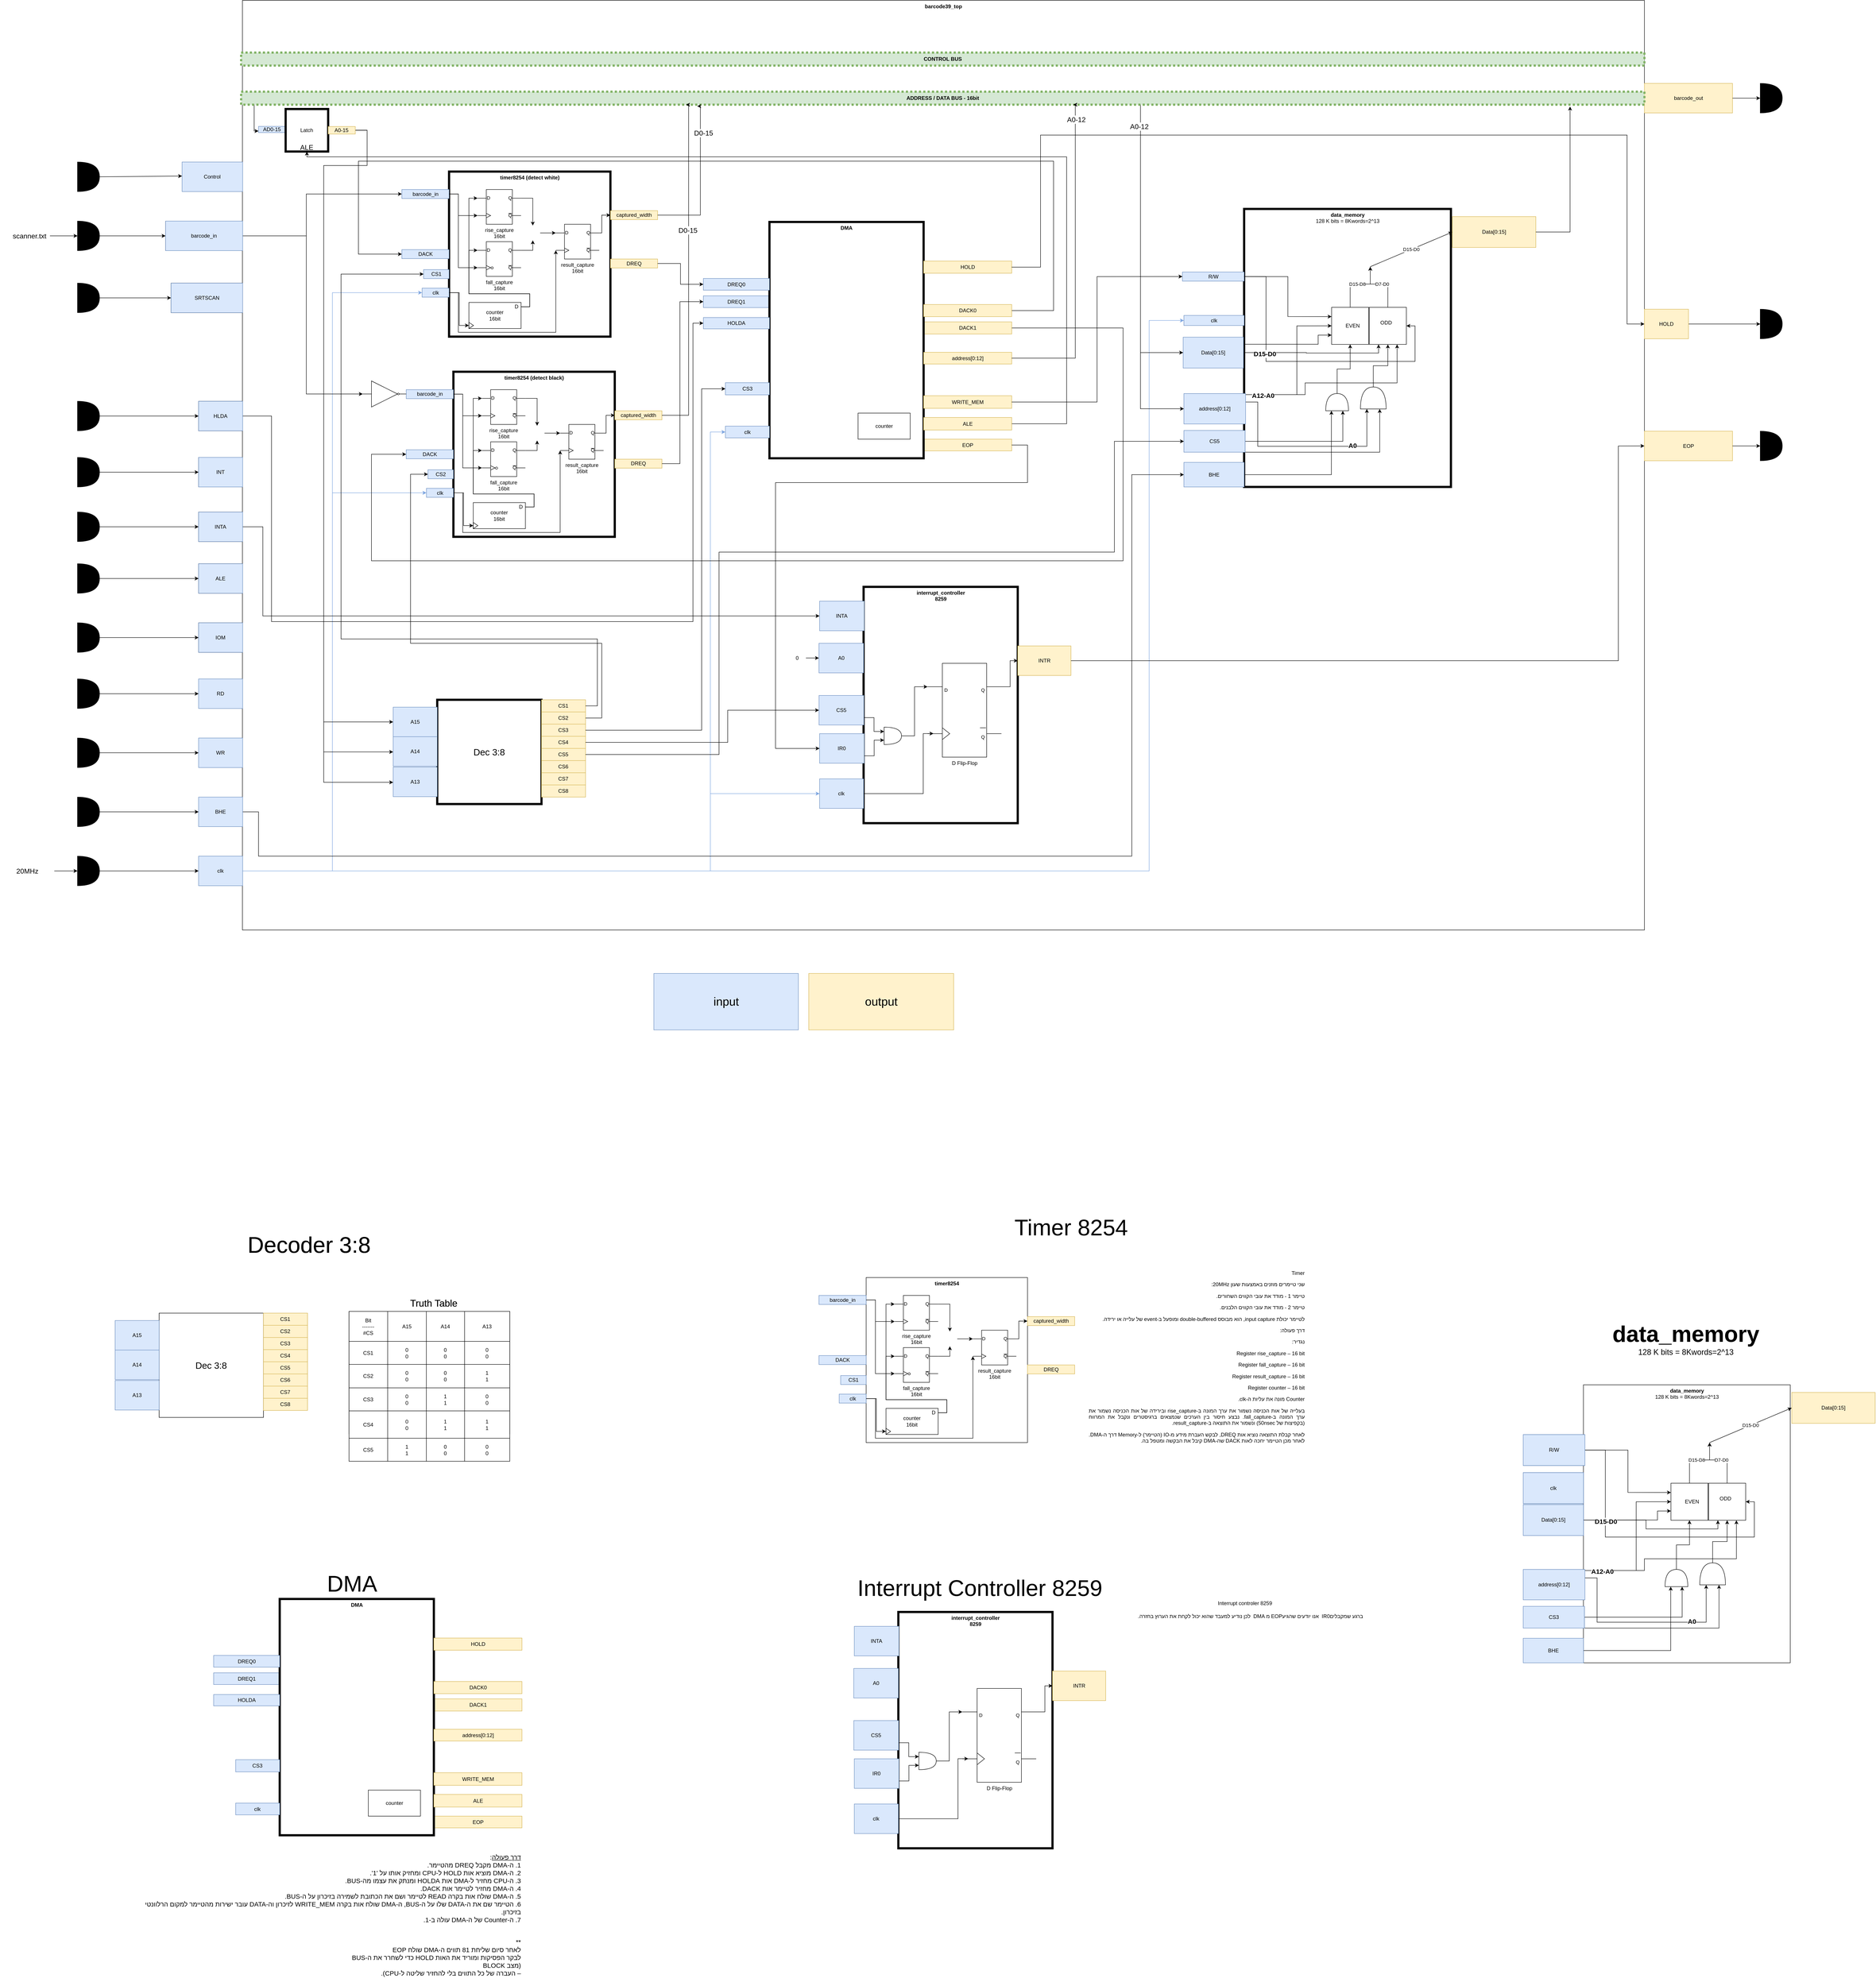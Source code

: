 <mxfile version="13.6.4" type="github">
  <diagram id="sr-3GxuYP5VsAKT54QnJ" name="Page-1">
    <mxGraphModel dx="7221" dy="3709" grid="1" gridSize="10" guides="1" tooltips="1" connect="1" arrows="1" fold="1" page="1" pageScale="1" pageWidth="827" pageHeight="1169" math="0" shadow="0">
      <root>
        <mxCell id="0" />
        <mxCell id="1" parent="0" />
        <mxCell id="xHjcDfsr9aw6__Y6eEqs-103" value="&lt;font style=&quot;font-size: 27px&quot;&gt;input&lt;/font&gt;" style="text;html=1;fillColor=#dae8fc;align=center;verticalAlign=middle;whiteSpace=wrap;rounded=0;strokeColor=#6c8ebf;" parent="1" vertex="1">
          <mxGeometry x="-410" y="2050" width="332.55" height="130" as="geometry" />
        </mxCell>
        <mxCell id="xHjcDfsr9aw6__Y6eEqs-104" value="&lt;font style=&quot;font-size: 27px&quot;&gt;output&lt;/font&gt;" style="text;html=1;fillColor=#fff2cc;align=center;verticalAlign=middle;whiteSpace=wrap;rounded=0;strokeColor=#d6b656;" parent="1" vertex="1">
          <mxGeometry x="-53.45" y="2050" width="333.45" height="130" as="geometry" />
        </mxCell>
        <mxCell id="Gu8px9o6fS-VS5buvkAd-70" value="&lt;p class=&quot;MsoNormal&quot; dir=&quot;RTL&quot; style=&quot;text-align: justify&quot;&gt;&lt;font face=&quot;arial, sans-serif&quot;&gt;Timer&lt;/font&gt;&lt;/p&gt;&lt;p class=&quot;MsoNormal&quot; dir=&quot;RTL&quot; style=&quot;text-align: justify&quot;&gt;&lt;font face=&quot;arial, sans-serif&quot;&gt;שני טיימרים מוזנים באמצעות שעון 20MHz:&lt;/font&gt;&lt;/p&gt;&lt;p class=&quot;MsoNormal&quot; dir=&quot;RTL&quot; style=&quot;text-align: justify&quot;&gt;&lt;font face=&quot;arial, sans-serif&quot;&gt;&lt;span&gt; &lt;/span&gt;טיימר 1 - מודד את עובי הקווים השחורים.&lt;/font&gt;&lt;/p&gt;&lt;p class=&quot;MsoNormal&quot; dir=&quot;RTL&quot; style=&quot;text-align: justify&quot;&gt;&lt;font face=&quot;arial, sans-serif&quot;&gt;&lt;span&gt; &lt;/span&gt;טיימר 2 - מודד את עובי הקווים הלבנים.&lt;/font&gt;&lt;/p&gt;&lt;p class=&quot;MsoNormal&quot; dir=&quot;RTL&quot; style=&quot;text-align: justify&quot;&gt;&lt;font face=&quot;arial, sans-serif&quot;&gt;לטיימר יכולת input capture, הוא מבוסס double-buffered ומופעל ב-event של עלייה או ירידה.&lt;/font&gt;&lt;/p&gt;&lt;p class=&quot;MsoNormal&quot; dir=&quot;RTL&quot; style=&quot;text-align: justify&quot;&gt;&lt;font face=&quot;arial, sans-serif&quot;&gt;דרך פעולה:&lt;/font&gt;&lt;/p&gt;&lt;p class=&quot;MsoNormal&quot; dir=&quot;RTL&quot; style=&quot;text-align: justify&quot;&gt;&lt;font face=&quot;arial, sans-serif&quot;&gt;נגדיר:&lt;/font&gt;&lt;/p&gt;&lt;p class=&quot;MsoNormal&quot; dir=&quot;RTL&quot; style=&quot;text-align: justify&quot;&gt;&lt;font face=&quot;arial, sans-serif&quot;&gt;Register rise_capture – 16 bit&lt;/font&gt;&lt;/p&gt;&lt;p class=&quot;MsoNormal&quot; dir=&quot;RTL&quot; style=&quot;text-align: justify&quot;&gt;&lt;font face=&quot;arial, sans-serif&quot;&gt;Register fall_capture – 16 bit&lt;/font&gt;&lt;/p&gt;&lt;p class=&quot;MsoNormal&quot; dir=&quot;RTL&quot; style=&quot;text-align: justify&quot;&gt;&lt;font face=&quot;arial, sans-serif&quot;&gt;Register result_capture – 16 bit&lt;/font&gt;&lt;/p&gt;&lt;p class=&quot;MsoNormal&quot; dir=&quot;RTL&quot; style=&quot;text-align: justify&quot;&gt;&lt;font face=&quot;arial, sans-serif&quot;&gt;Register counter – 16 bit&lt;/font&gt;&lt;/p&gt;&lt;p class=&quot;MsoNormal&quot; dir=&quot;RTL&quot; style=&quot;text-align: justify&quot;&gt;&lt;font face=&quot;arial, sans-serif&quot;&gt;Counter מונה את עליות ה-clk.&lt;/font&gt;&lt;/p&gt;&lt;p class=&quot;MsoNormal&quot; dir=&quot;RTL&quot; style=&quot;text-align: justify&quot;&gt;&lt;font face=&quot;arial, sans-serif&quot;&gt;בעלייה של אות הכניסה נשמור את ערך המונה ב-rise_capture ובירידה של אות הכניסה נשמור את ערך המונה ב-fall_capture. נבצע חיסור בין הערכים שנמצאים ברגיסטרים ונקבל את המרווח (בקפיצות של 50nsec) ונשמור את התוצאה ב-result_capture.&lt;/font&gt;&lt;/p&gt;&lt;p class=&quot;MsoNormal&quot; dir=&quot;RTL&quot; style=&quot;text-align: justify&quot;&gt;&lt;font face=&quot;arial, sans-serif&quot;&gt;לאחר קבלת התוצאה נוציא אות DREQ, לבקש העברת מידע מ-IO (הטיימר) ל-Memory דרך ה-DMA. לאחר מכן הטיימר יחכה לאות DACK שה-DMA קיבל את הבקשה ומטפל בה.&lt;/font&gt;&lt;/p&gt;&lt;div style=&quot;text-align: justify&quot;&gt;&lt;br&gt;&lt;/div&gt;" style="text;html=1;strokeColor=none;fillColor=none;align=center;verticalAlign=middle;whiteSpace=wrap;rounded=0;" parent="1" vertex="1">
          <mxGeometry x="590" y="2715" width="499.31" height="450" as="geometry" />
        </mxCell>
        <mxCell id="W6isvj9XwExUdggw7BW9-420" value="&lt;font style=&quot;font-size: 22px&quot;&gt;Truth Table&lt;/font&gt;" style="text;html=1;strokeColor=none;fillColor=none;align=center;verticalAlign=middle;whiteSpace=wrap;rounded=0;" parent="1" vertex="1">
          <mxGeometry x="-1149.63" y="2800" width="467" height="20" as="geometry" />
        </mxCell>
        <mxCell id="W6isvj9XwExUdggw7BW9-392" value="" style="shape=table;html=1;whiteSpace=wrap;startSize=0;container=1;collapsible=0;childLayout=tableLayout;" parent="1" vertex="1">
          <mxGeometry x="-1111.63" y="2828" width="370" height="282" as="geometry" />
        </mxCell>
        <mxCell id="W6isvj9XwExUdggw7BW9-393" value="" style="shape=partialRectangle;html=1;whiteSpace=wrap;collapsible=0;dropTarget=0;pointerEvents=0;fillColor=none;top=0;left=0;bottom=0;right=0;points=[[0,0.5],[1,0.5]];portConstraint=eastwest;" parent="W6isvj9XwExUdggw7BW9-392" vertex="1">
          <mxGeometry width="370" height="69" as="geometry" />
        </mxCell>
        <mxCell id="W6isvj9XwExUdggw7BW9-394" value="Bit&lt;br&gt;-------&lt;br&gt;#CS" style="shape=partialRectangle;html=1;whiteSpace=wrap;connectable=0;overflow=hidden;fillColor=none;top=0;left=0;bottom=0;right=0;" parent="W6isvj9XwExUdggw7BW9-393" vertex="1">
          <mxGeometry width="89" height="69" as="geometry" />
        </mxCell>
        <mxCell id="W6isvj9XwExUdggw7BW9-395" value="A15" style="shape=partialRectangle;html=1;whiteSpace=wrap;connectable=0;overflow=hidden;fillColor=none;top=0;left=0;bottom=0;right=0;" parent="W6isvj9XwExUdggw7BW9-393" vertex="1">
          <mxGeometry x="89" width="89" height="69" as="geometry" />
        </mxCell>
        <mxCell id="W6isvj9XwExUdggw7BW9-396" value="A14" style="shape=partialRectangle;html=1;whiteSpace=wrap;connectable=0;overflow=hidden;fillColor=none;top=0;left=0;bottom=0;right=0;" parent="W6isvj9XwExUdggw7BW9-393" vertex="1">
          <mxGeometry x="178" width="88" height="69" as="geometry" />
        </mxCell>
        <mxCell id="W6isvj9XwExUdggw7BW9-397" value="A13" style="shape=partialRectangle;html=1;whiteSpace=wrap;connectable=0;overflow=hidden;fillColor=none;top=0;left=0;bottom=0;right=0;" parent="W6isvj9XwExUdggw7BW9-393" vertex="1">
          <mxGeometry x="266" width="104" height="69" as="geometry" />
        </mxCell>
        <mxCell id="W6isvj9XwExUdggw7BW9-398" value="" style="shape=partialRectangle;html=1;whiteSpace=wrap;collapsible=0;dropTarget=0;pointerEvents=0;fillColor=none;top=0;left=0;bottom=0;right=0;points=[[0,0.5],[1,0.5]];portConstraint=eastwest;" parent="W6isvj9XwExUdggw7BW9-392" vertex="1">
          <mxGeometry y="69" width="370" height="53" as="geometry" />
        </mxCell>
        <mxCell id="W6isvj9XwExUdggw7BW9-399" value="CS1" style="shape=partialRectangle;html=1;whiteSpace=wrap;connectable=0;overflow=hidden;fillColor=none;top=0;left=0;bottom=0;right=0;" parent="W6isvj9XwExUdggw7BW9-398" vertex="1">
          <mxGeometry width="89" height="53" as="geometry" />
        </mxCell>
        <mxCell id="W6isvj9XwExUdggw7BW9-400" value="0&lt;br&gt;0" style="shape=partialRectangle;html=1;whiteSpace=wrap;connectable=0;overflow=hidden;fillColor=none;top=0;left=0;bottom=0;right=0;" parent="W6isvj9XwExUdggw7BW9-398" vertex="1">
          <mxGeometry x="89" width="89" height="53" as="geometry" />
        </mxCell>
        <mxCell id="W6isvj9XwExUdggw7BW9-401" value="0&lt;br&gt;0" style="shape=partialRectangle;html=1;whiteSpace=wrap;connectable=0;overflow=hidden;fillColor=none;top=0;left=0;bottom=0;right=0;" parent="W6isvj9XwExUdggw7BW9-398" vertex="1">
          <mxGeometry x="178" width="88" height="53" as="geometry" />
        </mxCell>
        <mxCell id="W6isvj9XwExUdggw7BW9-402" value="0&lt;br&gt;0" style="shape=partialRectangle;html=1;whiteSpace=wrap;connectable=0;overflow=hidden;fillColor=none;top=0;left=0;bottom=0;right=0;" parent="W6isvj9XwExUdggw7BW9-398" vertex="1">
          <mxGeometry x="266" width="104" height="53" as="geometry" />
        </mxCell>
        <mxCell id="W6isvj9XwExUdggw7BW9-403" value="" style="shape=partialRectangle;html=1;whiteSpace=wrap;collapsible=0;dropTarget=0;pointerEvents=0;fillColor=none;top=0;left=0;bottom=0;right=0;points=[[0,0.5],[1,0.5]];portConstraint=eastwest;" parent="W6isvj9XwExUdggw7BW9-392" vertex="1">
          <mxGeometry y="122" width="370" height="54" as="geometry" />
        </mxCell>
        <mxCell id="W6isvj9XwExUdggw7BW9-404" value="CS2" style="shape=partialRectangle;html=1;whiteSpace=wrap;connectable=0;overflow=hidden;fillColor=none;top=0;left=0;bottom=0;right=0;" parent="W6isvj9XwExUdggw7BW9-403" vertex="1">
          <mxGeometry width="89" height="54" as="geometry" />
        </mxCell>
        <mxCell id="W6isvj9XwExUdggw7BW9-405" value="0&lt;br&gt;0" style="shape=partialRectangle;html=1;whiteSpace=wrap;connectable=0;overflow=hidden;fillColor=none;top=0;left=0;bottom=0;right=0;" parent="W6isvj9XwExUdggw7BW9-403" vertex="1">
          <mxGeometry x="89" width="89" height="54" as="geometry" />
        </mxCell>
        <mxCell id="W6isvj9XwExUdggw7BW9-406" value="0&lt;br&gt;0" style="shape=partialRectangle;html=1;whiteSpace=wrap;connectable=0;overflow=hidden;fillColor=none;top=0;left=0;bottom=0;right=0;" parent="W6isvj9XwExUdggw7BW9-403" vertex="1">
          <mxGeometry x="178" width="88" height="54" as="geometry" />
        </mxCell>
        <mxCell id="W6isvj9XwExUdggw7BW9-407" value="1&lt;br&gt;1" style="shape=partialRectangle;html=1;whiteSpace=wrap;connectable=0;overflow=hidden;fillColor=none;top=0;left=0;bottom=0;right=0;" parent="W6isvj9XwExUdggw7BW9-403" vertex="1">
          <mxGeometry x="266" width="104" height="54" as="geometry" />
        </mxCell>
        <mxCell id="W6isvj9XwExUdggw7BW9-408" value="" style="shape=partialRectangle;html=1;whiteSpace=wrap;collapsible=0;dropTarget=0;pointerEvents=0;fillColor=none;top=0;left=0;bottom=0;right=0;points=[[0,0.5],[1,0.5]];portConstraint=eastwest;" parent="W6isvj9XwExUdggw7BW9-392" vertex="1">
          <mxGeometry y="176" width="370" height="53" as="geometry" />
        </mxCell>
        <mxCell id="W6isvj9XwExUdggw7BW9-409" value="CS3" style="shape=partialRectangle;html=1;whiteSpace=wrap;connectable=0;overflow=hidden;fillColor=none;top=0;left=0;bottom=0;right=0;" parent="W6isvj9XwExUdggw7BW9-408" vertex="1">
          <mxGeometry width="89" height="53" as="geometry" />
        </mxCell>
        <mxCell id="W6isvj9XwExUdggw7BW9-410" value="0&lt;br&gt;0" style="shape=partialRectangle;html=1;whiteSpace=wrap;connectable=0;overflow=hidden;fillColor=none;top=0;left=0;bottom=0;right=0;" parent="W6isvj9XwExUdggw7BW9-408" vertex="1">
          <mxGeometry x="89" width="89" height="53" as="geometry" />
        </mxCell>
        <mxCell id="W6isvj9XwExUdggw7BW9-411" value="1&lt;br&gt;1" style="shape=partialRectangle;html=1;whiteSpace=wrap;connectable=0;overflow=hidden;fillColor=none;top=0;left=0;bottom=0;right=0;" parent="W6isvj9XwExUdggw7BW9-408" vertex="1">
          <mxGeometry x="178" width="88" height="53" as="geometry" />
        </mxCell>
        <mxCell id="W6isvj9XwExUdggw7BW9-412" value="0&lt;br&gt;0" style="shape=partialRectangle;html=1;whiteSpace=wrap;connectable=0;overflow=hidden;fillColor=none;top=0;left=0;bottom=0;right=0;" parent="W6isvj9XwExUdggw7BW9-408" vertex="1">
          <mxGeometry x="266" width="104" height="53" as="geometry" />
        </mxCell>
        <mxCell id="W6isvj9XwExUdggw7BW9-413" value="" style="shape=partialRectangle;html=1;whiteSpace=wrap;collapsible=0;dropTarget=0;pointerEvents=0;fillColor=none;top=0;left=0;bottom=0;right=0;points=[[0,0.5],[1,0.5]];portConstraint=eastwest;" parent="W6isvj9XwExUdggw7BW9-392" vertex="1">
          <mxGeometry y="229" width="370" height="53" as="geometry" />
        </mxCell>
        <mxCell id="W6isvj9XwExUdggw7BW9-414" value="CS4" style="shape=partialRectangle;html=1;whiteSpace=wrap;connectable=0;overflow=hidden;fillColor=none;top=0;left=0;bottom=0;right=0;" parent="W6isvj9XwExUdggw7BW9-413" vertex="1">
          <mxGeometry width="89" height="53" as="geometry" />
        </mxCell>
        <mxCell id="W6isvj9XwExUdggw7BW9-415" value="0&lt;br&gt;0" style="shape=partialRectangle;html=1;whiteSpace=wrap;connectable=0;overflow=hidden;fillColor=none;top=0;left=0;bottom=0;right=0;" parent="W6isvj9XwExUdggw7BW9-413" vertex="1">
          <mxGeometry x="89" width="89" height="53" as="geometry" />
        </mxCell>
        <mxCell id="W6isvj9XwExUdggw7BW9-416" value="1&lt;br&gt;1" style="shape=partialRectangle;html=1;whiteSpace=wrap;connectable=0;overflow=hidden;fillColor=none;top=0;left=0;bottom=0;right=0;" parent="W6isvj9XwExUdggw7BW9-413" vertex="1">
          <mxGeometry x="178" width="88" height="53" as="geometry" />
        </mxCell>
        <mxCell id="W6isvj9XwExUdggw7BW9-417" value="1&lt;br&gt;1" style="shape=partialRectangle;html=1;whiteSpace=wrap;connectable=0;overflow=hidden;fillColor=none;top=0;left=0;bottom=0;right=0;" parent="W6isvj9XwExUdggw7BW9-413" vertex="1">
          <mxGeometry x="266" width="104" height="53" as="geometry" />
        </mxCell>
        <mxCell id="W6isvj9XwExUdggw7BW9-422" value="&lt;font style=&quot;font-size: 52px&quot;&gt;Decoder 3:8&lt;/font&gt;" style="text;html=1;align=center;verticalAlign=middle;resizable=0;points=[];autosize=1;rotation=0;" parent="1" vertex="1">
          <mxGeometry x="-1353.63" y="2660" width="300" height="30" as="geometry" />
        </mxCell>
        <mxCell id="W6isvj9XwExUdggw7BW9-423" value="&lt;font style=&quot;font-size: 52px&quot;&gt;Timer 8254&lt;/font&gt;" style="text;html=1;align=center;verticalAlign=middle;resizable=0;points=[];autosize=1;rotation=0;" parent="1" vertex="1">
          <mxGeometry x="410" y="2620" width="280" height="30" as="geometry" />
        </mxCell>
        <mxCell id="-0YIwyq-5-GQZ7vqfAgh-12" value="&lt;div style=&quot;font-size: 15px&quot;&gt;&lt;u&gt;דרך פעולה&lt;/u&gt;:&lt;/div&gt;&lt;div style=&quot;font-size: 15px&quot;&gt;1.&lt;span style=&quot;font-size: 15px&quot;&gt; &lt;/span&gt;ה-DMA מקבל DREQ מהטיימר.&lt;/div&gt;&lt;div style=&quot;font-size: 15px&quot;&gt;2.&lt;span style=&quot;font-size: 15px&quot;&gt; &lt;/span&gt;ה-DMA מוציא אות HOLD ל-CPU ומחזיק אותו על &#39;1&#39;.&lt;/div&gt;&lt;div style=&quot;font-size: 15px&quot;&gt;3.&lt;span style=&quot;font-size: 15px&quot;&gt; &lt;/span&gt;ה-CPU מחזיר ל-DMA אות HOLDA ומנתק את עצמו מה-BUS.&lt;/div&gt;&lt;div style=&quot;font-size: 15px&quot;&gt;4.&lt;span style=&quot;font-size: 15px&quot;&gt; &lt;/span&gt;ה-DMA מחזיר לטיימר אות DACK.&lt;/div&gt;&lt;div style=&quot;font-size: 15px&quot;&gt;5.&lt;span style=&quot;font-size: 15px&quot;&gt; &lt;/span&gt;ה-DMA שולח אות בקרה READ לטיימר ושם את הכתובת לשמירה בזיכרון על ה-BUS.&lt;/div&gt;&lt;div&gt;6.&lt;span style=&quot;font-size: 15px&quot;&gt; &lt;/span&gt;הטיימר שם את ה-DATA שלו על ה-BUS, ה-DMA שולח אות בקרה&amp;nbsp;&lt;span style=&quot;line-height: 107% ; font-family: &amp;#34;calibri&amp;#34; , sans-serif&quot;&gt;&lt;font style=&quot;font-size: 15px&quot;&gt;WRITE_MEM&amp;nbsp;&lt;/font&gt;&lt;/span&gt;לזיכרון וה-DATA עובר ישירות מהטיימר למקום הרלוונטי בזיכרון.&lt;/div&gt;&lt;div style=&quot;font-size: 15px&quot;&gt;7.&lt;span style=&quot;font-size: 15px&quot;&gt; &lt;/span&gt;ה-Counter של ה-DMA עולה ב-1.&lt;/div&gt;&lt;div style=&quot;font-size: 15px&quot;&gt;&lt;br&gt;&lt;/div&gt;&lt;div style=&quot;font-size: 15px&quot;&gt;&lt;p class=&quot;MsoNormal&quot; dir=&quot;RTL&quot; style=&quot;text-align: justify&quot;&gt;&lt;span dir=&quot;RTL&quot;&gt;&lt;/span&gt;&lt;/p&gt;&lt;p class=&quot;MsoNormal&quot; dir=&quot;RTL&quot; style=&quot;text-align: justify&quot;&gt;&lt;span dir=&quot;RTL&quot;&gt;&lt;/span&gt;&lt;span dir=&quot;RTL&quot;&gt;&lt;/span&gt;&lt;span lang=&quot;HE&quot; style=&quot;font-family: &amp;#34;arial&amp;#34; , sans-serif&quot;&gt;&lt;span dir=&quot;RTL&quot;&gt;&lt;/span&gt;&lt;span dir=&quot;RTL&quot;&gt;&lt;/span&gt;**&lt;br&gt;לאחר סיום שליחת 81 תווים ה-&lt;/span&gt;&lt;span dir=&quot;LTR&quot;&gt;DMA&lt;/span&gt;&lt;span dir=&quot;RTL&quot;&gt;&lt;/span&gt;&lt;span dir=&quot;RTL&quot;&gt;&lt;/span&gt;&lt;span lang=&quot;HE&quot; style=&quot;font-family: &amp;#34;arial&amp;#34; , sans-serif&quot;&gt;&lt;span dir=&quot;RTL&quot;&gt;&lt;/span&gt;&lt;span dir=&quot;RTL&quot;&gt;&lt;/span&gt; שולח &lt;/span&gt;&lt;span dir=&quot;LTR&quot;&gt;EOP&lt;/span&gt;&lt;span dir=&quot;RTL&quot;&gt;&lt;/span&gt;&lt;span dir=&quot;RTL&quot;&gt;&lt;/span&gt;&lt;span lang=&quot;HE&quot; style=&quot;font-family: &amp;#34;arial&amp;#34; , sans-serif&quot;&gt;&lt;span dir=&quot;RTL&quot;&gt;&lt;/span&gt;&lt;span dir=&quot;RTL&quot;&gt;&lt;/span&gt;&lt;br&gt;לבקר הפסיקות ומוריד את האות &lt;/span&gt;&lt;span dir=&quot;LTR&quot;&gt;HOLD&lt;/span&gt;&lt;span dir=&quot;RTL&quot;&gt;&lt;/span&gt;&lt;span dir=&quot;RTL&quot;&gt;&lt;/span&gt;&lt;span lang=&quot;HE&quot; style=&quot;font-family: &amp;#34;arial&amp;#34; , sans-serif&quot;&gt;&lt;span dir=&quot;RTL&quot;&gt;&lt;/span&gt;&lt;span dir=&quot;RTL&quot;&gt;&lt;/span&gt; כדי לשחרר את ה-&lt;/span&gt;&lt;span dir=&quot;LTR&quot;&gt;BUS&lt;/span&gt;&lt;span dir=&quot;RTL&quot;&gt;&lt;/span&gt;&lt;span dir=&quot;RTL&quot;&gt;&lt;/span&gt;&lt;span lang=&quot;HE&quot; style=&quot;font-family: &amp;#34;arial&amp;#34; , sans-serif&quot;&gt;&lt;span dir=&quot;RTL&quot;&gt;&lt;/span&gt;&lt;span dir=&quot;RTL&quot;&gt;&lt;/span&gt;&lt;br&gt;(מצב &lt;/span&gt;&lt;span dir=&quot;LTR&quot;&gt;BLOCK&lt;/span&gt;&lt;span dir=&quot;RTL&quot;&gt;&lt;/span&gt;&lt;span dir=&quot;RTL&quot;&gt;&lt;/span&gt;&lt;span style=&quot;font-family: &amp;#34;arial&amp;#34; , sans-serif&quot;&gt;&lt;span dir=&quot;RTL&quot;&gt;&lt;/span&gt;&lt;span dir=&quot;RTL&quot;&gt;&lt;/span&gt;&lt;br&gt;&lt;span lang=&quot;HE&quot;&gt;– העברה של כל התווים בלי להחזיר שליטה ל-&lt;/span&gt;&lt;/span&gt;&lt;span dir=&quot;LTR&quot;&gt;CPU&lt;/span&gt;&lt;span dir=&quot;RTL&quot;&gt;&lt;/span&gt;&lt;span dir=&quot;RTL&quot;&gt;&lt;/span&gt;&lt;span lang=&quot;HE&quot; style=&quot;font-family: &amp;#34;arial&amp;#34; , sans-serif&quot;&gt;&lt;span dir=&quot;RTL&quot;&gt;&lt;/span&gt;&lt;span dir=&quot;RTL&quot;&gt;&lt;/span&gt;).&lt;/span&gt;&lt;/p&gt;&lt;/div&gt;" style="text;html=1;strokeColor=none;fillColor=none;align=right;verticalAlign=middle;whiteSpace=wrap;rounded=0;textDirection=rtl;fontSize=15;" parent="1" vertex="1">
          <mxGeometry x="-1590" y="4070" width="876.37" height="310" as="geometry" />
        </mxCell>
        <mxCell id="-0YIwyq-5-GQZ7vqfAgh-28" value="&lt;font style=&quot;font-size: 52px&quot;&gt;DMA&lt;/font&gt;" style="text;html=1;align=center;verticalAlign=middle;resizable=0;points=[];autosize=1;rotation=0;" parent="1" vertex="1">
          <mxGeometry x="-1170" y="3440" width="130" height="30" as="geometry" />
        </mxCell>
        <mxCell id="8JVeWZXA-8aUSD7WHolb-20" value="&lt;font style=&quot;font-size: 52px&quot;&gt;Interrupt Controller 8259&lt;/font&gt;" style="text;html=1;align=center;verticalAlign=middle;resizable=0;points=[];autosize=1;rotation=0;" parent="1" vertex="1">
          <mxGeometry x="50" y="3450" width="580" height="30" as="geometry" />
        </mxCell>
        <mxCell id="8JVeWZXA-8aUSD7WHolb-21" value="Interrupt controler 8259&lt;br&gt;" style="text;html=1;align=center;verticalAlign=middle;resizable=0;points=[];autosize=1;" parent="1" vertex="1">
          <mxGeometry x="880" y="3490" width="140" height="20" as="geometry" />
        </mxCell>
        <mxCell id="8JVeWZXA-8aUSD7WHolb-22" value=".לכן נודיע למעבד שהוא יכול לקחת את הערוץ בחזרה&amp;nbsp; DMA מ EOPאנו יודעים שהגיע&amp;nbsp; IR0ברגע שמקבלים&amp;nbsp;&amp;nbsp;" style="text;html=1;align=right;verticalAlign=middle;resizable=0;points=[];autosize=1;" parent="1" vertex="1">
          <mxGeometry x="720" y="3520" width="510" height="20" as="geometry" />
        </mxCell>
        <mxCell id="8JVeWZXA-8aUSD7WHolb-198" value="&lt;font style=&quot;font-size: 52px&quot;&gt;&lt;span style=&quot;font-weight: 700&quot;&gt;data_memory&lt;/span&gt;&lt;br style=&quot;font-weight: 700&quot;&gt;&lt;/font&gt;&lt;span style=&quot;font-size: 18px&quot;&gt;128 K bits = 8Kwords=2^13&lt;br&gt;&lt;br&gt;&lt;br&gt;&lt;br&gt;&lt;/span&gt;" style="text;html=1;align=center;verticalAlign=middle;resizable=0;points=[];autosize=1;fontSize=15;" parent="1" vertex="1">
          <mxGeometry x="1790" y="2868" width="350" height="110" as="geometry" />
        </mxCell>
        <mxCell id="8JVeWZXA-8aUSD7WHolb-24" value="&lt;b&gt;barcode39_top&lt;/b&gt;" style="rounded=0;whiteSpace=wrap;html=1;verticalAlign=top;" parent="1" vertex="1">
          <mxGeometry x="-1356.99" y="-190" width="3226.99" height="2140" as="geometry" />
        </mxCell>
        <mxCell id="8JVeWZXA-8aUSD7WHolb-25" value="SRTSCAN" style="text;html=1;fillColor=none;align=center;verticalAlign=middle;whiteSpace=wrap;rounded=0;strokeColor=#000000;" parent="1" vertex="1">
          <mxGeometry x="-1521.227" y="460.8" width="164.729" height="68.0" as="geometry" />
        </mxCell>
        <mxCell id="8JVeWZXA-8aUSD7WHolb-26" value="barcode_in" style="text;html=1;fillColor=none;align=center;verticalAlign=middle;whiteSpace=wrap;rounded=0;strokeColor=#000000;" parent="1" vertex="1">
          <mxGeometry x="-1533.899" y="318.0" width="177.401" height="68.0" as="geometry" />
        </mxCell>
        <mxCell id="8JVeWZXA-8aUSD7WHolb-27" value="barcode_out" style="text;html=1;align=center;verticalAlign=middle;whiteSpace=wrap;rounded=0;strokeColor=#d6b656;fillColor=#fff2cc;" parent="1" vertex="1">
          <mxGeometry x="1869.999" y="1.0" width="202.744" height="68.0" as="geometry" />
        </mxCell>
        <mxCell id="8JVeWZXA-8aUSD7WHolb-28" value="" style="endArrow=classic;html=1;entryX=0;entryY=0.5;entryDx=0;entryDy=0;" parent="1" target="8JVeWZXA-8aUSD7WHolb-25" edge="1">
          <mxGeometry width="50" height="50" relative="1" as="geometry">
            <mxPoint x="-1685.957" y="494.8" as="sourcePoint" />
            <mxPoint x="-570.866" y="528.8" as="targetPoint" />
          </mxGeometry>
        </mxCell>
        <mxCell id="8JVeWZXA-8aUSD7WHolb-29" value="" style="endArrow=classic;html=1;entryX=0;entryY=0.5;entryDx=0;entryDy=0;" parent="1" target="8JVeWZXA-8aUSD7WHolb-26" edge="1">
          <mxGeometry width="50" height="50" relative="1" as="geometry">
            <mxPoint x="-1685.957" y="352.0" as="sourcePoint" />
            <mxPoint x="-1331.155" y="658.0" as="targetPoint" />
          </mxGeometry>
        </mxCell>
        <mxCell id="8JVeWZXA-8aUSD7WHolb-30" value="" style="endArrow=classic;html=1;exitX=1;exitY=0.5;exitDx=0;exitDy=0;" parent="1" source="8JVeWZXA-8aUSD7WHolb-27" edge="1">
          <mxGeometry width="50" height="50" relative="1" as="geometry">
            <mxPoint x="-270.987" y="69.0" as="sourcePoint" />
            <mxPoint x="2136.594" y="35" as="targetPoint" />
          </mxGeometry>
        </mxCell>
        <mxCell id="8JVeWZXA-8aUSD7WHolb-31" value="" style="shape=or;whiteSpace=wrap;html=1;strokeColor=#000000;fillColor=#000000;" parent="1" vertex="1">
          <mxGeometry x="-1736.643" y="318.0" width="50.686" height="68.0" as="geometry" />
        </mxCell>
        <mxCell id="8JVeWZXA-8aUSD7WHolb-32" value="" style="shape=or;whiteSpace=wrap;html=1;strokeColor=#000000;fillColor=#000000;" parent="1" vertex="1">
          <mxGeometry x="-1736.643" y="460.8" width="50.686" height="68.0" as="geometry" />
        </mxCell>
        <mxCell id="8JVeWZXA-8aUSD7WHolb-33" value="" style="shape=or;whiteSpace=wrap;html=1;strokeColor=#000000;fillColor=#000000;" parent="1" vertex="1">
          <mxGeometry x="2136.594" y="1.0" width="50.686" height="68.0" as="geometry" />
        </mxCell>
        <mxCell id="hUOBaw_MzqfQFXqnLvTM-228" value="" style="edgeStyle=orthogonalEdgeStyle;rounded=0;orthogonalLoop=1;jettySize=auto;html=1;strokeColor=#000000;" parent="1" source="8JVeWZXA-8aUSD7WHolb-34" target="8JVeWZXA-8aUSD7WHolb-31" edge="1">
          <mxGeometry relative="1" as="geometry" />
        </mxCell>
        <mxCell id="8JVeWZXA-8aUSD7WHolb-34" value="scanner.txt" style="text;html=1;strokeColor=none;fillColor=none;align=center;verticalAlign=middle;whiteSpace=wrap;rounded=0;fontSize=16;" parent="1" vertex="1">
          <mxGeometry x="-1894.04" y="318" width="94.04" height="68" as="geometry" />
        </mxCell>
        <mxCell id="hUOBaw_MzqfQFXqnLvTM-85" style="edgeStyle=orthogonalEdgeStyle;rounded=0;orthogonalLoop=1;jettySize=auto;html=1;entryX=0;entryY=0.5;entryDx=0;entryDy=0;strokeColor=#7EA6E0;" parent="1" source="8JVeWZXA-8aUSD7WHolb-35" target="hUOBaw_MzqfQFXqnLvTM-53" edge="1">
          <mxGeometry relative="1" as="geometry">
            <Array as="points">
              <mxPoint x="-1150" y="1814" />
              <mxPoint x="-1150" y="944" />
            </Array>
          </mxGeometry>
        </mxCell>
        <mxCell id="hUOBaw_MzqfQFXqnLvTM-86" style="edgeStyle=orthogonalEdgeStyle;rounded=0;orthogonalLoop=1;jettySize=auto;html=1;entryX=0;entryY=0.5;entryDx=0;entryDy=0;strokeColor=#7EA6E0;" parent="1" source="8JVeWZXA-8aUSD7WHolb-35" target="hUOBaw_MzqfQFXqnLvTM-22" edge="1">
          <mxGeometry relative="1" as="geometry" />
        </mxCell>
        <mxCell id="hUOBaw_MzqfQFXqnLvTM-156" style="edgeStyle=orthogonalEdgeStyle;rounded=0;orthogonalLoop=1;jettySize=auto;html=1;entryX=0;entryY=0.5;entryDx=0;entryDy=0;strokeColor=#7EA6E0;" parent="1" source="8JVeWZXA-8aUSD7WHolb-35" target="hUOBaw_MzqfQFXqnLvTM-13" edge="1">
          <mxGeometry relative="1" as="geometry">
            <Array as="points">
              <mxPoint x="-280" y="1814" />
              <mxPoint x="-280" y="804" />
            </Array>
          </mxGeometry>
        </mxCell>
        <mxCell id="hUOBaw_MzqfQFXqnLvTM-157" style="edgeStyle=orthogonalEdgeStyle;rounded=0;orthogonalLoop=1;jettySize=auto;html=1;entryX=0;entryY=0.5;entryDx=0;entryDy=0;strokeColor=#7EA6E0;" parent="1" source="8JVeWZXA-8aUSD7WHolb-35" target="hUOBaw_MzqfQFXqnLvTM-101" edge="1">
          <mxGeometry relative="1" as="geometry">
            <Array as="points">
              <mxPoint x="730" y="1814" />
              <mxPoint x="730" y="547" />
            </Array>
          </mxGeometry>
        </mxCell>
        <mxCell id="hUOBaw_MzqfQFXqnLvTM-260" style="edgeStyle=orthogonalEdgeStyle;rounded=0;orthogonalLoop=1;jettySize=auto;html=1;entryX=0;entryY=0.5;entryDx=0;entryDy=0;fontSize=16;fillColor=#dae8fc;strokeColor=#7EA6E0;" parent="1" source="8JVeWZXA-8aUSD7WHolb-35" target="hUOBaw_MzqfQFXqnLvTM-163" edge="1">
          <mxGeometry relative="1" as="geometry">
            <Array as="points">
              <mxPoint x="-280" y="1814" />
              <mxPoint x="-280" y="1636" />
            </Array>
          </mxGeometry>
        </mxCell>
        <mxCell id="8JVeWZXA-8aUSD7WHolb-35" value="clk" style="text;html=1;fillColor=#dae8fc;align=center;verticalAlign=middle;whiteSpace=wrap;rounded=0;strokeColor=#6c8ebf;" parent="1" vertex="1">
          <mxGeometry x="-1457.87" y="1780.0" width="101.372" height="68.0" as="geometry" />
        </mxCell>
        <mxCell id="8JVeWZXA-8aUSD7WHolb-36" value="" style="endArrow=classic;html=1;entryX=0;entryY=0.5;entryDx=0;entryDy=0;" parent="1" target="8JVeWZXA-8aUSD7WHolb-35" edge="1">
          <mxGeometry width="50" height="50" relative="1" as="geometry">
            <mxPoint x="-1685.957" y="1814.0" as="sourcePoint" />
            <mxPoint x="-1432.527" y="1338" as="targetPoint" />
          </mxGeometry>
        </mxCell>
        <mxCell id="8JVeWZXA-8aUSD7WHolb-37" value="" style="shape=or;whiteSpace=wrap;html=1;strokeColor=#000000;fillColor=#000000;" parent="1" vertex="1">
          <mxGeometry x="-1736.643" y="1780.0" width="50.686" height="68.0" as="geometry" />
        </mxCell>
        <mxCell id="hUOBaw_MzqfQFXqnLvTM-229" value="" style="edgeStyle=orthogonalEdgeStyle;rounded=0;orthogonalLoop=1;jettySize=auto;html=1;strokeColor=#000000;fontSize=16;" parent="1" source="8JVeWZXA-8aUSD7WHolb-38" target="8JVeWZXA-8aUSD7WHolb-37" edge="1">
          <mxGeometry relative="1" as="geometry" />
        </mxCell>
        <mxCell id="8JVeWZXA-8aUSD7WHolb-38" value="20MHz" style="text;html=1;strokeColor=none;fillColor=none;align=center;verticalAlign=middle;whiteSpace=wrap;rounded=0;fontSize=16;" parent="1" vertex="1">
          <mxGeometry x="-1914.04" y="1780" width="124.04" height="68" as="geometry" />
        </mxCell>
        <mxCell id="8JVeWZXA-8aUSD7WHolb-43" value="" style="shape=or;whiteSpace=wrap;html=1;strokeColor=#000000;fillColor=#000000;flipV=1;flipH=0;" parent="1" vertex="1">
          <mxGeometry x="2136.597" y="520.89" width="50.686" height="68.0" as="geometry" />
        </mxCell>
        <mxCell id="8JVeWZXA-8aUSD7WHolb-44" value="HLDA" style="text;html=1;fillColor=none;align=center;verticalAlign=middle;whiteSpace=wrap;rounded=0;strokeColor=#000000;" parent="1" vertex="1">
          <mxGeometry x="-1457.87" y="732.8" width="101.372" height="68.0" as="geometry" />
        </mxCell>
        <mxCell id="8JVeWZXA-8aUSD7WHolb-45" value="" style="endArrow=classic;html=1;entryX=0;entryY=0.5;entryDx=0;entryDy=0;" parent="1" target="8JVeWZXA-8aUSD7WHolb-44" edge="1">
          <mxGeometry width="50" height="50" relative="1" as="geometry">
            <mxPoint x="-1685.957" y="766.8" as="sourcePoint" />
            <mxPoint x="-342.78" y="324.8" as="targetPoint" />
          </mxGeometry>
        </mxCell>
        <mxCell id="8JVeWZXA-8aUSD7WHolb-46" value="" style="shape=or;whiteSpace=wrap;html=1;strokeColor=#000000;fillColor=#000000;" parent="1" vertex="1">
          <mxGeometry x="-1736.643" y="732.8" width="50.686" height="68.0" as="geometry" />
        </mxCell>
        <mxCell id="8JVeWZXA-8aUSD7WHolb-47" value="INT" style="text;html=1;fillColor=none;align=center;verticalAlign=middle;whiteSpace=wrap;rounded=0;strokeColor=#000000;" parent="1" vertex="1">
          <mxGeometry x="-1457.87" y="862.0" width="101.372" height="68.0" as="geometry" />
        </mxCell>
        <mxCell id="8JVeWZXA-8aUSD7WHolb-48" value="" style="endArrow=classic;html=1;entryX=0;entryY=0.5;entryDx=0;entryDy=0;" parent="1" target="8JVeWZXA-8aUSD7WHolb-47" edge="1">
          <mxGeometry width="50" height="50" relative="1" as="geometry">
            <mxPoint x="-1685.957" y="896" as="sourcePoint" />
            <mxPoint x="-342.78" y="454" as="targetPoint" />
          </mxGeometry>
        </mxCell>
        <mxCell id="8JVeWZXA-8aUSD7WHolb-49" value="" style="shape=or;whiteSpace=wrap;html=1;strokeColor=#000000;fillColor=#000000;" parent="1" vertex="1">
          <mxGeometry x="-1736.643" y="862.0" width="50.686" height="68.0" as="geometry" />
        </mxCell>
        <mxCell id="8JVeWZXA-8aUSD7WHolb-50" value="INTA" style="text;html=1;fillColor=none;align=center;verticalAlign=middle;whiteSpace=wrap;rounded=0;strokeColor=#000000;" parent="1" vertex="1">
          <mxGeometry x="-1457.87" y="987.8" width="101.372" height="68.0" as="geometry" />
        </mxCell>
        <mxCell id="8JVeWZXA-8aUSD7WHolb-51" value="" style="endArrow=classic;html=1;entryX=0;entryY=0.5;entryDx=0;entryDy=0;" parent="1" target="8JVeWZXA-8aUSD7WHolb-50" edge="1">
          <mxGeometry width="50" height="50" relative="1" as="geometry">
            <mxPoint x="-1685.957" y="1021.8" as="sourcePoint" />
            <mxPoint x="-228.736" y="341.8" as="targetPoint" />
          </mxGeometry>
        </mxCell>
        <mxCell id="8JVeWZXA-8aUSD7WHolb-52" value="" style="shape=or;whiteSpace=wrap;html=1;strokeColor=#000000;fillColor=#000000;" parent="1" vertex="1">
          <mxGeometry x="-1736.643" y="987.8" width="50.686" height="68.0" as="geometry" />
        </mxCell>
        <mxCell id="8JVeWZXA-8aUSD7WHolb-53" value="ALE" style="text;html=1;fillColor=none;align=center;verticalAlign=middle;whiteSpace=wrap;rounded=0;strokeColor=#000000;" parent="1" vertex="1">
          <mxGeometry x="-1457.87" y="1106.8" width="101.372" height="68.0" as="geometry" />
        </mxCell>
        <mxCell id="8JVeWZXA-8aUSD7WHolb-54" value="" style="endArrow=classic;html=1;entryX=0;entryY=0.5;entryDx=0;entryDy=0;" parent="1" target="8JVeWZXA-8aUSD7WHolb-53" edge="1">
          <mxGeometry width="50" height="50" relative="1" as="geometry">
            <mxPoint x="-1685.957" y="1140.8" as="sourcePoint" />
            <mxPoint x="-228.736" y="460.8" as="targetPoint" />
          </mxGeometry>
        </mxCell>
        <mxCell id="8JVeWZXA-8aUSD7WHolb-55" value="" style="shape=or;whiteSpace=wrap;html=1;strokeColor=#000000;fillColor=#000000;" parent="1" vertex="1">
          <mxGeometry x="-1736.643" y="1106.8" width="50.686" height="68.0" as="geometry" />
        </mxCell>
        <mxCell id="8JVeWZXA-8aUSD7WHolb-56" value="IOM" style="text;html=1;fillColor=none;align=center;verticalAlign=middle;whiteSpace=wrap;rounded=0;strokeColor=#000000;" parent="1" vertex="1">
          <mxGeometry x="-1457.87" y="1242.8" width="101.372" height="68.0" as="geometry" />
        </mxCell>
        <mxCell id="8JVeWZXA-8aUSD7WHolb-57" value="" style="endArrow=classic;html=1;entryX=0;entryY=0.5;entryDx=0;entryDy=0;" parent="1" target="8JVeWZXA-8aUSD7WHolb-56" edge="1">
          <mxGeometry width="50" height="50" relative="1" as="geometry">
            <mxPoint x="-1685.957" y="1276.8" as="sourcePoint" />
            <mxPoint x="-114.693" y="358.8" as="targetPoint" />
          </mxGeometry>
        </mxCell>
        <mxCell id="8JVeWZXA-8aUSD7WHolb-58" value="" style="shape=or;whiteSpace=wrap;html=1;strokeColor=#000000;fillColor=#000000;" parent="1" vertex="1">
          <mxGeometry x="-1736.643" y="1242.8" width="50.686" height="68.0" as="geometry" />
        </mxCell>
        <mxCell id="8JVeWZXA-8aUSD7WHolb-59" value="RD" style="text;html=1;fillColor=#dae8fc;align=center;verticalAlign=middle;whiteSpace=wrap;rounded=0;strokeColor=#6c8ebf;" parent="1" vertex="1">
          <mxGeometry x="-1457.87" y="1372.0" width="101.372" height="68.0" as="geometry" />
        </mxCell>
        <mxCell id="8JVeWZXA-8aUSD7WHolb-60" value="" style="endArrow=classic;html=1;entryX=0;entryY=0.5;entryDx=0;entryDy=0;" parent="1" target="8JVeWZXA-8aUSD7WHolb-59" edge="1">
          <mxGeometry width="50" height="50" relative="1" as="geometry">
            <mxPoint x="-1685.957" y="1406.0" as="sourcePoint" />
            <mxPoint x="-0.65" y="250" as="targetPoint" />
          </mxGeometry>
        </mxCell>
        <mxCell id="8JVeWZXA-8aUSD7WHolb-61" value="" style="shape=or;whiteSpace=wrap;html=1;strokeColor=#000000;fillColor=#000000;" parent="1" vertex="1">
          <mxGeometry x="-1736.643" y="1372.0" width="50.686" height="68.0" as="geometry" />
        </mxCell>
        <mxCell id="8JVeWZXA-8aUSD7WHolb-62" value="WR" style="text;html=1;fillColor=#dae8fc;align=center;verticalAlign=middle;whiteSpace=wrap;rounded=0;strokeColor=#6c8ebf;" parent="1" vertex="1">
          <mxGeometry x="-1457.87" y="1508.0" width="101.372" height="68.0" as="geometry" />
        </mxCell>
        <mxCell id="8JVeWZXA-8aUSD7WHolb-63" value="" style="endArrow=classic;html=1;entryX=0;entryY=0.5;entryDx=0;entryDy=0;" parent="1" target="8JVeWZXA-8aUSD7WHolb-62" edge="1">
          <mxGeometry width="50" height="50" relative="1" as="geometry">
            <mxPoint x="-1685.957" y="1542.0" as="sourcePoint" />
            <mxPoint x="113.394" y="148" as="targetPoint" />
          </mxGeometry>
        </mxCell>
        <mxCell id="8JVeWZXA-8aUSD7WHolb-64" value="" style="shape=or;whiteSpace=wrap;html=1;strokeColor=#000000;fillColor=#000000;" parent="1" vertex="1">
          <mxGeometry x="-1736.643" y="1508.0" width="50.686" height="68.0" as="geometry" />
        </mxCell>
        <mxCell id="hUOBaw_MzqfQFXqnLvTM-265" style="edgeStyle=orthogonalEdgeStyle;rounded=0;orthogonalLoop=1;jettySize=auto;html=1;entryX=0;entryY=0.5;entryDx=0;entryDy=0;strokeColor=#000000;fontSize=16;" parent="1" source="8JVeWZXA-8aUSD7WHolb-65" target="hUOBaw_MzqfQFXqnLvTM-152" edge="1">
          <mxGeometry relative="1" as="geometry">
            <Array as="points">
              <mxPoint x="-1320" y="1678" />
              <mxPoint x="-1320" y="1780" />
              <mxPoint x="690" y="1780" />
              <mxPoint x="690" y="902" />
            </Array>
          </mxGeometry>
        </mxCell>
        <mxCell id="8JVeWZXA-8aUSD7WHolb-65" value="BHE" style="text;html=1;fillColor=#dae8fc;align=center;verticalAlign=middle;whiteSpace=wrap;rounded=0;strokeColor=#6c8ebf;" parent="1" vertex="1">
          <mxGeometry x="-1457.87" y="1644.0" width="101.372" height="68.0" as="geometry" />
        </mxCell>
        <mxCell id="8JVeWZXA-8aUSD7WHolb-66" value="" style="endArrow=classic;html=1;entryX=0;entryY=0.5;entryDx=0;entryDy=0;" parent="1" target="8JVeWZXA-8aUSD7WHolb-65" edge="1">
          <mxGeometry width="50" height="50" relative="1" as="geometry">
            <mxPoint x="-1685.957" y="1678.0" as="sourcePoint" />
            <mxPoint x="227.437" y="46.0" as="targetPoint" />
          </mxGeometry>
        </mxCell>
        <mxCell id="8JVeWZXA-8aUSD7WHolb-67" value="" style="shape=or;whiteSpace=wrap;html=1;strokeColor=#000000;fillColor=#000000;" parent="1" vertex="1">
          <mxGeometry x="-1736.643" y="1644.0" width="50.686" height="68.0" as="geometry" />
        </mxCell>
        <mxCell id="hUOBaw_MzqfQFXqnLvTM-82" style="edgeStyle=orthogonalEdgeStyle;rounded=0;orthogonalLoop=1;jettySize=auto;html=1;entryX=0;entryY=0.5;entryDx=0;entryDy=0;" parent="1" source="8JVeWZXA-8aUSD7WHolb-68" target="hUOBaw_MzqfQFXqnLvTM-23" edge="1">
          <mxGeometry relative="1" as="geometry">
            <Array as="points">
              <mxPoint x="-1210" y="352" />
              <mxPoint x="-1210" y="256" />
            </Array>
          </mxGeometry>
        </mxCell>
        <mxCell id="hUOBaw_MzqfQFXqnLvTM-83" style="edgeStyle=orthogonalEdgeStyle;rounded=0;orthogonalLoop=1;jettySize=auto;html=1;entryX=0;entryY=0.5;entryDx=0;entryDy=0;" parent="1" source="8JVeWZXA-8aUSD7WHolb-68" target="hUOBaw_MzqfQFXqnLvTM-81" edge="1">
          <mxGeometry relative="1" as="geometry">
            <Array as="points">
              <mxPoint x="-1210" y="352" />
              <mxPoint x="-1210" y="716" />
            </Array>
          </mxGeometry>
        </mxCell>
        <mxCell id="8JVeWZXA-8aUSD7WHolb-68" value="barcode_in" style="text;html=1;fillColor=#dae8fc;align=center;verticalAlign=middle;whiteSpace=wrap;rounded=0;strokeColor=#6c8ebf;" parent="1" vertex="1">
          <mxGeometry x="-1533.899" y="318.0" width="177.401" height="68.0" as="geometry" />
        </mxCell>
        <mxCell id="8JVeWZXA-8aUSD7WHolb-69" value="SRTSCAN" style="text;html=1;fillColor=#dae8fc;align=center;verticalAlign=middle;whiteSpace=wrap;rounded=0;strokeColor=#6c8ebf;" parent="1" vertex="1">
          <mxGeometry x="-1521.227" y="460.8" width="164.729" height="68.0" as="geometry" />
        </mxCell>
        <mxCell id="hUOBaw_MzqfQFXqnLvTM-227" style="edgeStyle=orthogonalEdgeStyle;rounded=0;orthogonalLoop=1;jettySize=auto;html=1;entryX=0;entryY=0.5;entryDx=0;entryDy=0;entryPerimeter=0;" parent="1" source="8JVeWZXA-8aUSD7WHolb-70" target="8JVeWZXA-8aUSD7WHolb-43" edge="1">
          <mxGeometry relative="1" as="geometry" />
        </mxCell>
        <mxCell id="8JVeWZXA-8aUSD7WHolb-70" value="HOLD" style="text;html=1;fillColor=#fff2cc;align=center;verticalAlign=middle;whiteSpace=wrap;rounded=0;strokeColor=#d6b656;" parent="1" vertex="1">
          <mxGeometry x="1870.0" y="520.89" width="101.372" height="68.0" as="geometry" />
        </mxCell>
        <mxCell id="hUOBaw_MzqfQFXqnLvTM-159" style="edgeStyle=orthogonalEdgeStyle;rounded=0;orthogonalLoop=1;jettySize=auto;html=1;entryX=0;entryY=0.5;entryDx=0;entryDy=0;" parent="1" source="8JVeWZXA-8aUSD7WHolb-71" target="hUOBaw_MzqfQFXqnLvTM-16" edge="1">
          <mxGeometry relative="1" as="geometry">
            <Array as="points">
              <mxPoint x="-1290" y="767" />
              <mxPoint x="-1290" y="1240" />
              <mxPoint x="-320" y="1240" />
              <mxPoint x="-320" y="553" />
            </Array>
          </mxGeometry>
        </mxCell>
        <mxCell id="8JVeWZXA-8aUSD7WHolb-71" value="HLDA" style="text;html=1;fillColor=#dae8fc;align=center;verticalAlign=middle;whiteSpace=wrap;rounded=0;strokeColor=#6c8ebf;" parent="1" vertex="1">
          <mxGeometry x="-1457.87" y="732.8" width="101.372" height="68.0" as="geometry" />
        </mxCell>
        <mxCell id="8JVeWZXA-8aUSD7WHolb-72" value="INT" style="text;html=1;fillColor=#dae8fc;align=center;verticalAlign=middle;whiteSpace=wrap;rounded=0;strokeColor=#6c8ebf;" parent="1" vertex="1">
          <mxGeometry x="-1457.87" y="862.0" width="101.372" height="68.0" as="geometry" />
        </mxCell>
        <mxCell id="hUOBaw_MzqfQFXqnLvTM-263" style="edgeStyle=orthogonalEdgeStyle;rounded=0;orthogonalLoop=1;jettySize=auto;html=1;entryX=0;entryY=0.5;entryDx=0;entryDy=0;strokeColor=#000000;fontSize=16;" parent="1" source="8JVeWZXA-8aUSD7WHolb-73" target="hUOBaw_MzqfQFXqnLvTM-167" edge="1">
          <mxGeometry relative="1" as="geometry">
            <Array as="points">
              <mxPoint x="-1310" y="1022" />
              <mxPoint x="-1310" y="1227" />
            </Array>
          </mxGeometry>
        </mxCell>
        <mxCell id="8JVeWZXA-8aUSD7WHolb-73" value="INTA" style="text;html=1;fillColor=#dae8fc;align=center;verticalAlign=middle;whiteSpace=wrap;rounded=0;strokeColor=#6c8ebf;" parent="1" vertex="1">
          <mxGeometry x="-1457.87" y="987.8" width="101.372" height="68.0" as="geometry" />
        </mxCell>
        <mxCell id="8JVeWZXA-8aUSD7WHolb-74" value="ALE" style="text;html=1;fillColor=#dae8fc;align=center;verticalAlign=middle;whiteSpace=wrap;rounded=0;strokeColor=#6c8ebf;" parent="1" vertex="1">
          <mxGeometry x="-1457.87" y="1106.8" width="101.372" height="68.0" as="geometry" />
        </mxCell>
        <mxCell id="8JVeWZXA-8aUSD7WHolb-75" value="IOM" style="text;html=1;fillColor=#dae8fc;align=center;verticalAlign=middle;whiteSpace=wrap;rounded=0;strokeColor=#6c8ebf;" parent="1" vertex="1">
          <mxGeometry x="-1457.87" y="1242.8" width="101.372" height="68.0" as="geometry" />
        </mxCell>
        <mxCell id="8JVeWZXA-8aUSD7WHolb-79" value="Control" style="text;html=1;fillColor=#dae8fc;align=center;verticalAlign=middle;whiteSpace=wrap;rounded=0;strokeColor=#6c8ebf;" parent="1" vertex="1">
          <mxGeometry x="-1495.884" y="182" width="139.386" height="68.0" as="geometry" />
        </mxCell>
        <mxCell id="8JVeWZXA-8aUSD7WHolb-80" value="" style="endArrow=classic;html=1;entryX=0;entryY=0.5;entryDx=0;entryDy=0;exitX=1;exitY=0.5;exitDx=0;exitDy=0;exitPerimeter=0;" parent="1" source="8JVeWZXA-8aUSD7WHolb-81" edge="1">
          <mxGeometry width="50" height="50" relative="1" as="geometry">
            <mxPoint x="-1647.942" y="214.3" as="sourcePoint" />
            <mxPoint x="-1495.884" y="214.3" as="targetPoint" />
          </mxGeometry>
        </mxCell>
        <mxCell id="8JVeWZXA-8aUSD7WHolb-81" value="" style="shape=or;whiteSpace=wrap;html=1;strokeColor=#000000;fillColor=#000000;" parent="1" vertex="1">
          <mxGeometry x="-1736.643" y="182" width="50.686" height="68.0" as="geometry" />
        </mxCell>
        <mxCell id="hUOBaw_MzqfQFXqnLvTM-19" value="" style="group" parent="1" vertex="1" connectable="0">
          <mxGeometry x="-30" y="2750" width="588.621" height="380" as="geometry" />
        </mxCell>
        <mxCell id="Gu8px9o6fS-VS5buvkAd-17" value="timer8254&lt;font color=&quot;#ff3333&quot;&gt;&lt;br&gt;&lt;/font&gt;" style="rounded=0;whiteSpace=wrap;html=1;verticalAlign=top;fontStyle=1" parent="hUOBaw_MzqfQFXqnLvTM-19" vertex="1">
          <mxGeometry x="108.62" width="371.38" height="380" as="geometry" />
        </mxCell>
        <mxCell id="Gu8px9o6fS-VS5buvkAd-18" value="clk" style="text;html=1;fillColor=#dae8fc;align=center;verticalAlign=middle;whiteSpace=wrap;rounded=0;strokeColor=#6c8ebf;" parent="hUOBaw_MzqfQFXqnLvTM-19" vertex="1">
          <mxGeometry x="46.552" y="268.387" width="62.069" height="20.645" as="geometry" />
        </mxCell>
        <mxCell id="Gu8px9o6fS-VS5buvkAd-19" value="barcode_in" style="text;html=1;fillColor=#dae8fc;align=center;verticalAlign=middle;whiteSpace=wrap;rounded=0;strokeColor=#6c8ebf;" parent="hUOBaw_MzqfQFXqnLvTM-19" vertex="1">
          <mxGeometry y="41.29" width="108.621" height="20.645" as="geometry" />
        </mxCell>
        <mxCell id="Gu8px9o6fS-VS5buvkAd-60" value="" style="group" parent="hUOBaw_MzqfQFXqnLvTM-19" vertex="1" connectable="0">
          <mxGeometry x="154.31" y="41.29" width="313.69" height="320" as="geometry" />
        </mxCell>
        <mxCell id="Gu8px9o6fS-VS5buvkAd-42" value="rise_capture&lt;br&gt;16bit" style="verticalLabelPosition=bottom;shadow=0;dashed=0;align=center;html=1;verticalAlign=top;shape=mxgraph.electrical.logic_gates.d_type_flip-flop;fillColor=none;" parent="Gu8px9o6fS-VS5buvkAd-60" vertex="1">
          <mxGeometry x="20" width="100" height="80" as="geometry" />
        </mxCell>
        <mxCell id="Gu8px9o6fS-VS5buvkAd-43" value="fall_capture&lt;br&gt;16bit" style="verticalLabelPosition=bottom;shadow=0;dashed=0;align=center;html=1;verticalAlign=top;shape=mxgraph.electrical.logic_gates.d_type_flip-flop;fillColor=none;" parent="Gu8px9o6fS-VS5buvkAd-60" vertex="1">
          <mxGeometry x="20" y="120" width="100" height="80" as="geometry" />
        </mxCell>
        <mxCell id="Gu8px9o6fS-VS5buvkAd-51" style="edgeStyle=orthogonalEdgeStyle;rounded=0;orthogonalLoop=1;jettySize=auto;html=1;exitX=1;exitY=0.25;exitDx=0;exitDy=0;exitPerimeter=0;entryX=0;entryY=0.25;entryDx=0;entryDy=0;entryPerimeter=0;" parent="Gu8px9o6fS-VS5buvkAd-60" target="Gu8px9o6fS-VS5buvkAd-42" edge="1">
          <mxGeometry relative="1" as="geometry">
            <mxPoint x="120" y="270" as="sourcePoint" />
            <Array as="points">
              <mxPoint x="140" y="270" />
              <mxPoint x="140" y="240" />
              <mxPoint y="240" />
              <mxPoint y="20" />
            </Array>
          </mxGeometry>
        </mxCell>
        <mxCell id="Gu8px9o6fS-VS5buvkAd-53" style="edgeStyle=orthogonalEdgeStyle;rounded=0;orthogonalLoop=1;jettySize=auto;html=1;exitX=1;exitY=0.25;exitDx=0;exitDy=0;exitPerimeter=0;entryX=0;entryY=0.25;entryDx=0;entryDy=0;entryPerimeter=0;" parent="Gu8px9o6fS-VS5buvkAd-60" target="Gu8px9o6fS-VS5buvkAd-43" edge="1">
          <mxGeometry relative="1" as="geometry">
            <mxPoint x="120" y="270" as="sourcePoint" />
            <Array as="points">
              <mxPoint x="140" y="270" />
              <mxPoint x="140" y="240" />
              <mxPoint y="240" />
              <mxPoint y="140" />
            </Array>
          </mxGeometry>
        </mxCell>
        <mxCell id="Gu8px9o6fS-VS5buvkAd-45" value="result_capture&lt;br&gt;16bit" style="verticalLabelPosition=bottom;shadow=0;dashed=0;align=center;html=1;verticalAlign=top;shape=mxgraph.electrical.logic_gates.d_type_flip-flop;fillColor=none;" parent="Gu8px9o6fS-VS5buvkAd-60" vertex="1">
          <mxGeometry x="200" y="80" width="100" height="80" as="geometry" />
        </mxCell>
        <mxCell id="Gu8px9o6fS-VS5buvkAd-50" style="edgeStyle=orthogonalEdgeStyle;rounded=0;orthogonalLoop=1;jettySize=auto;html=1;entryX=0;entryY=0.25;entryDx=0;entryDy=0;entryPerimeter=0;" parent="Gu8px9o6fS-VS5buvkAd-60" source="Gu8px9o6fS-VS5buvkAd-47" target="Gu8px9o6fS-VS5buvkAd-45" edge="1">
          <mxGeometry relative="1" as="geometry" />
        </mxCell>
        <mxCell id="Gu8px9o6fS-VS5buvkAd-47" value="" style="shape=image;html=1;verticalAlign=top;verticalLabelPosition=bottom;labelBackgroundColor=#ffffff;imageAspect=0;aspect=fixed;image=https://cdn4.iconfinder.com/data/icons/ionicons/512/icon-ios7-minus-outline-128.png;fillColor=none;" parent="Gu8px9o6fS-VS5buvkAd-60" vertex="1">
          <mxGeometry x="130" y="83" width="34" height="34" as="geometry" />
        </mxCell>
        <mxCell id="Gu8px9o6fS-VS5buvkAd-48" style="edgeStyle=orthogonalEdgeStyle;rounded=0;orthogonalLoop=1;jettySize=auto;html=1;exitX=1;exitY=0.25;exitDx=0;exitDy=0;exitPerimeter=0;" parent="Gu8px9o6fS-VS5buvkAd-60" source="Gu8px9o6fS-VS5buvkAd-42" target="Gu8px9o6fS-VS5buvkAd-47" edge="1">
          <mxGeometry relative="1" as="geometry" />
        </mxCell>
        <mxCell id="Gu8px9o6fS-VS5buvkAd-49" style="edgeStyle=orthogonalEdgeStyle;rounded=0;orthogonalLoop=1;jettySize=auto;html=1;exitX=1;exitY=0.25;exitDx=0;exitDy=0;exitPerimeter=0;entryX=0.5;entryY=1;entryDx=0;entryDy=0;" parent="Gu8px9o6fS-VS5buvkAd-60" source="Gu8px9o6fS-VS5buvkAd-43" target="Gu8px9o6fS-VS5buvkAd-47" edge="1">
          <mxGeometry relative="1" as="geometry" />
        </mxCell>
        <mxCell id="Gu8px9o6fS-VS5buvkAd-54" value="counter&lt;br&gt;16bit" style="rounded=0;whiteSpace=wrap;html=1;fillColor=none;" parent="Gu8px9o6fS-VS5buvkAd-60" vertex="1">
          <mxGeometry y="260" width="120" height="60" as="geometry" />
        </mxCell>
        <mxCell id="Gu8px9o6fS-VS5buvkAd-55" value="D" style="text;html=1;strokeColor=none;fillColor=none;align=center;verticalAlign=middle;whiteSpace=wrap;rounded=0;" parent="Gu8px9o6fS-VS5buvkAd-60" vertex="1">
          <mxGeometry x="100" y="260" width="20" height="20" as="geometry" />
        </mxCell>
        <mxCell id="Gu8px9o6fS-VS5buvkAd-56" value="" style="triangle;whiteSpace=wrap;html=1;fillColor=none;" parent="Gu8px9o6fS-VS5buvkAd-60" vertex="1">
          <mxGeometry y="305.85" width="10.61" height="14.15" as="geometry" />
        </mxCell>
        <mxCell id="Gu8px9o6fS-VS5buvkAd-59" value="" style="ellipse;whiteSpace=wrap;html=1;aspect=fixed;fillColor=none;" parent="Gu8px9o6fS-VS5buvkAd-60" vertex="1">
          <mxGeometry x="51" y="178" width="5" height="5" as="geometry" />
        </mxCell>
        <mxCell id="Gu8px9o6fS-VS5buvkAd-71" value="" style="shape=image;html=1;verticalAlign=top;verticalLabelPosition=bottom;labelBackgroundColor=#ffffff;imageAspect=0;aspect=fixed;image=https://cdn3.iconfinder.com/data/icons/virtual-notebook/16/button_close-128.png;fillColor=none;" parent="Gu8px9o6fS-VS5buvkAd-60" vertex="1">
          <mxGeometry x="112" y="171.5" width="18" height="18" as="geometry" />
        </mxCell>
        <mxCell id="Gu8px9o6fS-VS5buvkAd-73" value="" style="shape=image;html=1;verticalAlign=top;verticalLabelPosition=bottom;labelBackgroundColor=#ffffff;imageAspect=0;aspect=fixed;image=https://cdn3.iconfinder.com/data/icons/virtual-notebook/16/button_close-128.png;fillColor=none;" parent="Gu8px9o6fS-VS5buvkAd-60" vertex="1">
          <mxGeometry x="293.69" y="131.71" width="18" height="18" as="geometry" />
        </mxCell>
        <mxCell id="Gu8px9o6fS-VS5buvkAd-62" style="edgeStyle=orthogonalEdgeStyle;rounded=0;orthogonalLoop=1;jettySize=auto;html=1;entryX=0;entryY=0.75;entryDx=0;entryDy=0;entryPerimeter=0;" parent="hUOBaw_MzqfQFXqnLvTM-19" source="Gu8px9o6fS-VS5buvkAd-19" target="Gu8px9o6fS-VS5buvkAd-42" edge="1">
          <mxGeometry relative="1" as="geometry">
            <Array as="points">
              <mxPoint x="130" y="52" />
              <mxPoint x="130" y="101" />
            </Array>
          </mxGeometry>
        </mxCell>
        <mxCell id="Gu8px9o6fS-VS5buvkAd-63" style="edgeStyle=orthogonalEdgeStyle;rounded=0;orthogonalLoop=1;jettySize=auto;html=1;entryX=0;entryY=0.75;entryDx=0;entryDy=0;entryPerimeter=0;" parent="hUOBaw_MzqfQFXqnLvTM-19" source="Gu8px9o6fS-VS5buvkAd-19" target="Gu8px9o6fS-VS5buvkAd-43" edge="1">
          <mxGeometry relative="1" as="geometry">
            <Array as="points">
              <mxPoint x="130" y="52" />
              <mxPoint x="130" y="221" />
            </Array>
          </mxGeometry>
        </mxCell>
        <mxCell id="Gu8px9o6fS-VS5buvkAd-65" style="edgeStyle=orthogonalEdgeStyle;rounded=0;orthogonalLoop=1;jettySize=auto;html=1;entryX=0;entryY=0.75;entryDx=0;entryDy=0;entryPerimeter=0;" parent="hUOBaw_MzqfQFXqnLvTM-19" source="Gu8px9o6fS-VS5buvkAd-18" target="Gu8px9o6fS-VS5buvkAd-45" edge="1">
          <mxGeometry relative="1" as="geometry">
            <Array as="points">
              <mxPoint x="130" y="279" />
              <mxPoint x="130" y="370" />
              <mxPoint x="354" y="370" />
            </Array>
          </mxGeometry>
        </mxCell>
        <mxCell id="Gu8px9o6fS-VS5buvkAd-64" style="edgeStyle=orthogonalEdgeStyle;rounded=0;orthogonalLoop=1;jettySize=auto;html=1;entryX=0;entryY=0.5;entryDx=0;entryDy=0;" parent="hUOBaw_MzqfQFXqnLvTM-19" source="Gu8px9o6fS-VS5buvkAd-18" target="Gu8px9o6fS-VS5buvkAd-56" edge="1">
          <mxGeometry relative="1" as="geometry">
            <Array as="points">
              <mxPoint x="132" y="279" />
              <mxPoint x="132" y="354" />
            </Array>
          </mxGeometry>
        </mxCell>
        <mxCell id="Gu8px9o6fS-VS5buvkAd-66" value="captured_width" style="text;html=1;fillColor=#fff2cc;align=center;verticalAlign=middle;whiteSpace=wrap;rounded=0;strokeColor=#d6b656;" parent="hUOBaw_MzqfQFXqnLvTM-19" vertex="1">
          <mxGeometry x="480" y="90.0" width="108.621" height="20.645" as="geometry" />
        </mxCell>
        <mxCell id="Gu8px9o6fS-VS5buvkAd-67" style="edgeStyle=orthogonalEdgeStyle;rounded=0;orthogonalLoop=1;jettySize=auto;html=1;exitX=1;exitY=0.25;exitDx=0;exitDy=0;exitPerimeter=0;entryX=0;entryY=0.5;entryDx=0;entryDy=0;" parent="hUOBaw_MzqfQFXqnLvTM-19" source="Gu8px9o6fS-VS5buvkAd-45" target="Gu8px9o6fS-VS5buvkAd-66" edge="1">
          <mxGeometry relative="1" as="geometry">
            <Array as="points">
              <mxPoint x="460" y="141" />
              <mxPoint x="460" y="101" />
            </Array>
          </mxGeometry>
        </mxCell>
        <mxCell id="Gu8px9o6fS-VS5buvkAd-68" value="DREQ" style="text;html=1;fillColor=#fff2cc;align=center;verticalAlign=middle;whiteSpace=wrap;rounded=0;strokeColor=#d6b656;" parent="hUOBaw_MzqfQFXqnLvTM-19" vertex="1">
          <mxGeometry x="480" y="201.29" width="108.621" height="20.645" as="geometry" />
        </mxCell>
        <mxCell id="Gu8px9o6fS-VS5buvkAd-69" value="DACK" style="text;html=1;fillColor=#dae8fc;align=center;verticalAlign=middle;whiteSpace=wrap;rounded=0;strokeColor=#6c8ebf;" parent="hUOBaw_MzqfQFXqnLvTM-19" vertex="1">
          <mxGeometry y="179.68" width="108.621" height="20.645" as="geometry" />
        </mxCell>
        <mxCell id="Gu8px9o6fS-VS5buvkAd-72" value="" style="shape=image;html=1;verticalAlign=top;verticalLabelPosition=bottom;labelBackgroundColor=#ffffff;imageAspect=0;aspect=fixed;image=https://cdn3.iconfinder.com/data/icons/virtual-notebook/16/button_close-128.png;fillColor=none;" parent="hUOBaw_MzqfQFXqnLvTM-19" vertex="1">
          <mxGeometry x="266.31" y="92.65" width="18" height="18" as="geometry" />
        </mxCell>
        <mxCell id="hUOBaw_MzqfQFXqnLvTM-1" value="CS1" style="text;html=1;fillColor=#dae8fc;align=center;verticalAlign=middle;whiteSpace=wrap;rounded=0;strokeColor=#6c8ebf;" parent="hUOBaw_MzqfQFXqnLvTM-19" vertex="1">
          <mxGeometry x="50" y="225.68" width="58.62" height="20.65" as="geometry" />
        </mxCell>
        <mxCell id="hUOBaw_MzqfQFXqnLvTM-51" value="" style="group" parent="1" vertex="1" connectable="0">
          <mxGeometry x="-980" y="664.8" width="588.621" height="380" as="geometry" />
        </mxCell>
        <mxCell id="hUOBaw_MzqfQFXqnLvTM-52" value="timer8254 (detect black)&lt;font color=&quot;#ff3333&quot;&gt;&lt;br&gt;&lt;/font&gt;" style="rounded=0;whiteSpace=wrap;html=1;verticalAlign=top;fontStyle=1;strokeWidth=5;" parent="hUOBaw_MzqfQFXqnLvTM-51" vertex="1">
          <mxGeometry x="108.62" width="371.38" height="380" as="geometry" />
        </mxCell>
        <mxCell id="hUOBaw_MzqfQFXqnLvTM-53" value="clk" style="text;html=1;fillColor=#dae8fc;align=center;verticalAlign=middle;whiteSpace=wrap;rounded=0;strokeColor=#6c8ebf;" parent="hUOBaw_MzqfQFXqnLvTM-51" vertex="1">
          <mxGeometry x="46.552" y="268.387" width="62.069" height="20.645" as="geometry" />
        </mxCell>
        <mxCell id="hUOBaw_MzqfQFXqnLvTM-54" value="barcode_in" style="text;html=1;fillColor=#dae8fc;align=center;verticalAlign=middle;whiteSpace=wrap;rounded=0;strokeColor=#6c8ebf;" parent="hUOBaw_MzqfQFXqnLvTM-51" vertex="1">
          <mxGeometry y="41.29" width="108.621" height="20.645" as="geometry" />
        </mxCell>
        <mxCell id="hUOBaw_MzqfQFXqnLvTM-55" value="" style="group" parent="hUOBaw_MzqfQFXqnLvTM-51" vertex="1" connectable="0">
          <mxGeometry x="154.31" y="41.29" width="313.69" height="320" as="geometry" />
        </mxCell>
        <mxCell id="hUOBaw_MzqfQFXqnLvTM-56" value="rise_capture&lt;br&gt;16bit" style="verticalLabelPosition=bottom;shadow=0;dashed=0;align=center;html=1;verticalAlign=top;shape=mxgraph.electrical.logic_gates.d_type_flip-flop;fillColor=none;" parent="hUOBaw_MzqfQFXqnLvTM-55" vertex="1">
          <mxGeometry x="20" width="100" height="80" as="geometry" />
        </mxCell>
        <mxCell id="hUOBaw_MzqfQFXqnLvTM-57" value="fall_capture&lt;br&gt;16bit" style="verticalLabelPosition=bottom;shadow=0;dashed=0;align=center;html=1;verticalAlign=top;shape=mxgraph.electrical.logic_gates.d_type_flip-flop;fillColor=none;" parent="hUOBaw_MzqfQFXqnLvTM-55" vertex="1">
          <mxGeometry x="20" y="120" width="100" height="80" as="geometry" />
        </mxCell>
        <mxCell id="hUOBaw_MzqfQFXqnLvTM-58" style="edgeStyle=orthogonalEdgeStyle;rounded=0;orthogonalLoop=1;jettySize=auto;html=1;exitX=1;exitY=0.25;exitDx=0;exitDy=0;exitPerimeter=0;entryX=0;entryY=0.25;entryDx=0;entryDy=0;entryPerimeter=0;" parent="hUOBaw_MzqfQFXqnLvTM-55" target="hUOBaw_MzqfQFXqnLvTM-56" edge="1">
          <mxGeometry relative="1" as="geometry">
            <mxPoint x="120" y="270" as="sourcePoint" />
            <Array as="points">
              <mxPoint x="140" y="270" />
              <mxPoint x="140" y="240" />
              <mxPoint y="240" />
              <mxPoint y="20" />
            </Array>
          </mxGeometry>
        </mxCell>
        <mxCell id="hUOBaw_MzqfQFXqnLvTM-59" style="edgeStyle=orthogonalEdgeStyle;rounded=0;orthogonalLoop=1;jettySize=auto;html=1;exitX=1;exitY=0.25;exitDx=0;exitDy=0;exitPerimeter=0;entryX=0;entryY=0.25;entryDx=0;entryDy=0;entryPerimeter=0;" parent="hUOBaw_MzqfQFXqnLvTM-55" target="hUOBaw_MzqfQFXqnLvTM-57" edge="1">
          <mxGeometry relative="1" as="geometry">
            <mxPoint x="120" y="270" as="sourcePoint" />
            <Array as="points">
              <mxPoint x="140" y="270" />
              <mxPoint x="140" y="240" />
              <mxPoint y="240" />
              <mxPoint y="140" />
            </Array>
          </mxGeometry>
        </mxCell>
        <mxCell id="hUOBaw_MzqfQFXqnLvTM-60" value="result_capture&lt;br&gt;16bit" style="verticalLabelPosition=bottom;shadow=0;dashed=0;align=center;html=1;verticalAlign=top;shape=mxgraph.electrical.logic_gates.d_type_flip-flop;fillColor=none;" parent="hUOBaw_MzqfQFXqnLvTM-55" vertex="1">
          <mxGeometry x="200" y="80" width="100" height="80" as="geometry" />
        </mxCell>
        <mxCell id="hUOBaw_MzqfQFXqnLvTM-61" style="edgeStyle=orthogonalEdgeStyle;rounded=0;orthogonalLoop=1;jettySize=auto;html=1;entryX=0;entryY=0.25;entryDx=0;entryDy=0;entryPerimeter=0;" parent="hUOBaw_MzqfQFXqnLvTM-55" source="hUOBaw_MzqfQFXqnLvTM-62" target="hUOBaw_MzqfQFXqnLvTM-60" edge="1">
          <mxGeometry relative="1" as="geometry" />
        </mxCell>
        <mxCell id="hUOBaw_MzqfQFXqnLvTM-62" value="" style="shape=image;html=1;verticalAlign=top;verticalLabelPosition=bottom;labelBackgroundColor=#ffffff;imageAspect=0;aspect=fixed;image=https://cdn4.iconfinder.com/data/icons/ionicons/512/icon-ios7-minus-outline-128.png;fillColor=none;" parent="hUOBaw_MzqfQFXqnLvTM-55" vertex="1">
          <mxGeometry x="130" y="83" width="34" height="34" as="geometry" />
        </mxCell>
        <mxCell id="hUOBaw_MzqfQFXqnLvTM-63" style="edgeStyle=orthogonalEdgeStyle;rounded=0;orthogonalLoop=1;jettySize=auto;html=1;exitX=1;exitY=0.25;exitDx=0;exitDy=0;exitPerimeter=0;" parent="hUOBaw_MzqfQFXqnLvTM-55" source="hUOBaw_MzqfQFXqnLvTM-56" target="hUOBaw_MzqfQFXqnLvTM-62" edge="1">
          <mxGeometry relative="1" as="geometry" />
        </mxCell>
        <mxCell id="hUOBaw_MzqfQFXqnLvTM-64" style="edgeStyle=orthogonalEdgeStyle;rounded=0;orthogonalLoop=1;jettySize=auto;html=1;exitX=1;exitY=0.25;exitDx=0;exitDy=0;exitPerimeter=0;entryX=0.5;entryY=1;entryDx=0;entryDy=0;" parent="hUOBaw_MzqfQFXqnLvTM-55" source="hUOBaw_MzqfQFXqnLvTM-57" target="hUOBaw_MzqfQFXqnLvTM-62" edge="1">
          <mxGeometry relative="1" as="geometry" />
        </mxCell>
        <mxCell id="hUOBaw_MzqfQFXqnLvTM-65" value="counter&lt;br&gt;16bit" style="rounded=0;whiteSpace=wrap;html=1;fillColor=none;" parent="hUOBaw_MzqfQFXqnLvTM-55" vertex="1">
          <mxGeometry y="260" width="120" height="60" as="geometry" />
        </mxCell>
        <mxCell id="hUOBaw_MzqfQFXqnLvTM-66" value="D" style="text;html=1;strokeColor=none;fillColor=none;align=center;verticalAlign=middle;whiteSpace=wrap;rounded=0;" parent="hUOBaw_MzqfQFXqnLvTM-55" vertex="1">
          <mxGeometry x="100" y="260" width="20" height="20" as="geometry" />
        </mxCell>
        <mxCell id="hUOBaw_MzqfQFXqnLvTM-67" value="" style="triangle;whiteSpace=wrap;html=1;fillColor=none;" parent="hUOBaw_MzqfQFXqnLvTM-55" vertex="1">
          <mxGeometry y="305.85" width="10.61" height="14.15" as="geometry" />
        </mxCell>
        <mxCell id="hUOBaw_MzqfQFXqnLvTM-68" value="" style="ellipse;whiteSpace=wrap;html=1;aspect=fixed;fillColor=none;" parent="hUOBaw_MzqfQFXqnLvTM-55" vertex="1">
          <mxGeometry x="51" y="178" width="5" height="5" as="geometry" />
        </mxCell>
        <mxCell id="hUOBaw_MzqfQFXqnLvTM-69" value="" style="shape=image;html=1;verticalAlign=top;verticalLabelPosition=bottom;labelBackgroundColor=#ffffff;imageAspect=0;aspect=fixed;image=https://cdn3.iconfinder.com/data/icons/virtual-notebook/16/button_close-128.png;fillColor=none;" parent="hUOBaw_MzqfQFXqnLvTM-55" vertex="1">
          <mxGeometry x="112" y="171.5" width="18" height="18" as="geometry" />
        </mxCell>
        <mxCell id="hUOBaw_MzqfQFXqnLvTM-70" value="" style="shape=image;html=1;verticalAlign=top;verticalLabelPosition=bottom;labelBackgroundColor=#ffffff;imageAspect=0;aspect=fixed;image=https://cdn3.iconfinder.com/data/icons/virtual-notebook/16/button_close-128.png;fillColor=none;" parent="hUOBaw_MzqfQFXqnLvTM-55" vertex="1">
          <mxGeometry x="293.69" y="131.71" width="18" height="18" as="geometry" />
        </mxCell>
        <mxCell id="hUOBaw_MzqfQFXqnLvTM-71" style="edgeStyle=orthogonalEdgeStyle;rounded=0;orthogonalLoop=1;jettySize=auto;html=1;entryX=0;entryY=0.75;entryDx=0;entryDy=0;entryPerimeter=0;" parent="hUOBaw_MzqfQFXqnLvTM-51" source="hUOBaw_MzqfQFXqnLvTM-54" target="hUOBaw_MzqfQFXqnLvTM-56" edge="1">
          <mxGeometry relative="1" as="geometry">
            <Array as="points">
              <mxPoint x="130" y="52" />
              <mxPoint x="130" y="101" />
            </Array>
          </mxGeometry>
        </mxCell>
        <mxCell id="hUOBaw_MzqfQFXqnLvTM-72" style="edgeStyle=orthogonalEdgeStyle;rounded=0;orthogonalLoop=1;jettySize=auto;html=1;entryX=0;entryY=0.75;entryDx=0;entryDy=0;entryPerimeter=0;" parent="hUOBaw_MzqfQFXqnLvTM-51" source="hUOBaw_MzqfQFXqnLvTM-54" target="hUOBaw_MzqfQFXqnLvTM-57" edge="1">
          <mxGeometry relative="1" as="geometry">
            <Array as="points">
              <mxPoint x="130" y="52" />
              <mxPoint x="130" y="221" />
            </Array>
          </mxGeometry>
        </mxCell>
        <mxCell id="hUOBaw_MzqfQFXqnLvTM-73" style="edgeStyle=orthogonalEdgeStyle;rounded=0;orthogonalLoop=1;jettySize=auto;html=1;entryX=0;entryY=0.75;entryDx=0;entryDy=0;entryPerimeter=0;" parent="hUOBaw_MzqfQFXqnLvTM-51" source="hUOBaw_MzqfQFXqnLvTM-53" target="hUOBaw_MzqfQFXqnLvTM-60" edge="1">
          <mxGeometry relative="1" as="geometry">
            <Array as="points">
              <mxPoint x="130" y="279" />
              <mxPoint x="130" y="370" />
              <mxPoint x="354" y="370" />
            </Array>
          </mxGeometry>
        </mxCell>
        <mxCell id="hUOBaw_MzqfQFXqnLvTM-74" style="edgeStyle=orthogonalEdgeStyle;rounded=0;orthogonalLoop=1;jettySize=auto;html=1;entryX=0;entryY=0.5;entryDx=0;entryDy=0;" parent="hUOBaw_MzqfQFXqnLvTM-51" source="hUOBaw_MzqfQFXqnLvTM-53" target="hUOBaw_MzqfQFXqnLvTM-67" edge="1">
          <mxGeometry relative="1" as="geometry">
            <Array as="points">
              <mxPoint x="132" y="279" />
              <mxPoint x="132" y="354" />
            </Array>
          </mxGeometry>
        </mxCell>
        <mxCell id="hUOBaw_MzqfQFXqnLvTM-75" value="captured_width" style="text;html=1;fillColor=#fff2cc;align=center;verticalAlign=middle;whiteSpace=wrap;rounded=0;strokeColor=#d6b656;" parent="hUOBaw_MzqfQFXqnLvTM-51" vertex="1">
          <mxGeometry x="480" y="90.0" width="108.621" height="20.645" as="geometry" />
        </mxCell>
        <mxCell id="hUOBaw_MzqfQFXqnLvTM-76" style="edgeStyle=orthogonalEdgeStyle;rounded=0;orthogonalLoop=1;jettySize=auto;html=1;exitX=1;exitY=0.25;exitDx=0;exitDy=0;exitPerimeter=0;entryX=0;entryY=0.5;entryDx=0;entryDy=0;" parent="hUOBaw_MzqfQFXqnLvTM-51" source="hUOBaw_MzqfQFXqnLvTM-60" target="hUOBaw_MzqfQFXqnLvTM-75" edge="1">
          <mxGeometry relative="1" as="geometry">
            <Array as="points">
              <mxPoint x="460" y="141" />
              <mxPoint x="460" y="101" />
            </Array>
          </mxGeometry>
        </mxCell>
        <mxCell id="hUOBaw_MzqfQFXqnLvTM-77" value="DREQ" style="text;html=1;fillColor=#fff2cc;align=center;verticalAlign=middle;whiteSpace=wrap;rounded=0;strokeColor=#d6b656;" parent="hUOBaw_MzqfQFXqnLvTM-51" vertex="1">
          <mxGeometry x="480" y="201.29" width="108.621" height="20.645" as="geometry" />
        </mxCell>
        <mxCell id="hUOBaw_MzqfQFXqnLvTM-78" value="DACK" style="text;html=1;fillColor=#dae8fc;align=center;verticalAlign=middle;whiteSpace=wrap;rounded=0;strokeColor=#6c8ebf;" parent="hUOBaw_MzqfQFXqnLvTM-51" vertex="1">
          <mxGeometry y="179.68" width="108.621" height="20.645" as="geometry" />
        </mxCell>
        <mxCell id="hUOBaw_MzqfQFXqnLvTM-79" value="" style="shape=image;html=1;verticalAlign=top;verticalLabelPosition=bottom;labelBackgroundColor=#ffffff;imageAspect=0;aspect=fixed;image=https://cdn3.iconfinder.com/data/icons/virtual-notebook/16/button_close-128.png;fillColor=none;" parent="hUOBaw_MzqfQFXqnLvTM-51" vertex="1">
          <mxGeometry x="266.31" y="92.65" width="18" height="18" as="geometry" />
        </mxCell>
        <mxCell id="hUOBaw_MzqfQFXqnLvTM-80" value="CS2" style="text;html=1;fillColor=#dae8fc;align=center;verticalAlign=middle;whiteSpace=wrap;rounded=0;strokeColor=#6c8ebf;" parent="hUOBaw_MzqfQFXqnLvTM-51" vertex="1">
          <mxGeometry x="50" y="225.68" width="58.62" height="20.65" as="geometry" />
        </mxCell>
        <mxCell id="hUOBaw_MzqfQFXqnLvTM-81" value="" style="verticalLabelPosition=bottom;shadow=0;dashed=0;align=center;html=1;verticalAlign=top;shape=mxgraph.electrical.logic_gates.buffer2;negating=1;" parent="1" vertex="1">
          <mxGeometry x="-1080" y="686" width="100" height="60" as="geometry" />
        </mxCell>
        <mxCell id="hUOBaw_MzqfQFXqnLvTM-20" value="" style="group" parent="1" vertex="1" connectable="0">
          <mxGeometry x="-990" y="204" width="588.621" height="380" as="geometry" />
        </mxCell>
        <mxCell id="hUOBaw_MzqfQFXqnLvTM-21" value="timer8254 (detect white)&lt;font color=&quot;#ff3333&quot;&gt;&lt;br&gt;&lt;/font&gt;" style="rounded=0;whiteSpace=wrap;html=1;verticalAlign=top;fontStyle=1;strokeWidth=5;" parent="hUOBaw_MzqfQFXqnLvTM-20" vertex="1">
          <mxGeometry x="108.62" width="371.38" height="380" as="geometry" />
        </mxCell>
        <mxCell id="hUOBaw_MzqfQFXqnLvTM-22" value="clk" style="text;html=1;fillColor=#dae8fc;align=center;verticalAlign=middle;whiteSpace=wrap;rounded=0;strokeColor=#6c8ebf;" parent="hUOBaw_MzqfQFXqnLvTM-20" vertex="1">
          <mxGeometry x="46.552" y="268.387" width="62.069" height="20.645" as="geometry" />
        </mxCell>
        <mxCell id="hUOBaw_MzqfQFXqnLvTM-23" value="barcode_in" style="text;html=1;fillColor=#dae8fc;align=center;verticalAlign=middle;whiteSpace=wrap;rounded=0;strokeColor=#6c8ebf;" parent="hUOBaw_MzqfQFXqnLvTM-20" vertex="1">
          <mxGeometry y="41.29" width="108.621" height="20.645" as="geometry" />
        </mxCell>
        <mxCell id="hUOBaw_MzqfQFXqnLvTM-24" value="" style="group" parent="hUOBaw_MzqfQFXqnLvTM-20" vertex="1" connectable="0">
          <mxGeometry x="154.31" y="41.29" width="313.69" height="320" as="geometry" />
        </mxCell>
        <mxCell id="hUOBaw_MzqfQFXqnLvTM-25" value="rise_capture&lt;br&gt;16bit" style="verticalLabelPosition=bottom;shadow=0;dashed=0;align=center;html=1;verticalAlign=top;shape=mxgraph.electrical.logic_gates.d_type_flip-flop;fillColor=none;" parent="hUOBaw_MzqfQFXqnLvTM-24" vertex="1">
          <mxGeometry x="20" width="100" height="80" as="geometry" />
        </mxCell>
        <mxCell id="hUOBaw_MzqfQFXqnLvTM-26" value="fall_capture&lt;br&gt;16bit" style="verticalLabelPosition=bottom;shadow=0;dashed=0;align=center;html=1;verticalAlign=top;shape=mxgraph.electrical.logic_gates.d_type_flip-flop;fillColor=none;" parent="hUOBaw_MzqfQFXqnLvTM-24" vertex="1">
          <mxGeometry x="20" y="120" width="100" height="80" as="geometry" />
        </mxCell>
        <mxCell id="hUOBaw_MzqfQFXqnLvTM-27" style="edgeStyle=orthogonalEdgeStyle;rounded=0;orthogonalLoop=1;jettySize=auto;html=1;exitX=1;exitY=0.25;exitDx=0;exitDy=0;exitPerimeter=0;entryX=0;entryY=0.25;entryDx=0;entryDy=0;entryPerimeter=0;" parent="hUOBaw_MzqfQFXqnLvTM-24" target="hUOBaw_MzqfQFXqnLvTM-25" edge="1">
          <mxGeometry relative="1" as="geometry">
            <mxPoint x="120" y="270" as="sourcePoint" />
            <Array as="points">
              <mxPoint x="140" y="270" />
              <mxPoint x="140" y="240" />
              <mxPoint y="240" />
              <mxPoint y="20" />
            </Array>
          </mxGeometry>
        </mxCell>
        <mxCell id="hUOBaw_MzqfQFXqnLvTM-28" style="edgeStyle=orthogonalEdgeStyle;rounded=0;orthogonalLoop=1;jettySize=auto;html=1;exitX=1;exitY=0.25;exitDx=0;exitDy=0;exitPerimeter=0;entryX=0;entryY=0.25;entryDx=0;entryDy=0;entryPerimeter=0;" parent="hUOBaw_MzqfQFXqnLvTM-24" target="hUOBaw_MzqfQFXqnLvTM-26" edge="1">
          <mxGeometry relative="1" as="geometry">
            <mxPoint x="120" y="270" as="sourcePoint" />
            <Array as="points">
              <mxPoint x="140" y="270" />
              <mxPoint x="140" y="240" />
              <mxPoint y="240" />
              <mxPoint y="140" />
            </Array>
          </mxGeometry>
        </mxCell>
        <mxCell id="hUOBaw_MzqfQFXqnLvTM-29" value="result_capture&lt;br&gt;16bit" style="verticalLabelPosition=bottom;shadow=0;dashed=0;align=center;html=1;verticalAlign=top;shape=mxgraph.electrical.logic_gates.d_type_flip-flop;fillColor=none;" parent="hUOBaw_MzqfQFXqnLvTM-24" vertex="1">
          <mxGeometry x="200" y="80" width="100" height="80" as="geometry" />
        </mxCell>
        <mxCell id="hUOBaw_MzqfQFXqnLvTM-30" style="edgeStyle=orthogonalEdgeStyle;rounded=0;orthogonalLoop=1;jettySize=auto;html=1;entryX=0;entryY=0.25;entryDx=0;entryDy=0;entryPerimeter=0;" parent="hUOBaw_MzqfQFXqnLvTM-24" source="hUOBaw_MzqfQFXqnLvTM-31" target="hUOBaw_MzqfQFXqnLvTM-29" edge="1">
          <mxGeometry relative="1" as="geometry" />
        </mxCell>
        <mxCell id="hUOBaw_MzqfQFXqnLvTM-31" value="" style="shape=image;html=1;verticalAlign=top;verticalLabelPosition=bottom;labelBackgroundColor=#ffffff;imageAspect=0;aspect=fixed;image=https://cdn4.iconfinder.com/data/icons/ionicons/512/icon-ios7-minus-outline-128.png;fillColor=none;" parent="hUOBaw_MzqfQFXqnLvTM-24" vertex="1">
          <mxGeometry x="130" y="83" width="34" height="34" as="geometry" />
        </mxCell>
        <mxCell id="hUOBaw_MzqfQFXqnLvTM-32" style="edgeStyle=orthogonalEdgeStyle;rounded=0;orthogonalLoop=1;jettySize=auto;html=1;exitX=1;exitY=0.25;exitDx=0;exitDy=0;exitPerimeter=0;" parent="hUOBaw_MzqfQFXqnLvTM-24" source="hUOBaw_MzqfQFXqnLvTM-25" target="hUOBaw_MzqfQFXqnLvTM-31" edge="1">
          <mxGeometry relative="1" as="geometry" />
        </mxCell>
        <mxCell id="hUOBaw_MzqfQFXqnLvTM-33" style="edgeStyle=orthogonalEdgeStyle;rounded=0;orthogonalLoop=1;jettySize=auto;html=1;exitX=1;exitY=0.25;exitDx=0;exitDy=0;exitPerimeter=0;entryX=0.5;entryY=1;entryDx=0;entryDy=0;" parent="hUOBaw_MzqfQFXqnLvTM-24" source="hUOBaw_MzqfQFXqnLvTM-26" target="hUOBaw_MzqfQFXqnLvTM-31" edge="1">
          <mxGeometry relative="1" as="geometry" />
        </mxCell>
        <mxCell id="hUOBaw_MzqfQFXqnLvTM-34" value="counter&lt;br&gt;16bit" style="rounded=0;whiteSpace=wrap;html=1;fillColor=none;" parent="hUOBaw_MzqfQFXqnLvTM-24" vertex="1">
          <mxGeometry y="260" width="120" height="60" as="geometry" />
        </mxCell>
        <mxCell id="hUOBaw_MzqfQFXqnLvTM-35" value="D" style="text;html=1;strokeColor=none;fillColor=none;align=center;verticalAlign=middle;whiteSpace=wrap;rounded=0;" parent="hUOBaw_MzqfQFXqnLvTM-24" vertex="1">
          <mxGeometry x="100" y="260" width="20" height="20" as="geometry" />
        </mxCell>
        <mxCell id="hUOBaw_MzqfQFXqnLvTM-36" value="" style="triangle;whiteSpace=wrap;html=1;fillColor=none;" parent="hUOBaw_MzqfQFXqnLvTM-24" vertex="1">
          <mxGeometry y="305.85" width="10.61" height="14.15" as="geometry" />
        </mxCell>
        <mxCell id="hUOBaw_MzqfQFXqnLvTM-37" value="" style="ellipse;whiteSpace=wrap;html=1;aspect=fixed;fillColor=none;" parent="hUOBaw_MzqfQFXqnLvTM-24" vertex="1">
          <mxGeometry x="51" y="178" width="5" height="5" as="geometry" />
        </mxCell>
        <mxCell id="hUOBaw_MzqfQFXqnLvTM-38" value="" style="shape=image;html=1;verticalAlign=top;verticalLabelPosition=bottom;labelBackgroundColor=#ffffff;imageAspect=0;aspect=fixed;image=https://cdn3.iconfinder.com/data/icons/virtual-notebook/16/button_close-128.png;fillColor=none;" parent="hUOBaw_MzqfQFXqnLvTM-24" vertex="1">
          <mxGeometry x="112" y="171.5" width="18" height="18" as="geometry" />
        </mxCell>
        <mxCell id="hUOBaw_MzqfQFXqnLvTM-39" value="" style="shape=image;html=1;verticalAlign=top;verticalLabelPosition=bottom;labelBackgroundColor=#ffffff;imageAspect=0;aspect=fixed;image=https://cdn3.iconfinder.com/data/icons/virtual-notebook/16/button_close-128.png;fillColor=none;" parent="hUOBaw_MzqfQFXqnLvTM-24" vertex="1">
          <mxGeometry x="293.69" y="131.71" width="18" height="18" as="geometry" />
        </mxCell>
        <mxCell id="hUOBaw_MzqfQFXqnLvTM-40" style="edgeStyle=orthogonalEdgeStyle;rounded=0;orthogonalLoop=1;jettySize=auto;html=1;entryX=0;entryY=0.75;entryDx=0;entryDy=0;entryPerimeter=0;" parent="hUOBaw_MzqfQFXqnLvTM-20" source="hUOBaw_MzqfQFXqnLvTM-23" target="hUOBaw_MzqfQFXqnLvTM-25" edge="1">
          <mxGeometry relative="1" as="geometry">
            <Array as="points">
              <mxPoint x="130" y="52" />
              <mxPoint x="130" y="101" />
            </Array>
          </mxGeometry>
        </mxCell>
        <mxCell id="hUOBaw_MzqfQFXqnLvTM-41" style="edgeStyle=orthogonalEdgeStyle;rounded=0;orthogonalLoop=1;jettySize=auto;html=1;entryX=0;entryY=0.75;entryDx=0;entryDy=0;entryPerimeter=0;" parent="hUOBaw_MzqfQFXqnLvTM-20" source="hUOBaw_MzqfQFXqnLvTM-23" target="hUOBaw_MzqfQFXqnLvTM-26" edge="1">
          <mxGeometry relative="1" as="geometry">
            <Array as="points">
              <mxPoint x="130" y="52" />
              <mxPoint x="130" y="221" />
            </Array>
          </mxGeometry>
        </mxCell>
        <mxCell id="hUOBaw_MzqfQFXqnLvTM-42" style="edgeStyle=orthogonalEdgeStyle;rounded=0;orthogonalLoop=1;jettySize=auto;html=1;entryX=0;entryY=0.75;entryDx=0;entryDy=0;entryPerimeter=0;" parent="hUOBaw_MzqfQFXqnLvTM-20" source="hUOBaw_MzqfQFXqnLvTM-22" target="hUOBaw_MzqfQFXqnLvTM-29" edge="1">
          <mxGeometry relative="1" as="geometry">
            <Array as="points">
              <mxPoint x="130" y="279" />
              <mxPoint x="130" y="370" />
              <mxPoint x="354" y="370" />
            </Array>
          </mxGeometry>
        </mxCell>
        <mxCell id="hUOBaw_MzqfQFXqnLvTM-43" style="edgeStyle=orthogonalEdgeStyle;rounded=0;orthogonalLoop=1;jettySize=auto;html=1;entryX=0;entryY=0.5;entryDx=0;entryDy=0;" parent="hUOBaw_MzqfQFXqnLvTM-20" source="hUOBaw_MzqfQFXqnLvTM-22" target="hUOBaw_MzqfQFXqnLvTM-36" edge="1">
          <mxGeometry relative="1" as="geometry">
            <Array as="points">
              <mxPoint x="132" y="279" />
              <mxPoint x="132" y="354" />
            </Array>
          </mxGeometry>
        </mxCell>
        <mxCell id="hUOBaw_MzqfQFXqnLvTM-44" value="captured_width" style="text;html=1;fillColor=#fff2cc;align=center;verticalAlign=middle;whiteSpace=wrap;rounded=0;strokeColor=#d6b656;" parent="hUOBaw_MzqfQFXqnLvTM-20" vertex="1">
          <mxGeometry x="480" y="90.0" width="108.621" height="20.645" as="geometry" />
        </mxCell>
        <mxCell id="hUOBaw_MzqfQFXqnLvTM-45" style="edgeStyle=orthogonalEdgeStyle;rounded=0;orthogonalLoop=1;jettySize=auto;html=1;exitX=1;exitY=0.25;exitDx=0;exitDy=0;exitPerimeter=0;entryX=0;entryY=0.5;entryDx=0;entryDy=0;" parent="hUOBaw_MzqfQFXqnLvTM-20" source="hUOBaw_MzqfQFXqnLvTM-29" target="hUOBaw_MzqfQFXqnLvTM-44" edge="1">
          <mxGeometry relative="1" as="geometry">
            <Array as="points">
              <mxPoint x="460" y="141" />
              <mxPoint x="460" y="101" />
            </Array>
          </mxGeometry>
        </mxCell>
        <mxCell id="hUOBaw_MzqfQFXqnLvTM-46" value="DREQ" style="text;html=1;fillColor=#fff2cc;align=center;verticalAlign=middle;whiteSpace=wrap;rounded=0;strokeColor=#d6b656;" parent="hUOBaw_MzqfQFXqnLvTM-20" vertex="1">
          <mxGeometry x="480" y="201.29" width="108.621" height="20.645" as="geometry" />
        </mxCell>
        <mxCell id="hUOBaw_MzqfQFXqnLvTM-47" value="DACK" style="text;html=1;fillColor=#dae8fc;align=center;verticalAlign=middle;whiteSpace=wrap;rounded=0;strokeColor=#6c8ebf;" parent="hUOBaw_MzqfQFXqnLvTM-20" vertex="1">
          <mxGeometry y="179.68" width="108.621" height="20.645" as="geometry" />
        </mxCell>
        <mxCell id="hUOBaw_MzqfQFXqnLvTM-48" value="" style="shape=image;html=1;verticalAlign=top;verticalLabelPosition=bottom;labelBackgroundColor=#ffffff;imageAspect=0;aspect=fixed;image=https://cdn3.iconfinder.com/data/icons/virtual-notebook/16/button_close-128.png;fillColor=none;" parent="hUOBaw_MzqfQFXqnLvTM-20" vertex="1">
          <mxGeometry x="266.31" y="92.65" width="18" height="18" as="geometry" />
        </mxCell>
        <mxCell id="hUOBaw_MzqfQFXqnLvTM-49" value="CS1" style="text;html=1;fillColor=#dae8fc;align=center;verticalAlign=middle;whiteSpace=wrap;rounded=0;strokeColor=#6c8ebf;" parent="hUOBaw_MzqfQFXqnLvTM-20" vertex="1">
          <mxGeometry x="50" y="225.68" width="58.62" height="20.65" as="geometry" />
        </mxCell>
        <mxCell id="hUOBaw_MzqfQFXqnLvTM-92" style="edgeStyle=orthogonalEdgeStyle;rounded=0;orthogonalLoop=1;jettySize=auto;html=1;entryX=0;entryY=0.5;entryDx=0;entryDy=0;exitX=1;exitY=0.5;exitDx=0;exitDy=0;" parent="1" source="hUOBaw_MzqfQFXqnLvTM-88" target="hUOBaw_MzqfQFXqnLvTM-78" edge="1">
          <mxGeometry relative="1" as="geometry">
            <Array as="points">
              <mxPoint x="670" y="564" />
              <mxPoint x="670" y="1100" />
              <mxPoint x="-1060" y="1100" />
              <mxPoint x="-1060" y="855" />
            </Array>
          </mxGeometry>
        </mxCell>
        <mxCell id="hUOBaw_MzqfQFXqnLvTM-89" style="edgeStyle=orthogonalEdgeStyle;rounded=0;orthogonalLoop=1;jettySize=auto;html=1;entryX=0;entryY=0.5;entryDx=0;entryDy=0;" parent="1" source="hUOBaw_MzqfQFXqnLvTM-46" target="hUOBaw_MzqfQFXqnLvTM-11" edge="1">
          <mxGeometry relative="1" as="geometry" />
        </mxCell>
        <mxCell id="hUOBaw_MzqfQFXqnLvTM-90" style="edgeStyle=orthogonalEdgeStyle;rounded=0;orthogonalLoop=1;jettySize=auto;html=1;entryX=0;entryY=0.5;entryDx=0;entryDy=0;" parent="1" source="hUOBaw_MzqfQFXqnLvTM-77" target="hUOBaw_MzqfQFXqnLvTM-87" edge="1">
          <mxGeometry relative="1" as="geometry">
            <Array as="points">
              <mxPoint x="-350" y="876" />
              <mxPoint x="-350" y="504" />
            </Array>
          </mxGeometry>
        </mxCell>
        <mxCell id="hUOBaw_MzqfQFXqnLvTM-91" style="edgeStyle=orthogonalEdgeStyle;rounded=0;orthogonalLoop=1;jettySize=auto;html=1;entryX=0;entryY=0.5;entryDx=0;entryDy=0;exitX=1;exitY=0.5;exitDx=0;exitDy=0;" parent="1" source="hUOBaw_MzqfQFXqnLvTM-12" target="hUOBaw_MzqfQFXqnLvTM-47" edge="1">
          <mxGeometry relative="1" as="geometry">
            <Array as="points">
              <mxPoint x="510" y="524" />
              <mxPoint x="510" y="180" />
              <mxPoint x="-1090" y="180" />
              <mxPoint x="-1090" y="394" />
            </Array>
          </mxGeometry>
        </mxCell>
        <mxCell id="hUOBaw_MzqfQFXqnLvTM-94" value="" style="group" parent="1" vertex="1" connectable="0">
          <mxGeometry x="1591" y="2997" width="810" height="640" as="geometry" />
        </mxCell>
        <mxCell id="8JVeWZXA-8aUSD7WHolb-129" value="data_memory&lt;br&gt;&lt;span style=&quot;font-weight: normal&quot;&gt;128 K bits = 8Kwords=2^13&lt;br&gt;&lt;br&gt;&lt;br&gt;&lt;br&gt;&lt;/span&gt;&lt;span style=&quot;font-weight: normal&quot;&gt;&lt;br&gt;&lt;/span&gt;" style="rounded=0;whiteSpace=wrap;html=1;verticalAlign=top;fontStyle=1" parent="hUOBaw_MzqfQFXqnLvTM-94" vertex="1">
          <mxGeometry x="138.63" width="476" height="640.0" as="geometry" />
        </mxCell>
        <mxCell id="8JVeWZXA-8aUSD7WHolb-176" value="D15-D8" style="edgeStyle=orthogonalEdgeStyle;rounded=0;orthogonalLoop=1;jettySize=auto;html=1;exitX=0.5;exitY=0;exitDx=0;exitDy=0;" parent="hUOBaw_MzqfQFXqnLvTM-94" source="8JVeWZXA-8aUSD7WHolb-136" edge="1">
          <mxGeometry relative="1" as="geometry">
            <mxPoint x="429" y="133" as="targetPoint" />
            <Array as="points">
              <mxPoint x="383" y="173" />
              <mxPoint x="429" y="173" />
            </Array>
          </mxGeometry>
        </mxCell>
        <mxCell id="8JVeWZXA-8aUSD7WHolb-177" value="D7-D0" style="edgeStyle=orthogonalEdgeStyle;rounded=0;orthogonalLoop=1;jettySize=auto;html=1;exitX=0.5;exitY=0;exitDx=0;exitDy=0;" parent="hUOBaw_MzqfQFXqnLvTM-94" source="8JVeWZXA-8aUSD7WHolb-135" edge="1">
          <mxGeometry relative="1" as="geometry">
            <mxPoint x="429" y="133" as="targetPoint" />
            <Array as="points">
              <mxPoint x="469" y="173" />
              <mxPoint x="429" y="173" />
            </Array>
          </mxGeometry>
        </mxCell>
        <mxCell id="8JVeWZXA-8aUSD7WHolb-179" value="D15-D0" style="endArrow=classic;html=1;entryX=0;entryY=0.5;entryDx=0;entryDy=0;" parent="hUOBaw_MzqfQFXqnLvTM-94" target="8JVeWZXA-8aUSD7WHolb-132" edge="1">
          <mxGeometry width="50" height="50" relative="1" as="geometry">
            <mxPoint x="429" y="133" as="sourcePoint" />
            <mxPoint x="559" y="313" as="targetPoint" />
          </mxGeometry>
        </mxCell>
        <mxCell id="8JVeWZXA-8aUSD7WHolb-130" value="R/W" style="text;html=1;fillColor=#dae8fc;align=center;verticalAlign=middle;whiteSpace=wrap;rounded=0;strokeColor=#6c8ebf;" parent="hUOBaw_MzqfQFXqnLvTM-94" vertex="1">
          <mxGeometry y="114.65" width="141.99" height="71.11" as="geometry" />
        </mxCell>
        <mxCell id="8JVeWZXA-8aUSD7WHolb-131" value="clk" style="text;html=1;fillColor=#dae8fc;align=center;verticalAlign=middle;whiteSpace=wrap;rounded=0;strokeColor=#6c8ebf;" parent="hUOBaw_MzqfQFXqnLvTM-94" vertex="1">
          <mxGeometry y="202.19" width="138.64" height="71.11" as="geometry" />
        </mxCell>
        <mxCell id="8JVeWZXA-8aUSD7WHolb-132" value="Data[0:15]" style="text;html=1;fillColor=#fff2cc;align=center;verticalAlign=middle;whiteSpace=wrap;rounded=0;strokeColor=#d6b656;" parent="hUOBaw_MzqfQFXqnLvTM-94" vertex="1">
          <mxGeometry x="618" y="17.61" width="192" height="71.11" as="geometry" />
        </mxCell>
        <mxCell id="8JVeWZXA-8aUSD7WHolb-133" value="CS3" style="text;html=1;fillColor=#dae8fc;align=center;verticalAlign=middle;whiteSpace=wrap;rounded=0;strokeColor=#6c8ebf;" parent="hUOBaw_MzqfQFXqnLvTM-94" vertex="1">
          <mxGeometry y="510" width="140.77" height="50" as="geometry" />
        </mxCell>
        <mxCell id="8JVeWZXA-8aUSD7WHolb-134" value="address[0:12]" style="text;html=1;fillColor=#dae8fc;align=center;verticalAlign=middle;whiteSpace=wrap;rounded=0;strokeColor=#6c8ebf;" parent="hUOBaw_MzqfQFXqnLvTM-94" vertex="1">
          <mxGeometry y="425.06" width="141.99" height="69.91" as="geometry" />
        </mxCell>
        <mxCell id="8JVeWZXA-8aUSD7WHolb-151" value="BHE" style="text;html=1;fillColor=#dae8fc;align=center;verticalAlign=middle;whiteSpace=wrap;rounded=0;strokeColor=#6c8ebf;" parent="hUOBaw_MzqfQFXqnLvTM-94" vertex="1">
          <mxGeometry y="583.5" width="138.63" height="56.5" as="geometry" />
        </mxCell>
        <mxCell id="8JVeWZXA-8aUSD7WHolb-135" value="" style="whiteSpace=wrap;html=1;aspect=fixed;" parent="hUOBaw_MzqfQFXqnLvTM-94" vertex="1">
          <mxGeometry x="426.72" y="226.5" width="85.34" height="85.34" as="geometry" />
        </mxCell>
        <mxCell id="8JVeWZXA-8aUSD7WHolb-183" style="edgeStyle=orthogonalEdgeStyle;rounded=0;orthogonalLoop=1;jettySize=auto;html=1;exitX=1;exitY=0.5;exitDx=0;exitDy=0;entryX=1;entryY=0.5;entryDx=0;entryDy=0;" parent="hUOBaw_MzqfQFXqnLvTM-94" source="8JVeWZXA-8aUSD7WHolb-130" target="8JVeWZXA-8aUSD7WHolb-135" edge="1">
          <mxGeometry relative="1" as="geometry">
            <Array as="points">
              <mxPoint x="189" y="150.5" />
              <mxPoint x="189" y="350.5" />
              <mxPoint x="532" y="350.5" />
              <mxPoint x="532" y="269.5" />
            </Array>
          </mxGeometry>
        </mxCell>
        <mxCell id="8JVeWZXA-8aUSD7WHolb-184" style="edgeStyle=orthogonalEdgeStyle;rounded=0;orthogonalLoop=1;jettySize=auto;html=1;exitX=1;exitY=0.25;exitDx=0;exitDy=0;entryX=0.75;entryY=1;entryDx=0;entryDy=0;" parent="hUOBaw_MzqfQFXqnLvTM-94" source="8JVeWZXA-8aUSD7WHolb-134" target="8JVeWZXA-8aUSD7WHolb-135" edge="1">
          <mxGeometry relative="1" as="geometry">
            <Array as="points">
              <mxPoint x="142" y="427.5" />
              <mxPoint x="279" y="427.5" />
              <mxPoint x="279" y="400.5" />
              <mxPoint x="491" y="400.5" />
            </Array>
          </mxGeometry>
        </mxCell>
        <mxCell id="8JVeWZXA-8aUSD7WHolb-136" value="" style="whiteSpace=wrap;html=1;aspect=fixed;" parent="hUOBaw_MzqfQFXqnLvTM-94" vertex="1">
          <mxGeometry x="340" y="226.5" width="85.34" height="85.34" as="geometry" />
        </mxCell>
        <mxCell id="8JVeWZXA-8aUSD7WHolb-180" style="edgeStyle=orthogonalEdgeStyle;rounded=0;orthogonalLoop=1;jettySize=auto;html=1;exitX=1;exitY=0.5;exitDx=0;exitDy=0;entryX=0;entryY=0.25;entryDx=0;entryDy=0;" parent="hUOBaw_MzqfQFXqnLvTM-94" source="8JVeWZXA-8aUSD7WHolb-130" target="8JVeWZXA-8aUSD7WHolb-136" edge="1">
          <mxGeometry relative="1" as="geometry" />
        </mxCell>
        <mxCell id="8JVeWZXA-8aUSD7WHolb-137" value="ODD" style="text;html=1;strokeColor=none;fillColor=none;align=center;verticalAlign=middle;whiteSpace=wrap;rounded=0;rotation=0;" parent="hUOBaw_MzqfQFXqnLvTM-94" vertex="1">
          <mxGeometry x="443.159" y="248.544" width="45.485" height="27.234" as="geometry" />
        </mxCell>
        <mxCell id="8JVeWZXA-8aUSD7WHolb-138" value="EVEN" style="text;html=1;strokeColor=none;fillColor=none;align=center;verticalAlign=middle;whiteSpace=wrap;rounded=0;" parent="hUOBaw_MzqfQFXqnLvTM-94" vertex="1">
          <mxGeometry x="363.438" y="255.551" width="51.171" height="27.234" as="geometry" />
        </mxCell>
        <mxCell id="8JVeWZXA-8aUSD7WHolb-143" style="edgeStyle=orthogonalEdgeStyle;rounded=0;orthogonalLoop=1;jettySize=auto;html=1;exitX=1;exitY=0.5;exitDx=0;exitDy=0;exitPerimeter=0;entryX=0.5;entryY=1;entryDx=0;entryDy=0;" parent="hUOBaw_MzqfQFXqnLvTM-94" source="8JVeWZXA-8aUSD7WHolb-139" target="8JVeWZXA-8aUSD7WHolb-135" edge="1">
          <mxGeometry relative="1" as="geometry" />
        </mxCell>
        <mxCell id="8JVeWZXA-8aUSD7WHolb-139" value="" style="shape=or;whiteSpace=wrap;html=1;direction=north;" parent="hUOBaw_MzqfQFXqnLvTM-94" vertex="1">
          <mxGeometry x="406.32" y="409.91" width="59.16" height="50.58" as="geometry" />
        </mxCell>
        <mxCell id="8JVeWZXA-8aUSD7WHolb-167" style="edgeStyle=orthogonalEdgeStyle;rounded=0;orthogonalLoop=1;jettySize=auto;html=1;exitX=1;exitY=1;exitDx=0;exitDy=0;entryX=0;entryY=0.75;entryDx=0;entryDy=0;entryPerimeter=0;" parent="hUOBaw_MzqfQFXqnLvTM-94" source="8JVeWZXA-8aUSD7WHolb-133" target="8JVeWZXA-8aUSD7WHolb-139" edge="1">
          <mxGeometry relative="1" as="geometry">
            <Array as="points">
              <mxPoint x="451" y="560.5" />
            </Array>
          </mxGeometry>
        </mxCell>
        <mxCell id="8JVeWZXA-8aUSD7WHolb-160" style="edgeStyle=orthogonalEdgeStyle;rounded=0;orthogonalLoop=1;jettySize=auto;html=1;exitX=1;exitY=0.5;exitDx=0;exitDy=0;entryX=0;entryY=0.25;entryDx=0;entryDy=0;entryPerimeter=0;" parent="hUOBaw_MzqfQFXqnLvTM-94" source="8JVeWZXA-8aUSD7WHolb-134" target="8JVeWZXA-8aUSD7WHolb-139" edge="1">
          <mxGeometry relative="1" as="geometry">
            <Array as="points">
              <mxPoint x="170" y="444.5" />
              <mxPoint x="170" y="546.5" />
              <mxPoint x="421" y="546.5" />
            </Array>
          </mxGeometry>
        </mxCell>
        <mxCell id="8JVeWZXA-8aUSD7WHolb-161" value="A0" style="edgeLabel;html=1;align=center;verticalAlign=middle;resizable=0;points=[];fontStyle=1;fontSize=15;" parent="8JVeWZXA-8aUSD7WHolb-160" vertex="1" connectable="0">
          <mxGeometry x="0.507" y="3" relative="1" as="geometry">
            <mxPoint as="offset" />
          </mxGeometry>
        </mxCell>
        <mxCell id="8JVeWZXA-8aUSD7WHolb-142" style="edgeStyle=orthogonalEdgeStyle;rounded=0;orthogonalLoop=1;jettySize=auto;html=1;exitX=1;exitY=0.5;exitDx=0;exitDy=0;exitPerimeter=0;entryX=0.5;entryY=1;entryDx=0;entryDy=0;" parent="hUOBaw_MzqfQFXqnLvTM-94" source="8JVeWZXA-8aUSD7WHolb-141" target="8JVeWZXA-8aUSD7WHolb-136" edge="1">
          <mxGeometry relative="1" as="geometry" />
        </mxCell>
        <mxCell id="8JVeWZXA-8aUSD7WHolb-141" value="" style="shape=or;whiteSpace=wrap;html=1;direction=north;" parent="hUOBaw_MzqfQFXqnLvTM-94" vertex="1">
          <mxGeometry x="326.43" y="425.06" width="52.47" height="39.62" as="geometry" />
        </mxCell>
        <mxCell id="8JVeWZXA-8aUSD7WHolb-164" style="edgeStyle=orthogonalEdgeStyle;rounded=0;orthogonalLoop=1;jettySize=auto;html=1;exitX=1;exitY=0.5;exitDx=0;exitDy=0;entryX=0;entryY=0.75;entryDx=0;entryDy=0;entryPerimeter=0;" parent="hUOBaw_MzqfQFXqnLvTM-94" source="8JVeWZXA-8aUSD7WHolb-133" target="8JVeWZXA-8aUSD7WHolb-141" edge="1">
          <mxGeometry relative="1" as="geometry" />
        </mxCell>
        <mxCell id="8JVeWZXA-8aUSD7WHolb-186" style="edgeStyle=orthogonalEdgeStyle;rounded=0;orthogonalLoop=1;jettySize=auto;html=1;exitX=1;exitY=0.5;exitDx=0;exitDy=0;entryX=0;entryY=0.75;entryDx=0;entryDy=0;" parent="hUOBaw_MzqfQFXqnLvTM-94" source="8JVeWZXA-8aUSD7WHolb-170" target="8JVeWZXA-8aUSD7WHolb-136" edge="1">
          <mxGeometry relative="1" as="geometry">
            <Array as="points">
              <mxPoint x="309" y="311.5" />
              <mxPoint x="309" y="290.5" />
            </Array>
          </mxGeometry>
        </mxCell>
        <mxCell id="8JVeWZXA-8aUSD7WHolb-187" style="edgeStyle=orthogonalEdgeStyle;rounded=0;orthogonalLoop=1;jettySize=auto;html=1;exitX=1;exitY=0.5;exitDx=0;exitDy=0;entryX=0.25;entryY=1;entryDx=0;entryDy=0;" parent="hUOBaw_MzqfQFXqnLvTM-94" source="8JVeWZXA-8aUSD7WHolb-170" target="8JVeWZXA-8aUSD7WHolb-135" edge="1">
          <mxGeometry relative="1" as="geometry" />
        </mxCell>
        <mxCell id="8JVeWZXA-8aUSD7WHolb-188" value="D15-D0" style="edgeLabel;html=1;align=center;verticalAlign=middle;resizable=0;points=[];fontSize=15;fontStyle=1" parent="8JVeWZXA-8aUSD7WHolb-187" vertex="1" connectable="0">
          <mxGeometry x="-0.707" y="-2" relative="1" as="geometry">
            <mxPoint as="offset" />
          </mxGeometry>
        </mxCell>
        <mxCell id="8JVeWZXA-8aUSD7WHolb-170" value="Data[0:15]" style="text;html=1;fillColor=#dae8fc;align=center;verticalAlign=middle;whiteSpace=wrap;rounded=0;strokeColor=#6c8ebf;" parent="hUOBaw_MzqfQFXqnLvTM-94" vertex="1">
          <mxGeometry y="275.78" width="138.64" height="71.11" as="geometry" />
        </mxCell>
        <mxCell id="8JVeWZXA-8aUSD7WHolb-162" style="edgeStyle=orthogonalEdgeStyle;rounded=0;orthogonalLoop=1;jettySize=auto;html=1;exitX=1;exitY=0.5;exitDx=0;exitDy=0;entryX=0;entryY=0.25;entryDx=0;entryDy=0;entryPerimeter=0;" parent="hUOBaw_MzqfQFXqnLvTM-94" source="8JVeWZXA-8aUSD7WHolb-151" target="8JVeWZXA-8aUSD7WHolb-141" edge="1">
          <mxGeometry relative="1" as="geometry" />
        </mxCell>
        <mxCell id="8JVeWZXA-8aUSD7WHolb-171" style="edgeStyle=orthogonalEdgeStyle;rounded=0;orthogonalLoop=1;jettySize=auto;html=1;exitX=1;exitY=0.25;exitDx=0;exitDy=0;entryX=0;entryY=0.5;entryDx=0;entryDy=0;" parent="hUOBaw_MzqfQFXqnLvTM-94" source="8JVeWZXA-8aUSD7WHolb-134" target="8JVeWZXA-8aUSD7WHolb-136" edge="1">
          <mxGeometry relative="1" as="geometry">
            <mxPoint x="290" y="256.5" as="targetPoint" />
            <Array as="points">
              <mxPoint x="260" y="427.5" />
              <mxPoint x="260" y="269.5" />
            </Array>
          </mxGeometry>
        </mxCell>
        <mxCell id="8JVeWZXA-8aUSD7WHolb-189" value="&lt;b&gt;&lt;font style=&quot;font-size: 15px&quot;&gt;A12-A0&lt;/font&gt;&lt;/b&gt;" style="edgeLabel;html=1;align=center;verticalAlign=middle;resizable=0;points=[];fontSize=15;" parent="8JVeWZXA-8aUSD7WHolb-171" vertex="1" connectable="0">
          <mxGeometry x="-0.705" y="-1" relative="1" as="geometry">
            <mxPoint as="offset" />
          </mxGeometry>
        </mxCell>
        <mxCell id="8JVeWZXA-8aUSD7WHolb-199" value="R/W" style="text;html=1;fillColor=#dae8fc;align=center;verticalAlign=middle;whiteSpace=wrap;rounded=0;strokeColor=#6c8ebf;" parent="hUOBaw_MzqfQFXqnLvTM-94" vertex="1">
          <mxGeometry y="114.65" width="141.99" height="71.11" as="geometry" />
        </mxCell>
        <mxCell id="8JVeWZXA-8aUSD7WHolb-200" value="clk" style="text;html=1;fillColor=#dae8fc;align=center;verticalAlign=middle;whiteSpace=wrap;rounded=0;strokeColor=#6c8ebf;" parent="hUOBaw_MzqfQFXqnLvTM-94" vertex="1">
          <mxGeometry y="202.19" width="138.64" height="71.11" as="geometry" />
        </mxCell>
        <mxCell id="8JVeWZXA-8aUSD7WHolb-201" value="Data[0:15]" style="text;html=1;fillColor=#dae8fc;align=center;verticalAlign=middle;whiteSpace=wrap;rounded=0;strokeColor=#6c8ebf;" parent="hUOBaw_MzqfQFXqnLvTM-94" vertex="1">
          <mxGeometry y="275.78" width="138.64" height="71.11" as="geometry" />
        </mxCell>
        <mxCell id="8JVeWZXA-8aUSD7WHolb-202" value="address[0:12]" style="text;html=1;fillColor=#dae8fc;align=center;verticalAlign=middle;whiteSpace=wrap;rounded=0;strokeColor=#6c8ebf;" parent="hUOBaw_MzqfQFXqnLvTM-94" vertex="1">
          <mxGeometry y="425.06" width="141.99" height="69.91" as="geometry" />
        </mxCell>
        <mxCell id="8JVeWZXA-8aUSD7WHolb-203" value="R/W" style="text;html=1;fillColor=#dae8fc;align=center;verticalAlign=middle;whiteSpace=wrap;rounded=0;strokeColor=#6c8ebf;" parent="hUOBaw_MzqfQFXqnLvTM-94" vertex="1">
          <mxGeometry y="114.65" width="141.99" height="71.11" as="geometry" />
        </mxCell>
        <mxCell id="8JVeWZXA-8aUSD7WHolb-204" value="clk" style="text;html=1;fillColor=#dae8fc;align=center;verticalAlign=middle;whiteSpace=wrap;rounded=0;strokeColor=#6c8ebf;" parent="hUOBaw_MzqfQFXqnLvTM-94" vertex="1">
          <mxGeometry y="202.19" width="138.64" height="71.11" as="geometry" />
        </mxCell>
        <mxCell id="8JVeWZXA-8aUSD7WHolb-205" value="Data[0:15]" style="text;html=1;fillColor=#dae8fc;align=center;verticalAlign=middle;whiteSpace=wrap;rounded=0;strokeColor=#6c8ebf;" parent="hUOBaw_MzqfQFXqnLvTM-94" vertex="1">
          <mxGeometry y="275.78" width="138.64" height="71.11" as="geometry" />
        </mxCell>
        <mxCell id="8JVeWZXA-8aUSD7WHolb-206" value="address[0:12]" style="text;html=1;fillColor=#dae8fc;align=center;verticalAlign=middle;whiteSpace=wrap;rounded=0;strokeColor=#6c8ebf;" parent="hUOBaw_MzqfQFXqnLvTM-94" vertex="1">
          <mxGeometry y="425.06" width="141.99" height="69.91" as="geometry" />
        </mxCell>
        <mxCell id="8JVeWZXA-8aUSD7WHolb-207" value="CS3" style="text;html=1;fillColor=#dae8fc;align=center;verticalAlign=middle;whiteSpace=wrap;rounded=0;strokeColor=#6c8ebf;" parent="hUOBaw_MzqfQFXqnLvTM-94" vertex="1">
          <mxGeometry y="510" width="140.77" height="50" as="geometry" />
        </mxCell>
        <mxCell id="8JVeWZXA-8aUSD7WHolb-208" value="R/W" style="text;html=1;fillColor=#dae8fc;align=center;verticalAlign=middle;whiteSpace=wrap;rounded=0;strokeColor=#6c8ebf;" parent="hUOBaw_MzqfQFXqnLvTM-94" vertex="1">
          <mxGeometry y="114.65" width="141.99" height="71.11" as="geometry" />
        </mxCell>
        <mxCell id="8JVeWZXA-8aUSD7WHolb-209" value="clk" style="text;html=1;fillColor=#dae8fc;align=center;verticalAlign=middle;whiteSpace=wrap;rounded=0;strokeColor=#6c8ebf;" parent="hUOBaw_MzqfQFXqnLvTM-94" vertex="1">
          <mxGeometry y="202.19" width="138.64" height="71.11" as="geometry" />
        </mxCell>
        <mxCell id="8JVeWZXA-8aUSD7WHolb-210" value="Data[0:15]" style="text;html=1;fillColor=#dae8fc;align=center;verticalAlign=middle;whiteSpace=wrap;rounded=0;strokeColor=#6c8ebf;" parent="hUOBaw_MzqfQFXqnLvTM-94" vertex="1">
          <mxGeometry y="275.78" width="138.64" height="71.11" as="geometry" />
        </mxCell>
        <mxCell id="8JVeWZXA-8aUSD7WHolb-211" value="address[0:12]" style="text;html=1;fillColor=#dae8fc;align=center;verticalAlign=middle;whiteSpace=wrap;rounded=0;strokeColor=#6c8ebf;" parent="hUOBaw_MzqfQFXqnLvTM-94" vertex="1">
          <mxGeometry y="425.06" width="141.99" height="69.91" as="geometry" />
        </mxCell>
        <mxCell id="8JVeWZXA-8aUSD7WHolb-212" value="CS3" style="text;html=1;fillColor=#dae8fc;align=center;verticalAlign=middle;whiteSpace=wrap;rounded=0;strokeColor=#6c8ebf;" parent="hUOBaw_MzqfQFXqnLvTM-94" vertex="1">
          <mxGeometry y="510" width="140.77" height="50" as="geometry" />
        </mxCell>
        <mxCell id="8JVeWZXA-8aUSD7WHolb-213" value="R/W" style="text;html=1;fillColor=#dae8fc;align=center;verticalAlign=middle;whiteSpace=wrap;rounded=0;strokeColor=#6c8ebf;" parent="hUOBaw_MzqfQFXqnLvTM-94" vertex="1">
          <mxGeometry y="114.65" width="141.99" height="71.11" as="geometry" />
        </mxCell>
        <mxCell id="8JVeWZXA-8aUSD7WHolb-214" value="clk" style="text;html=1;fillColor=#dae8fc;align=center;verticalAlign=middle;whiteSpace=wrap;rounded=0;strokeColor=#6c8ebf;" parent="hUOBaw_MzqfQFXqnLvTM-94" vertex="1">
          <mxGeometry y="202.19" width="138.64" height="71.11" as="geometry" />
        </mxCell>
        <mxCell id="8JVeWZXA-8aUSD7WHolb-215" value="Data[0:15]" style="text;html=1;fillColor=#dae8fc;align=center;verticalAlign=middle;whiteSpace=wrap;rounded=0;strokeColor=#6c8ebf;" parent="hUOBaw_MzqfQFXqnLvTM-94" vertex="1">
          <mxGeometry y="275.78" width="138.64" height="71.11" as="geometry" />
        </mxCell>
        <mxCell id="8JVeWZXA-8aUSD7WHolb-216" value="address[0:12]" style="text;html=1;fillColor=#dae8fc;align=center;verticalAlign=middle;whiteSpace=wrap;rounded=0;strokeColor=#6c8ebf;" parent="hUOBaw_MzqfQFXqnLvTM-94" vertex="1">
          <mxGeometry y="425.06" width="141.99" height="69.91" as="geometry" />
        </mxCell>
        <mxCell id="8JVeWZXA-8aUSD7WHolb-217" value="CS3" style="text;html=1;fillColor=#dae8fc;align=center;verticalAlign=middle;whiteSpace=wrap;rounded=0;strokeColor=#6c8ebf;" parent="hUOBaw_MzqfQFXqnLvTM-94" vertex="1">
          <mxGeometry y="510" width="140.77" height="50" as="geometry" />
        </mxCell>
        <mxCell id="8JVeWZXA-8aUSD7WHolb-218" value="R/W" style="text;html=1;fillColor=#dae8fc;align=center;verticalAlign=middle;whiteSpace=wrap;rounded=0;strokeColor=#6c8ebf;" parent="hUOBaw_MzqfQFXqnLvTM-94" vertex="1">
          <mxGeometry y="114.65" width="141.99" height="71.11" as="geometry" />
        </mxCell>
        <mxCell id="8JVeWZXA-8aUSD7WHolb-219" value="clk" style="text;html=1;fillColor=#dae8fc;align=center;verticalAlign=middle;whiteSpace=wrap;rounded=0;strokeColor=#6c8ebf;" parent="hUOBaw_MzqfQFXqnLvTM-94" vertex="1">
          <mxGeometry y="202.19" width="138.64" height="71.11" as="geometry" />
        </mxCell>
        <mxCell id="8JVeWZXA-8aUSD7WHolb-220" value="Data[0:15]" style="text;html=1;fillColor=#dae8fc;align=center;verticalAlign=middle;whiteSpace=wrap;rounded=0;strokeColor=#6c8ebf;" parent="hUOBaw_MzqfQFXqnLvTM-94" vertex="1">
          <mxGeometry y="275.78" width="138.64" height="71.11" as="geometry" />
        </mxCell>
        <mxCell id="8JVeWZXA-8aUSD7WHolb-221" value="address[0:12]" style="text;html=1;fillColor=#dae8fc;align=center;verticalAlign=middle;whiteSpace=wrap;rounded=0;strokeColor=#6c8ebf;" parent="hUOBaw_MzqfQFXqnLvTM-94" vertex="1">
          <mxGeometry y="425.06" width="141.99" height="69.91" as="geometry" />
        </mxCell>
        <mxCell id="8JVeWZXA-8aUSD7WHolb-222" value="CS3" style="text;html=1;fillColor=#dae8fc;align=center;verticalAlign=middle;whiteSpace=wrap;rounded=0;strokeColor=#6c8ebf;" parent="hUOBaw_MzqfQFXqnLvTM-94" vertex="1">
          <mxGeometry y="510" width="140.77" height="50" as="geometry" />
        </mxCell>
        <mxCell id="8JVeWZXA-8aUSD7WHolb-223" value="BHE" style="text;html=1;fillColor=#dae8fc;align=center;verticalAlign=middle;whiteSpace=wrap;rounded=0;strokeColor=#6c8ebf;" parent="hUOBaw_MzqfQFXqnLvTM-94" vertex="1">
          <mxGeometry y="583.5" width="138.63" height="56.5" as="geometry" />
        </mxCell>
        <mxCell id="hUOBaw_MzqfQFXqnLvTM-153" value="" style="group" parent="1" vertex="1" connectable="0">
          <mxGeometry x="810" y="290" width="810" height="640" as="geometry" />
        </mxCell>
        <mxCell id="hUOBaw_MzqfQFXqnLvTM-95" value="" style="group" parent="hUOBaw_MzqfQFXqnLvTM-153" vertex="1" connectable="0">
          <mxGeometry width="810" height="640" as="geometry" />
        </mxCell>
        <mxCell id="hUOBaw_MzqfQFXqnLvTM-96" value="data_memory&lt;br&gt;&lt;span style=&quot;font-weight: normal&quot;&gt;128 K bits = 8Kwords=2^13&lt;br&gt;&lt;br&gt;&lt;br&gt;&lt;br&gt;&lt;/span&gt;&lt;span style=&quot;font-weight: normal&quot;&gt;&lt;br&gt;&lt;/span&gt;" style="rounded=0;whiteSpace=wrap;html=1;verticalAlign=top;fontStyle=1;strokeWidth=5;" parent="hUOBaw_MzqfQFXqnLvTM-95" vertex="1">
          <mxGeometry x="138.63" width="476" height="640.0" as="geometry" />
        </mxCell>
        <mxCell id="hUOBaw_MzqfQFXqnLvTM-97" value="D15-D8" style="edgeStyle=orthogonalEdgeStyle;rounded=0;orthogonalLoop=1;jettySize=auto;html=1;exitX=0.5;exitY=0;exitDx=0;exitDy=0;" parent="hUOBaw_MzqfQFXqnLvTM-95" source="hUOBaw_MzqfQFXqnLvTM-109" edge="1">
          <mxGeometry relative="1" as="geometry">
            <mxPoint x="429" y="133" as="targetPoint" />
            <Array as="points">
              <mxPoint x="383" y="173" />
              <mxPoint x="429" y="173" />
            </Array>
          </mxGeometry>
        </mxCell>
        <mxCell id="hUOBaw_MzqfQFXqnLvTM-98" value="D7-D0" style="edgeStyle=orthogonalEdgeStyle;rounded=0;orthogonalLoop=1;jettySize=auto;html=1;exitX=0.5;exitY=0;exitDx=0;exitDy=0;" parent="hUOBaw_MzqfQFXqnLvTM-95" source="hUOBaw_MzqfQFXqnLvTM-106" edge="1">
          <mxGeometry relative="1" as="geometry">
            <mxPoint x="429" y="133" as="targetPoint" />
            <Array as="points">
              <mxPoint x="469" y="173" />
              <mxPoint x="429" y="173" />
            </Array>
          </mxGeometry>
        </mxCell>
        <mxCell id="hUOBaw_MzqfQFXqnLvTM-99" value="D15-D0" style="endArrow=classic;html=1;entryX=0;entryY=0.5;entryDx=0;entryDy=0;" parent="hUOBaw_MzqfQFXqnLvTM-95" target="hUOBaw_MzqfQFXqnLvTM-102" edge="1">
          <mxGeometry width="50" height="50" relative="1" as="geometry">
            <mxPoint x="429" y="133" as="sourcePoint" />
            <mxPoint x="559" y="313" as="targetPoint" />
          </mxGeometry>
        </mxCell>
        <mxCell id="hUOBaw_MzqfQFXqnLvTM-100" value="R/W" style="text;html=1;fillColor=#dae8fc;align=center;verticalAlign=middle;whiteSpace=wrap;rounded=0;strokeColor=#6c8ebf;" parent="hUOBaw_MzqfQFXqnLvTM-95" vertex="1">
          <mxGeometry x="-3.36" y="145.2" width="141.99" height="20.96" as="geometry" />
        </mxCell>
        <mxCell id="hUOBaw_MzqfQFXqnLvTM-102" value="Data[0:15]" style="text;html=1;fillColor=#fff2cc;align=center;verticalAlign=middle;whiteSpace=wrap;rounded=0;strokeColor=#d6b656;" parent="hUOBaw_MzqfQFXqnLvTM-95" vertex="1">
          <mxGeometry x="618" y="17.61" width="192" height="71.11" as="geometry" />
        </mxCell>
        <mxCell id="hUOBaw_MzqfQFXqnLvTM-103" value="CS3" style="text;html=1;fillColor=#dae8fc;align=center;verticalAlign=middle;whiteSpace=wrap;rounded=0;strokeColor=#6c8ebf;" parent="hUOBaw_MzqfQFXqnLvTM-95" vertex="1">
          <mxGeometry y="510" width="140.77" height="50" as="geometry" />
        </mxCell>
        <mxCell id="hUOBaw_MzqfQFXqnLvTM-104" value="address[0:12]" style="text;html=1;fillColor=#dae8fc;align=center;verticalAlign=middle;whiteSpace=wrap;rounded=0;strokeColor=#6c8ebf;" parent="hUOBaw_MzqfQFXqnLvTM-95" vertex="1">
          <mxGeometry y="425.06" width="141.99" height="69.91" as="geometry" />
        </mxCell>
        <mxCell id="hUOBaw_MzqfQFXqnLvTM-105" value="BHE" style="text;html=1;fillColor=#dae8fc;align=center;verticalAlign=middle;whiteSpace=wrap;rounded=0;strokeColor=#6c8ebf;" parent="hUOBaw_MzqfQFXqnLvTM-95" vertex="1">
          <mxGeometry y="583.5" width="138.63" height="56.5" as="geometry" />
        </mxCell>
        <mxCell id="hUOBaw_MzqfQFXqnLvTM-106" value="" style="whiteSpace=wrap;html=1;aspect=fixed;" parent="hUOBaw_MzqfQFXqnLvTM-95" vertex="1">
          <mxGeometry x="426.72" y="226.5" width="85.34" height="85.34" as="geometry" />
        </mxCell>
        <mxCell id="hUOBaw_MzqfQFXqnLvTM-107" style="edgeStyle=orthogonalEdgeStyle;rounded=0;orthogonalLoop=1;jettySize=auto;html=1;exitX=1;exitY=0.5;exitDx=0;exitDy=0;entryX=1;entryY=0.5;entryDx=0;entryDy=0;" parent="hUOBaw_MzqfQFXqnLvTM-95" source="hUOBaw_MzqfQFXqnLvTM-100" target="hUOBaw_MzqfQFXqnLvTM-106" edge="1">
          <mxGeometry relative="1" as="geometry">
            <Array as="points">
              <mxPoint x="189" y="156" />
              <mxPoint x="189" y="351" />
              <mxPoint x="532" y="351" />
              <mxPoint x="532" y="269" />
            </Array>
          </mxGeometry>
        </mxCell>
        <mxCell id="hUOBaw_MzqfQFXqnLvTM-108" style="edgeStyle=orthogonalEdgeStyle;rounded=0;orthogonalLoop=1;jettySize=auto;html=1;exitX=1;exitY=0.25;exitDx=0;exitDy=0;entryX=0.75;entryY=1;entryDx=0;entryDy=0;" parent="hUOBaw_MzqfQFXqnLvTM-95" source="hUOBaw_MzqfQFXqnLvTM-104" target="hUOBaw_MzqfQFXqnLvTM-106" edge="1">
          <mxGeometry relative="1" as="geometry">
            <Array as="points">
              <mxPoint x="142" y="427.5" />
              <mxPoint x="279" y="427.5" />
              <mxPoint x="279" y="400.5" />
              <mxPoint x="491" y="400.5" />
            </Array>
          </mxGeometry>
        </mxCell>
        <mxCell id="hUOBaw_MzqfQFXqnLvTM-109" value="" style="whiteSpace=wrap;html=1;aspect=fixed;" parent="hUOBaw_MzqfQFXqnLvTM-95" vertex="1">
          <mxGeometry x="340" y="226.5" width="85.34" height="85.34" as="geometry" />
        </mxCell>
        <mxCell id="hUOBaw_MzqfQFXqnLvTM-110" style="edgeStyle=orthogonalEdgeStyle;rounded=0;orthogonalLoop=1;jettySize=auto;html=1;exitX=1;exitY=0.5;exitDx=0;exitDy=0;entryX=0;entryY=0.25;entryDx=0;entryDy=0;" parent="hUOBaw_MzqfQFXqnLvTM-95" source="hUOBaw_MzqfQFXqnLvTM-100" target="hUOBaw_MzqfQFXqnLvTM-109" edge="1">
          <mxGeometry relative="1" as="geometry" />
        </mxCell>
        <mxCell id="hUOBaw_MzqfQFXqnLvTM-111" value="ODD" style="text;html=1;strokeColor=none;fillColor=none;align=center;verticalAlign=middle;whiteSpace=wrap;rounded=0;rotation=0;" parent="hUOBaw_MzqfQFXqnLvTM-95" vertex="1">
          <mxGeometry x="443.159" y="248.544" width="45.485" height="27.234" as="geometry" />
        </mxCell>
        <mxCell id="hUOBaw_MzqfQFXqnLvTM-112" value="EVEN" style="text;html=1;strokeColor=none;fillColor=none;align=center;verticalAlign=middle;whiteSpace=wrap;rounded=0;" parent="hUOBaw_MzqfQFXqnLvTM-95" vertex="1">
          <mxGeometry x="363.438" y="255.551" width="51.171" height="27.234" as="geometry" />
        </mxCell>
        <mxCell id="hUOBaw_MzqfQFXqnLvTM-113" style="edgeStyle=orthogonalEdgeStyle;rounded=0;orthogonalLoop=1;jettySize=auto;html=1;exitX=1;exitY=0.5;exitDx=0;exitDy=0;exitPerimeter=0;entryX=0.5;entryY=1;entryDx=0;entryDy=0;" parent="hUOBaw_MzqfQFXqnLvTM-95" source="hUOBaw_MzqfQFXqnLvTM-114" target="hUOBaw_MzqfQFXqnLvTM-106" edge="1">
          <mxGeometry relative="1" as="geometry" />
        </mxCell>
        <mxCell id="hUOBaw_MzqfQFXqnLvTM-114" value="" style="shape=or;whiteSpace=wrap;html=1;direction=north;" parent="hUOBaw_MzqfQFXqnLvTM-95" vertex="1">
          <mxGeometry x="406.32" y="409.91" width="59.16" height="50.58" as="geometry" />
        </mxCell>
        <mxCell id="hUOBaw_MzqfQFXqnLvTM-115" style="edgeStyle=orthogonalEdgeStyle;rounded=0;orthogonalLoop=1;jettySize=auto;html=1;exitX=1;exitY=1;exitDx=0;exitDy=0;entryX=0;entryY=0.75;entryDx=0;entryDy=0;entryPerimeter=0;" parent="hUOBaw_MzqfQFXqnLvTM-95" source="hUOBaw_MzqfQFXqnLvTM-103" target="hUOBaw_MzqfQFXqnLvTM-114" edge="1">
          <mxGeometry relative="1" as="geometry">
            <Array as="points">
              <mxPoint x="451" y="560.5" />
            </Array>
          </mxGeometry>
        </mxCell>
        <mxCell id="hUOBaw_MzqfQFXqnLvTM-116" style="edgeStyle=orthogonalEdgeStyle;rounded=0;orthogonalLoop=1;jettySize=auto;html=1;exitX=1;exitY=0.5;exitDx=0;exitDy=0;entryX=0;entryY=0.25;entryDx=0;entryDy=0;entryPerimeter=0;" parent="hUOBaw_MzqfQFXqnLvTM-95" source="hUOBaw_MzqfQFXqnLvTM-104" target="hUOBaw_MzqfQFXqnLvTM-114" edge="1">
          <mxGeometry relative="1" as="geometry">
            <Array as="points">
              <mxPoint x="170" y="444.5" />
              <mxPoint x="170" y="546.5" />
              <mxPoint x="421" y="546.5" />
            </Array>
          </mxGeometry>
        </mxCell>
        <mxCell id="hUOBaw_MzqfQFXqnLvTM-117" value="A0" style="edgeLabel;html=1;align=center;verticalAlign=middle;resizable=0;points=[];fontStyle=1;fontSize=15;" parent="hUOBaw_MzqfQFXqnLvTM-116" vertex="1" connectable="0">
          <mxGeometry x="0.507" y="3" relative="1" as="geometry">
            <mxPoint as="offset" />
          </mxGeometry>
        </mxCell>
        <mxCell id="hUOBaw_MzqfQFXqnLvTM-118" style="edgeStyle=orthogonalEdgeStyle;rounded=0;orthogonalLoop=1;jettySize=auto;html=1;exitX=1;exitY=0.5;exitDx=0;exitDy=0;exitPerimeter=0;entryX=0.5;entryY=1;entryDx=0;entryDy=0;" parent="hUOBaw_MzqfQFXqnLvTM-95" source="hUOBaw_MzqfQFXqnLvTM-119" target="hUOBaw_MzqfQFXqnLvTM-109" edge="1">
          <mxGeometry relative="1" as="geometry" />
        </mxCell>
        <mxCell id="hUOBaw_MzqfQFXqnLvTM-119" value="" style="shape=or;whiteSpace=wrap;html=1;direction=north;" parent="hUOBaw_MzqfQFXqnLvTM-95" vertex="1">
          <mxGeometry x="326.43" y="425.06" width="52.47" height="39.62" as="geometry" />
        </mxCell>
        <mxCell id="hUOBaw_MzqfQFXqnLvTM-120" style="edgeStyle=orthogonalEdgeStyle;rounded=0;orthogonalLoop=1;jettySize=auto;html=1;exitX=1;exitY=0.5;exitDx=0;exitDy=0;entryX=0;entryY=0.75;entryDx=0;entryDy=0;entryPerimeter=0;" parent="hUOBaw_MzqfQFXqnLvTM-95" source="hUOBaw_MzqfQFXqnLvTM-103" target="hUOBaw_MzqfQFXqnLvTM-119" edge="1">
          <mxGeometry relative="1" as="geometry" />
        </mxCell>
        <mxCell id="hUOBaw_MzqfQFXqnLvTM-121" style="edgeStyle=orthogonalEdgeStyle;rounded=0;orthogonalLoop=1;jettySize=auto;html=1;exitX=1;exitY=0.5;exitDx=0;exitDy=0;entryX=0;entryY=0.75;entryDx=0;entryDy=0;" parent="hUOBaw_MzqfQFXqnLvTM-95" source="hUOBaw_MzqfQFXqnLvTM-124" target="hUOBaw_MzqfQFXqnLvTM-109" edge="1">
          <mxGeometry relative="1" as="geometry">
            <Array as="points">
              <mxPoint x="309" y="311.5" />
              <mxPoint x="309" y="290.5" />
            </Array>
          </mxGeometry>
        </mxCell>
        <mxCell id="hUOBaw_MzqfQFXqnLvTM-122" style="edgeStyle=orthogonalEdgeStyle;rounded=0;orthogonalLoop=1;jettySize=auto;html=1;exitX=1;exitY=0.5;exitDx=0;exitDy=0;entryX=0.25;entryY=1;entryDx=0;entryDy=0;" parent="hUOBaw_MzqfQFXqnLvTM-95" source="hUOBaw_MzqfQFXqnLvTM-124" target="hUOBaw_MzqfQFXqnLvTM-106" edge="1">
          <mxGeometry relative="1" as="geometry" />
        </mxCell>
        <mxCell id="hUOBaw_MzqfQFXqnLvTM-123" value="D15-D0" style="edgeLabel;html=1;align=center;verticalAlign=middle;resizable=0;points=[];fontSize=15;fontStyle=1" parent="hUOBaw_MzqfQFXqnLvTM-122" vertex="1" connectable="0">
          <mxGeometry x="-0.707" y="-2" relative="1" as="geometry">
            <mxPoint as="offset" />
          </mxGeometry>
        </mxCell>
        <mxCell id="hUOBaw_MzqfQFXqnLvTM-124" value="Data[0:15]" style="text;html=1;fillColor=#dae8fc;align=center;verticalAlign=middle;whiteSpace=wrap;rounded=0;strokeColor=#6c8ebf;" parent="hUOBaw_MzqfQFXqnLvTM-95" vertex="1">
          <mxGeometry x="-1.69" y="295.2" width="138.64" height="71.11" as="geometry" />
        </mxCell>
        <mxCell id="hUOBaw_MzqfQFXqnLvTM-125" style="edgeStyle=orthogonalEdgeStyle;rounded=0;orthogonalLoop=1;jettySize=auto;html=1;exitX=1;exitY=0.5;exitDx=0;exitDy=0;entryX=0;entryY=0.25;entryDx=0;entryDy=0;entryPerimeter=0;" parent="hUOBaw_MzqfQFXqnLvTM-95" source="hUOBaw_MzqfQFXqnLvTM-105" target="hUOBaw_MzqfQFXqnLvTM-119" edge="1">
          <mxGeometry relative="1" as="geometry" />
        </mxCell>
        <mxCell id="hUOBaw_MzqfQFXqnLvTM-126" style="edgeStyle=orthogonalEdgeStyle;rounded=0;orthogonalLoop=1;jettySize=auto;html=1;exitX=1;exitY=0.25;exitDx=0;exitDy=0;entryX=0;entryY=0.5;entryDx=0;entryDy=0;" parent="hUOBaw_MzqfQFXqnLvTM-95" source="hUOBaw_MzqfQFXqnLvTM-104" target="hUOBaw_MzqfQFXqnLvTM-109" edge="1">
          <mxGeometry relative="1" as="geometry">
            <mxPoint x="290" y="256.5" as="targetPoint" />
            <Array as="points">
              <mxPoint x="260" y="427.5" />
              <mxPoint x="260" y="269.5" />
            </Array>
          </mxGeometry>
        </mxCell>
        <mxCell id="hUOBaw_MzqfQFXqnLvTM-127" value="&lt;b&gt;&lt;font style=&quot;font-size: 15px&quot;&gt;A12-A0&lt;/font&gt;&lt;/b&gt;" style="edgeLabel;html=1;align=center;verticalAlign=middle;resizable=0;points=[];fontSize=15;" parent="hUOBaw_MzqfQFXqnLvTM-126" vertex="1" connectable="0">
          <mxGeometry x="-0.705" y="-1" relative="1" as="geometry">
            <mxPoint as="offset" />
          </mxGeometry>
        </mxCell>
        <mxCell id="hUOBaw_MzqfQFXqnLvTM-131" value="address[0:12]" style="text;html=1;fillColor=#dae8fc;align=center;verticalAlign=middle;whiteSpace=wrap;rounded=0;strokeColor=#6c8ebf;" parent="hUOBaw_MzqfQFXqnLvTM-95" vertex="1">
          <mxGeometry y="425.06" width="141.99" height="69.91" as="geometry" />
        </mxCell>
        <mxCell id="hUOBaw_MzqfQFXqnLvTM-135" value="address[0:12]" style="text;html=1;fillColor=#dae8fc;align=center;verticalAlign=middle;whiteSpace=wrap;rounded=0;strokeColor=#6c8ebf;" parent="hUOBaw_MzqfQFXqnLvTM-95" vertex="1">
          <mxGeometry y="425.06" width="141.99" height="69.91" as="geometry" />
        </mxCell>
        <mxCell id="hUOBaw_MzqfQFXqnLvTM-136" value="CS3" style="text;html=1;fillColor=#dae8fc;align=center;verticalAlign=middle;whiteSpace=wrap;rounded=0;strokeColor=#6c8ebf;" parent="hUOBaw_MzqfQFXqnLvTM-95" vertex="1">
          <mxGeometry y="510" width="140.77" height="50" as="geometry" />
        </mxCell>
        <mxCell id="hUOBaw_MzqfQFXqnLvTM-140" value="address[0:12]" style="text;html=1;fillColor=#dae8fc;align=center;verticalAlign=middle;whiteSpace=wrap;rounded=0;strokeColor=#6c8ebf;" parent="hUOBaw_MzqfQFXqnLvTM-95" vertex="1">
          <mxGeometry y="425.06" width="141.99" height="69.91" as="geometry" />
        </mxCell>
        <mxCell id="hUOBaw_MzqfQFXqnLvTM-141" value="CS3" style="text;html=1;fillColor=#dae8fc;align=center;verticalAlign=middle;whiteSpace=wrap;rounded=0;strokeColor=#6c8ebf;" parent="hUOBaw_MzqfQFXqnLvTM-95" vertex="1">
          <mxGeometry y="510" width="140.77" height="50" as="geometry" />
        </mxCell>
        <mxCell id="hUOBaw_MzqfQFXqnLvTM-145" value="address[0:12]" style="text;html=1;fillColor=#dae8fc;align=center;verticalAlign=middle;whiteSpace=wrap;rounded=0;strokeColor=#6c8ebf;" parent="hUOBaw_MzqfQFXqnLvTM-95" vertex="1">
          <mxGeometry y="425.06" width="141.99" height="69.91" as="geometry" />
        </mxCell>
        <mxCell id="hUOBaw_MzqfQFXqnLvTM-146" value="CS3" style="text;html=1;fillColor=#dae8fc;align=center;verticalAlign=middle;whiteSpace=wrap;rounded=0;strokeColor=#6c8ebf;" parent="hUOBaw_MzqfQFXqnLvTM-95" vertex="1">
          <mxGeometry y="510" width="140.77" height="50" as="geometry" />
        </mxCell>
        <mxCell id="hUOBaw_MzqfQFXqnLvTM-150" value="address[0:12]" style="text;html=1;fillColor=#dae8fc;align=center;verticalAlign=middle;whiteSpace=wrap;rounded=0;strokeColor=#6c8ebf;" parent="hUOBaw_MzqfQFXqnLvTM-95" vertex="1">
          <mxGeometry y="425.06" width="141.99" height="69.91" as="geometry" />
        </mxCell>
        <mxCell id="hUOBaw_MzqfQFXqnLvTM-151" value="CS5" style="text;html=1;fillColor=#dae8fc;align=center;verticalAlign=middle;whiteSpace=wrap;rounded=0;strokeColor=#6c8ebf;" parent="hUOBaw_MzqfQFXqnLvTM-95" vertex="1">
          <mxGeometry y="510" width="140.77" height="50" as="geometry" />
        </mxCell>
        <mxCell id="hUOBaw_MzqfQFXqnLvTM-152" value="BHE" style="text;html=1;fillColor=#dae8fc;align=center;verticalAlign=middle;whiteSpace=wrap;rounded=0;strokeColor=#6c8ebf;" parent="hUOBaw_MzqfQFXqnLvTM-95" vertex="1">
          <mxGeometry y="583.5" width="138.63" height="56.5" as="geometry" />
        </mxCell>
        <mxCell id="hUOBaw_MzqfQFXqnLvTM-101" value="clk" style="text;html=1;fillColor=#dae8fc;align=center;verticalAlign=middle;whiteSpace=wrap;rounded=0;strokeColor=#6c8ebf;" parent="hUOBaw_MzqfQFXqnLvTM-153" vertex="1">
          <mxGeometry y="245.2" width="138.64" height="23.11" as="geometry" />
        </mxCell>
        <mxCell id="hUOBaw_MzqfQFXqnLvTM-154" value="" style="group" parent="1" vertex="1" connectable="0">
          <mxGeometry x="-295.996" y="320" width="709.6" height="544.0" as="geometry" />
        </mxCell>
        <mxCell id="hUOBaw_MzqfQFXqnLvTM-87" value="DREQ1" style="text;html=1;fillColor=#dae8fc;align=center;verticalAlign=middle;whiteSpace=wrap;rounded=0;strokeColor=#6c8ebf;" parent="hUOBaw_MzqfQFXqnLvTM-154" vertex="1">
          <mxGeometry y="170" width="152.06" height="27" as="geometry" />
        </mxCell>
        <mxCell id="hUOBaw_MzqfQFXqnLvTM-88" value="DACK1" style="text;html=1;fillColor=#fff2cc;align=center;verticalAlign=middle;whiteSpace=wrap;rounded=0;strokeColor=#d6b656;" parent="hUOBaw_MzqfQFXqnLvTM-154" vertex="1">
          <mxGeometry x="506.86" y="230" width="202.74" height="28" as="geometry" />
        </mxCell>
        <mxCell id="hUOBaw_MzqfQFXqnLvTM-9" value="EOP" style="text;html=1;fillColor=#fff2cc;align=center;verticalAlign=middle;whiteSpace=wrap;rounded=0;strokeColor=#d6b656;" parent="hUOBaw_MzqfQFXqnLvTM-154" vertex="1">
          <mxGeometry x="506.86" y="500" width="202.74" height="27" as="geometry" />
        </mxCell>
        <mxCell id="hUOBaw_MzqfQFXqnLvTM-10" value="DMA&lt;br&gt;&lt;br&gt;&lt;br&gt;&lt;br&gt;" style="rounded=0;whiteSpace=wrap;html=1;verticalAlign=top;fontStyle=1;strokeWidth=5;" parent="hUOBaw_MzqfQFXqnLvTM-154" vertex="1">
          <mxGeometry x="152.058" width="354.801" height="544.0" as="geometry" />
        </mxCell>
        <mxCell id="hUOBaw_MzqfQFXqnLvTM-11" value="DREQ0" style="text;html=1;fillColor=#dae8fc;align=center;verticalAlign=middle;whiteSpace=wrap;rounded=0;strokeColor=#6c8ebf;" parent="hUOBaw_MzqfQFXqnLvTM-154" vertex="1">
          <mxGeometry y="130" width="152.06" height="27" as="geometry" />
        </mxCell>
        <mxCell id="hUOBaw_MzqfQFXqnLvTM-12" value="DACK0" style="text;html=1;fillColor=#fff2cc;align=center;verticalAlign=middle;whiteSpace=wrap;rounded=0;strokeColor=#d6b656;" parent="hUOBaw_MzqfQFXqnLvTM-154" vertex="1">
          <mxGeometry x="506.86" y="190" width="202.74" height="28" as="geometry" />
        </mxCell>
        <mxCell id="hUOBaw_MzqfQFXqnLvTM-13" value="clk" style="text;html=1;fillColor=#dae8fc;align=center;verticalAlign=middle;whiteSpace=wrap;rounded=0;strokeColor=#6c8ebf;" parent="hUOBaw_MzqfQFXqnLvTM-154" vertex="1">
          <mxGeometry x="50.69" y="470" width="101.37" height="27" as="geometry" />
        </mxCell>
        <mxCell id="hUOBaw_MzqfQFXqnLvTM-14" value="address[0:12]" style="text;html=1;fillColor=#fff2cc;align=center;verticalAlign=middle;whiteSpace=wrap;rounded=0;strokeColor=#d6b656;" parent="hUOBaw_MzqfQFXqnLvTM-154" vertex="1">
          <mxGeometry x="506.86" y="300" width="202.74" height="27" as="geometry" />
        </mxCell>
        <mxCell id="hUOBaw_MzqfQFXqnLvTM-15" value="HOLD" style="text;html=1;fillColor=#fff2cc;align=center;verticalAlign=middle;whiteSpace=wrap;rounded=0;strokeColor=#d6b656;" parent="hUOBaw_MzqfQFXqnLvTM-154" vertex="1">
          <mxGeometry x="506.86" y="90" width="202.74" height="28" as="geometry" />
        </mxCell>
        <mxCell id="hUOBaw_MzqfQFXqnLvTM-16" value="HOLDA" style="text;html=1;fillColor=#dae8fc;align=center;verticalAlign=middle;whiteSpace=wrap;rounded=0;strokeColor=#6c8ebf;" parent="hUOBaw_MzqfQFXqnLvTM-154" vertex="1">
          <mxGeometry y="220" width="152.06" height="26" as="geometry" />
        </mxCell>
        <mxCell id="hUOBaw_MzqfQFXqnLvTM-17" value="WRITE_MEM" style="text;html=1;fillColor=#fff2cc;align=center;verticalAlign=middle;whiteSpace=wrap;rounded=0;strokeColor=#d6b656;" parent="hUOBaw_MzqfQFXqnLvTM-154" vertex="1">
          <mxGeometry x="506.86" y="400" width="202.74" height="29" as="geometry" />
        </mxCell>
        <mxCell id="hUOBaw_MzqfQFXqnLvTM-18" value="CS3" style="text;html=1;fillColor=#dae8fc;align=center;verticalAlign=middle;whiteSpace=wrap;rounded=0;strokeColor=#6c8ebf;" parent="hUOBaw_MzqfQFXqnLvTM-154" vertex="1">
          <mxGeometry x="50.69" y="370" width="101.37" height="28" as="geometry" />
        </mxCell>
        <mxCell id="hUOBaw_MzqfQFXqnLvTM-218" value="counter" style="rounded=0;whiteSpace=wrap;html=1;strokeWidth=1;" parent="hUOBaw_MzqfQFXqnLvTM-154" vertex="1">
          <mxGeometry x="355.996" y="440" width="120" height="60" as="geometry" />
        </mxCell>
        <mxCell id="hUOBaw_MzqfQFXqnLvTM-155" style="edgeStyle=orthogonalEdgeStyle;rounded=0;orthogonalLoop=1;jettySize=auto;html=1;entryX=0;entryY=0.5;entryDx=0;entryDy=0;" parent="1" source="hUOBaw_MzqfQFXqnLvTM-17" target="hUOBaw_MzqfQFXqnLvTM-100" edge="1">
          <mxGeometry relative="1" as="geometry" />
        </mxCell>
        <mxCell id="hUOBaw_MzqfQFXqnLvTM-158" style="edgeStyle=orthogonalEdgeStyle;rounded=0;orthogonalLoop=1;jettySize=auto;html=1;entryX=0;entryY=0.5;entryDx=0;entryDy=0;exitX=1;exitY=0.5;exitDx=0;exitDy=0;" parent="1" source="hUOBaw_MzqfQFXqnLvTM-15" target="8JVeWZXA-8aUSD7WHolb-70" edge="1">
          <mxGeometry relative="1" as="geometry">
            <Array as="points">
              <mxPoint x="480" y="424" />
              <mxPoint x="480" y="120" />
              <mxPoint x="1830" y="120" />
              <mxPoint x="1830" y="555" />
            </Array>
          </mxGeometry>
        </mxCell>
        <mxCell id="hUOBaw_MzqfQFXqnLvTM-161" value="" style="group" parent="1" vertex="1" connectable="0">
          <mxGeometry x="-29.995" y="1160.003" width="580" height="544" as="geometry" />
        </mxCell>
        <mxCell id="hUOBaw_MzqfQFXqnLvTM-162" value="interrupt_controller&lt;br&gt;8259&lt;br&gt;&lt;br&gt;&lt;br&gt;&lt;br&gt;" style="rounded=0;whiteSpace=wrap;html=1;verticalAlign=top;fontStyle=1;strokeWidth=5;" parent="hUOBaw_MzqfQFXqnLvTM-161" vertex="1">
          <mxGeometry x="102.744" width="354.801" height="544.0" as="geometry" />
        </mxCell>
        <mxCell id="hUOBaw_MzqfQFXqnLvTM-163" value="clk" style="text;html=1;fillColor=#dae8fc;align=center;verticalAlign=middle;whiteSpace=wrap;rounded=0;strokeColor=#6c8ebf;" parent="hUOBaw_MzqfQFXqnLvTM-161" vertex="1">
          <mxGeometry x="1.372" y="442" width="101.372" height="68.0" as="geometry" />
        </mxCell>
        <mxCell id="hUOBaw_MzqfQFXqnLvTM-164" value="A0" style="text;html=1;fillColor=#dae8fc;align=center;verticalAlign=middle;whiteSpace=wrap;rounded=0;strokeColor=#6c8ebf;" parent="hUOBaw_MzqfQFXqnLvTM-161" vertex="1">
          <mxGeometry y="130" width="102.74" height="68" as="geometry" />
        </mxCell>
        <mxCell id="hUOBaw_MzqfQFXqnLvTM-165" value="INTR" style="text;html=1;fillColor=#fff2cc;align=center;verticalAlign=middle;whiteSpace=wrap;rounded=0;strokeColor=#d6b656;" parent="hUOBaw_MzqfQFXqnLvTM-161" vertex="1">
          <mxGeometry x="457.55" y="136" width="122.45" height="68" as="geometry" />
        </mxCell>
        <mxCell id="hUOBaw_MzqfQFXqnLvTM-166" value="CS5" style="text;html=1;fillColor=#dae8fc;align=center;verticalAlign=middle;whiteSpace=wrap;rounded=0;strokeColor=#6c8ebf;" parent="hUOBaw_MzqfQFXqnLvTM-161" vertex="1">
          <mxGeometry x="0.145" y="249.997" width="103.24" height="68" as="geometry" />
        </mxCell>
        <mxCell id="hUOBaw_MzqfQFXqnLvTM-167" value="INTA" style="text;html=1;fillColor=#dae8fc;align=center;verticalAlign=middle;whiteSpace=wrap;rounded=0;strokeColor=#6c8ebf;" parent="hUOBaw_MzqfQFXqnLvTM-161" vertex="1">
          <mxGeometry x="1.37" y="33" width="102.74" height="68" as="geometry" />
        </mxCell>
        <mxCell id="hUOBaw_MzqfQFXqnLvTM-168" value="IR0" style="text;html=1;fillColor=#dae8fc;align=center;verticalAlign=middle;whiteSpace=wrap;rounded=0;strokeColor=#6c8ebf;" parent="hUOBaw_MzqfQFXqnLvTM-161" vertex="1">
          <mxGeometry x="1.37" y="338" width="102.74" height="68" as="geometry" />
        </mxCell>
        <mxCell id="hUOBaw_MzqfQFXqnLvTM-170" style="edgeStyle=orthogonalEdgeStyle;rounded=0;orthogonalLoop=1;jettySize=auto;html=1;exitX=1;exitY=0.25;exitDx=0;exitDy=0;exitPerimeter=0;entryX=0;entryY=0.5;entryDx=0;entryDy=0;" parent="hUOBaw_MzqfQFXqnLvTM-161" source="hUOBaw_MzqfQFXqnLvTM-171" target="hUOBaw_MzqfQFXqnLvTM-165" edge="1">
          <mxGeometry relative="1" as="geometry">
            <Array as="points">
              <mxPoint x="440" y="230" />
              <mxPoint x="440" y="170" />
            </Array>
          </mxGeometry>
        </mxCell>
        <mxCell id="hUOBaw_MzqfQFXqnLvTM-171" value="D Flip-Flop" style="verticalLabelPosition=bottom;shadow=0;dashed=0;align=center;html=1;verticalAlign=top;shape=mxgraph.electrical.logic_gates.d_type_flip-flop;fillColor=none;" parent="hUOBaw_MzqfQFXqnLvTM-161" vertex="1">
          <mxGeometry x="250" y="176" width="170" height="216" as="geometry" />
        </mxCell>
        <mxCell id="hUOBaw_MzqfQFXqnLvTM-172" style="edgeStyle=orthogonalEdgeStyle;rounded=0;orthogonalLoop=1;jettySize=auto;html=1;exitX=1;exitY=0.5;exitDx=0;exitDy=0;entryX=0.08;entryY=0.749;entryDx=0;entryDy=0;entryPerimeter=0;" parent="hUOBaw_MzqfQFXqnLvTM-161" source="hUOBaw_MzqfQFXqnLvTM-163" target="hUOBaw_MzqfQFXqnLvTM-171" edge="1">
          <mxGeometry relative="1" as="geometry">
            <Array as="points">
              <mxPoint x="240" y="476" />
              <mxPoint x="240" y="338" />
            </Array>
          </mxGeometry>
        </mxCell>
        <mxCell id="hUOBaw_MzqfQFXqnLvTM-262" style="edgeStyle=orthogonalEdgeStyle;rounded=0;orthogonalLoop=1;jettySize=auto;html=1;entryX=0;entryY=0.25;entryDx=0;entryDy=0;entryPerimeter=0;fontSize=16;" parent="hUOBaw_MzqfQFXqnLvTM-161" source="hUOBaw_MzqfQFXqnLvTM-178" target="hUOBaw_MzqfQFXqnLvTM-171" edge="1">
          <mxGeometry relative="1" as="geometry" />
        </mxCell>
        <mxCell id="hUOBaw_MzqfQFXqnLvTM-178" value="" style="shape=or;whiteSpace=wrap;html=1;" parent="hUOBaw_MzqfQFXqnLvTM-161" vertex="1">
          <mxGeometry x="149.995" y="322.997" width="40" height="40" as="geometry" />
        </mxCell>
        <mxCell id="hUOBaw_MzqfQFXqnLvTM-179" style="edgeStyle=orthogonalEdgeStyle;rounded=0;orthogonalLoop=1;jettySize=auto;html=1;exitX=1;exitY=0.75;exitDx=0;exitDy=0;entryX=0;entryY=0.25;entryDx=0;entryDy=0;entryPerimeter=0;" parent="hUOBaw_MzqfQFXqnLvTM-161" source="hUOBaw_MzqfQFXqnLvTM-166" target="hUOBaw_MzqfQFXqnLvTM-178" edge="1">
          <mxGeometry relative="1" as="geometry" />
        </mxCell>
        <mxCell id="hUOBaw_MzqfQFXqnLvTM-180" style="edgeStyle=orthogonalEdgeStyle;rounded=0;orthogonalLoop=1;jettySize=auto;html=1;exitX=1;exitY=0.75;exitDx=0;exitDy=0;entryX=0;entryY=0.75;entryDx=0;entryDy=0;entryPerimeter=0;" parent="hUOBaw_MzqfQFXqnLvTM-161" source="hUOBaw_MzqfQFXqnLvTM-168" target="hUOBaw_MzqfQFXqnLvTM-178" edge="1">
          <mxGeometry relative="1" as="geometry" />
        </mxCell>
        <mxCell id="hUOBaw_MzqfQFXqnLvTM-182" style="edgeStyle=orthogonalEdgeStyle;rounded=0;orthogonalLoop=1;jettySize=auto;html=1;entryX=0;entryY=0.5;entryDx=0;entryDy=0;" parent="1" source="hUOBaw_MzqfQFXqnLvTM-9" target="hUOBaw_MzqfQFXqnLvTM-168" edge="1">
          <mxGeometry relative="1" as="geometry">
            <Array as="points">
              <mxPoint x="450" y="834" />
              <mxPoint x="450" y="920" />
              <mxPoint x="-130" y="920" />
              <mxPoint x="-130" y="1532" />
            </Array>
          </mxGeometry>
        </mxCell>
        <mxCell id="hUOBaw_MzqfQFXqnLvTM-184" style="edgeStyle=orthogonalEdgeStyle;rounded=0;orthogonalLoop=1;jettySize=auto;html=1;" parent="1" source="hUOBaw_MzqfQFXqnLvTM-183" target="hUOBaw_MzqfQFXqnLvTM-164" edge="1">
          <mxGeometry relative="1" as="geometry" />
        </mxCell>
        <mxCell id="hUOBaw_MzqfQFXqnLvTM-183" value="0" style="text;html=1;strokeColor=none;fillColor=none;align=center;verticalAlign=middle;whiteSpace=wrap;rounded=0;" parent="1" vertex="1">
          <mxGeometry x="-100" y="1313.8" width="40" height="20" as="geometry" />
        </mxCell>
        <mxCell id="hUOBaw_MzqfQFXqnLvTM-185" value="EOP" style="text;html=1;align=center;verticalAlign=middle;whiteSpace=wrap;rounded=0;strokeColor=#d6b656;fillColor=#fff2cc;" parent="1" vertex="1">
          <mxGeometry x="1869.999" y="801.65" width="202.744" height="68.0" as="geometry" />
        </mxCell>
        <mxCell id="hUOBaw_MzqfQFXqnLvTM-186" value="" style="endArrow=classic;html=1;exitX=1;exitY=0.5;exitDx=0;exitDy=0;" parent="1" source="hUOBaw_MzqfQFXqnLvTM-185" edge="1">
          <mxGeometry width="50" height="50" relative="1" as="geometry">
            <mxPoint x="-270.987" y="869.65" as="sourcePoint" />
            <mxPoint x="2136.594" y="835.65" as="targetPoint" />
          </mxGeometry>
        </mxCell>
        <mxCell id="hUOBaw_MzqfQFXqnLvTM-187" value="" style="shape=or;whiteSpace=wrap;html=1;strokeColor=#000000;fillColor=#000000;" parent="1" vertex="1">
          <mxGeometry x="2136.594" y="801.65" width="50.686" height="68.0" as="geometry" />
        </mxCell>
        <mxCell id="hUOBaw_MzqfQFXqnLvTM-188" style="edgeStyle=orthogonalEdgeStyle;rounded=0;orthogonalLoop=1;jettySize=auto;html=1;entryX=0;entryY=0.5;entryDx=0;entryDy=0;" parent="1" source="hUOBaw_MzqfQFXqnLvTM-165" target="hUOBaw_MzqfQFXqnLvTM-185" edge="1">
          <mxGeometry relative="1" as="geometry">
            <Array as="points">
              <mxPoint x="1810" y="1330" />
              <mxPoint x="1810" y="836" />
            </Array>
          </mxGeometry>
        </mxCell>
        <mxCell id="hUOBaw_MzqfQFXqnLvTM-190" value="" style="group" parent="1" vertex="1" connectable="0">
          <mxGeometry x="-1650.003" y="2832" width="442.743" height="240" as="geometry" />
        </mxCell>
        <mxCell id="W6isvj9XwExUdggw7BW9-167" value="" style="whiteSpace=wrap;html=1;aspect=fixed;" parent="hUOBaw_MzqfQFXqnLvTM-190" vertex="1">
          <mxGeometry x="101.373" width="240" height="240" as="geometry" />
        </mxCell>
        <mxCell id="W6isvj9XwExUdggw7BW9-270" value="&lt;font style=&quot;font-size: 21px&quot;&gt;Dec 3:8&lt;/font&gt;" style="text;html=1;strokeColor=none;fillColor=none;align=center;verticalAlign=middle;whiteSpace=wrap;rounded=0;" parent="hUOBaw_MzqfQFXqnLvTM-190" vertex="1">
          <mxGeometry x="176.373" y="85" width="90" height="70" as="geometry" />
        </mxCell>
        <mxCell id="W6isvj9XwExUdggw7BW9-271" value="A13&lt;br&gt;" style="text;html=1;fillColor=#dae8fc;align=center;verticalAlign=middle;whiteSpace=wrap;rounded=0;strokeColor=#6c8ebf;" parent="hUOBaw_MzqfQFXqnLvTM-190" vertex="1">
          <mxGeometry y="154.998" width="101.372" height="68.0" as="geometry" />
        </mxCell>
        <mxCell id="W6isvj9XwExUdggw7BW9-374" value="A14" style="text;html=1;fillColor=#dae8fc;align=center;verticalAlign=middle;whiteSpace=wrap;rounded=0;strokeColor=#6c8ebf;" parent="hUOBaw_MzqfQFXqnLvTM-190" vertex="1">
          <mxGeometry y="84.998" width="101.372" height="68.0" as="geometry" />
        </mxCell>
        <mxCell id="W6isvj9XwExUdggw7BW9-375" value="A15" style="text;html=1;fillColor=#dae8fc;align=center;verticalAlign=middle;whiteSpace=wrap;rounded=0;strokeColor=#6c8ebf;" parent="hUOBaw_MzqfQFXqnLvTM-190" vertex="1">
          <mxGeometry y="16.998" width="101.372" height="68.0" as="geometry" />
        </mxCell>
        <mxCell id="W6isvj9XwExUdggw7BW9-377" value="CS1" style="text;html=1;fillColor=#fff2cc;align=center;verticalAlign=middle;whiteSpace=wrap;rounded=0;strokeColor=#d6b656;" parent="hUOBaw_MzqfQFXqnLvTM-190" vertex="1">
          <mxGeometry x="341.373" width="101.37" height="28" as="geometry" />
        </mxCell>
        <mxCell id="W6isvj9XwExUdggw7BW9-378" value="CS2" style="text;html=1;fillColor=#fff2cc;align=center;verticalAlign=middle;whiteSpace=wrap;rounded=0;strokeColor=#d6b656;" parent="hUOBaw_MzqfQFXqnLvTM-190" vertex="1">
          <mxGeometry x="341.373" y="28" width="101.37" height="28" as="geometry" />
        </mxCell>
        <mxCell id="W6isvj9XwExUdggw7BW9-380" value="CS3" style="text;html=1;fillColor=#fff2cc;align=center;verticalAlign=middle;whiteSpace=wrap;rounded=0;strokeColor=#d6b656;" parent="hUOBaw_MzqfQFXqnLvTM-190" vertex="1">
          <mxGeometry x="341.373" y="56" width="101.37" height="28" as="geometry" />
        </mxCell>
        <mxCell id="W6isvj9XwExUdggw7BW9-381" value="CS4" style="text;html=1;fillColor=#fff2cc;align=center;verticalAlign=middle;whiteSpace=wrap;rounded=0;strokeColor=#d6b656;" parent="hUOBaw_MzqfQFXqnLvTM-190" vertex="1">
          <mxGeometry x="341.373" y="84" width="101.37" height="28" as="geometry" />
        </mxCell>
        <mxCell id="W6isvj9XwExUdggw7BW9-386" value="CS5" style="text;html=1;fillColor=#fff2cc;align=center;verticalAlign=middle;whiteSpace=wrap;rounded=0;strokeColor=#d6b656;" parent="hUOBaw_MzqfQFXqnLvTM-190" vertex="1">
          <mxGeometry x="341.373" y="112" width="101.37" height="28" as="geometry" />
        </mxCell>
        <mxCell id="W6isvj9XwExUdggw7BW9-387" value="CS6" style="text;html=1;fillColor=#fff2cc;align=center;verticalAlign=middle;whiteSpace=wrap;rounded=0;strokeColor=#d6b656;" parent="hUOBaw_MzqfQFXqnLvTM-190" vertex="1">
          <mxGeometry x="341.373" y="140" width="101.37" height="28" as="geometry" />
        </mxCell>
        <mxCell id="W6isvj9XwExUdggw7BW9-388" value="CS7" style="text;html=1;fillColor=#fff2cc;align=center;verticalAlign=middle;whiteSpace=wrap;rounded=0;strokeColor=#d6b656;" parent="hUOBaw_MzqfQFXqnLvTM-190" vertex="1">
          <mxGeometry x="341.373" y="168" width="101.37" height="28" as="geometry" />
        </mxCell>
        <mxCell id="W6isvj9XwExUdggw7BW9-389" value="CS8" style="text;html=1;fillColor=#fff2cc;align=center;verticalAlign=middle;whiteSpace=wrap;rounded=0;strokeColor=#d6b656;" parent="hUOBaw_MzqfQFXqnLvTM-190" vertex="1">
          <mxGeometry x="341.373" y="196" width="101.37" height="28" as="geometry" />
        </mxCell>
        <mxCell id="hUOBaw_MzqfQFXqnLvTM-191" value="" style="group" parent="1" vertex="1" connectable="0">
          <mxGeometry x="-1010.003" y="1420" width="442.743" height="240" as="geometry" />
        </mxCell>
        <mxCell id="hUOBaw_MzqfQFXqnLvTM-192" value="" style="whiteSpace=wrap;html=1;aspect=fixed;strokeWidth=5;" parent="hUOBaw_MzqfQFXqnLvTM-191" vertex="1">
          <mxGeometry x="101.373" width="240" height="240" as="geometry" />
        </mxCell>
        <mxCell id="hUOBaw_MzqfQFXqnLvTM-193" value="&lt;font style=&quot;font-size: 21px&quot;&gt;Dec 3:8&lt;/font&gt;" style="text;html=1;strokeColor=none;fillColor=none;align=center;verticalAlign=middle;whiteSpace=wrap;rounded=0;" parent="hUOBaw_MzqfQFXqnLvTM-191" vertex="1">
          <mxGeometry x="176.373" y="85" width="90" height="70" as="geometry" />
        </mxCell>
        <mxCell id="hUOBaw_MzqfQFXqnLvTM-194" value="A13&lt;br&gt;" style="text;html=1;fillColor=#dae8fc;align=center;verticalAlign=middle;whiteSpace=wrap;rounded=0;strokeColor=#6c8ebf;" parent="hUOBaw_MzqfQFXqnLvTM-191" vertex="1">
          <mxGeometry y="154.998" width="101.372" height="68.0" as="geometry" />
        </mxCell>
        <mxCell id="hUOBaw_MzqfQFXqnLvTM-195" value="A14" style="text;html=1;fillColor=#dae8fc;align=center;verticalAlign=middle;whiteSpace=wrap;rounded=0;strokeColor=#6c8ebf;" parent="hUOBaw_MzqfQFXqnLvTM-191" vertex="1">
          <mxGeometry y="84.998" width="101.372" height="68.0" as="geometry" />
        </mxCell>
        <mxCell id="hUOBaw_MzqfQFXqnLvTM-196" value="A15" style="text;html=1;fillColor=#dae8fc;align=center;verticalAlign=middle;whiteSpace=wrap;rounded=0;strokeColor=#6c8ebf;" parent="hUOBaw_MzqfQFXqnLvTM-191" vertex="1">
          <mxGeometry y="16.998" width="101.372" height="68.0" as="geometry" />
        </mxCell>
        <mxCell id="hUOBaw_MzqfQFXqnLvTM-197" value="CS1" style="text;html=1;fillColor=#fff2cc;align=center;verticalAlign=middle;whiteSpace=wrap;rounded=0;strokeColor=#d6b656;" parent="hUOBaw_MzqfQFXqnLvTM-191" vertex="1">
          <mxGeometry x="341.373" width="101.37" height="28" as="geometry" />
        </mxCell>
        <mxCell id="hUOBaw_MzqfQFXqnLvTM-198" value="CS2" style="text;html=1;fillColor=#fff2cc;align=center;verticalAlign=middle;whiteSpace=wrap;rounded=0;strokeColor=#d6b656;" parent="hUOBaw_MzqfQFXqnLvTM-191" vertex="1">
          <mxGeometry x="341.373" y="28" width="101.37" height="28" as="geometry" />
        </mxCell>
        <mxCell id="hUOBaw_MzqfQFXqnLvTM-199" value="CS3" style="text;html=1;fillColor=#fff2cc;align=center;verticalAlign=middle;whiteSpace=wrap;rounded=0;strokeColor=#d6b656;" parent="hUOBaw_MzqfQFXqnLvTM-191" vertex="1">
          <mxGeometry x="341.373" y="56" width="101.37" height="28" as="geometry" />
        </mxCell>
        <mxCell id="hUOBaw_MzqfQFXqnLvTM-200" value="CS4" style="text;html=1;fillColor=#fff2cc;align=center;verticalAlign=middle;whiteSpace=wrap;rounded=0;strokeColor=#d6b656;" parent="hUOBaw_MzqfQFXqnLvTM-191" vertex="1">
          <mxGeometry x="341.373" y="84" width="101.37" height="28" as="geometry" />
        </mxCell>
        <mxCell id="hUOBaw_MzqfQFXqnLvTM-201" value="CS5" style="text;html=1;fillColor=#fff2cc;align=center;verticalAlign=middle;whiteSpace=wrap;rounded=0;strokeColor=#d6b656;" parent="hUOBaw_MzqfQFXqnLvTM-191" vertex="1">
          <mxGeometry x="341.373" y="112" width="101.37" height="28" as="geometry" />
        </mxCell>
        <mxCell id="hUOBaw_MzqfQFXqnLvTM-202" value="CS6" style="text;html=1;fillColor=#fff2cc;align=center;verticalAlign=middle;whiteSpace=wrap;rounded=0;strokeColor=#d6b656;" parent="hUOBaw_MzqfQFXqnLvTM-191" vertex="1">
          <mxGeometry x="341.373" y="140" width="101.37" height="28" as="geometry" />
        </mxCell>
        <mxCell id="hUOBaw_MzqfQFXqnLvTM-203" value="CS7" style="text;html=1;fillColor=#fff2cc;align=center;verticalAlign=middle;whiteSpace=wrap;rounded=0;strokeColor=#d6b656;" parent="hUOBaw_MzqfQFXqnLvTM-191" vertex="1">
          <mxGeometry x="341.373" y="168" width="101.37" height="28" as="geometry" />
        </mxCell>
        <mxCell id="hUOBaw_MzqfQFXqnLvTM-204" value="CS8" style="text;html=1;fillColor=#fff2cc;align=center;verticalAlign=middle;whiteSpace=wrap;rounded=0;strokeColor=#d6b656;" parent="hUOBaw_MzqfQFXqnLvTM-191" vertex="1">
          <mxGeometry x="341.373" y="196" width="101.37" height="28" as="geometry" />
        </mxCell>
        <mxCell id="hUOBaw_MzqfQFXqnLvTM-206" style="edgeStyle=orthogonalEdgeStyle;rounded=0;orthogonalLoop=1;jettySize=auto;html=1;entryX=0;entryY=0.5;entryDx=0;entryDy=0;" parent="1" source="hUOBaw_MzqfQFXqnLvTM-200" target="hUOBaw_MzqfQFXqnLvTM-166" edge="1">
          <mxGeometry relative="1" as="geometry">
            <Array as="points">
              <mxPoint x="-240" y="1518" />
              <mxPoint x="-240" y="1444" />
            </Array>
          </mxGeometry>
        </mxCell>
        <mxCell id="hUOBaw_MzqfQFXqnLvTM-207" style="edgeStyle=orthogonalEdgeStyle;rounded=0;orthogonalLoop=1;jettySize=auto;html=1;entryX=0;entryY=0.5;entryDx=0;entryDy=0;" parent="1" source="hUOBaw_MzqfQFXqnLvTM-197" target="hUOBaw_MzqfQFXqnLvTM-49" edge="1">
          <mxGeometry relative="1" as="geometry">
            <Array as="points">
              <mxPoint x="-540" y="1434" />
              <mxPoint x="-540" y="1280" />
              <mxPoint x="-1130" y="1280" />
              <mxPoint x="-1130" y="440" />
            </Array>
          </mxGeometry>
        </mxCell>
        <mxCell id="hUOBaw_MzqfQFXqnLvTM-208" style="edgeStyle=orthogonalEdgeStyle;rounded=0;orthogonalLoop=1;jettySize=auto;html=1;entryX=0;entryY=0.5;entryDx=0;entryDy=0;" parent="1" source="hUOBaw_MzqfQFXqnLvTM-198" target="hUOBaw_MzqfQFXqnLvTM-80" edge="1">
          <mxGeometry relative="1" as="geometry">
            <Array as="points">
              <mxPoint x="-530" y="1462" />
              <mxPoint x="-530" y="1290" />
              <mxPoint x="-970" y="1290" />
              <mxPoint x="-970" y="901" />
            </Array>
          </mxGeometry>
        </mxCell>
        <mxCell id="hUOBaw_MzqfQFXqnLvTM-209" style="edgeStyle=orthogonalEdgeStyle;rounded=0;orthogonalLoop=1;jettySize=auto;html=1;entryX=0;entryY=0.5;entryDx=0;entryDy=0;" parent="1" source="hUOBaw_MzqfQFXqnLvTM-199" target="hUOBaw_MzqfQFXqnLvTM-18" edge="1">
          <mxGeometry relative="1" as="geometry">
            <Array as="points">
              <mxPoint x="-300" y="1490" />
              <mxPoint x="-300" y="704" />
            </Array>
          </mxGeometry>
        </mxCell>
        <mxCell id="hUOBaw_MzqfQFXqnLvTM-210" style="edgeStyle=orthogonalEdgeStyle;rounded=0;orthogonalLoop=1;jettySize=auto;html=1;entryX=0;entryY=0.5;entryDx=0;entryDy=0;" parent="1" source="hUOBaw_MzqfQFXqnLvTM-201" target="hUOBaw_MzqfQFXqnLvTM-151" edge="1">
          <mxGeometry relative="1" as="geometry">
            <Array as="points">
              <mxPoint x="-260" y="1546" />
              <mxPoint x="-260" y="1080" />
              <mxPoint x="650" y="1080" />
              <mxPoint x="650" y="825" />
            </Array>
          </mxGeometry>
        </mxCell>
        <mxCell id="hUOBaw_MzqfQFXqnLvTM-216" style="edgeStyle=orthogonalEdgeStyle;rounded=0;orthogonalLoop=1;jettySize=auto;html=1;entryX=0;entryY=0.5;entryDx=0;entryDy=0;" parent="1" source="hUOBaw_MzqfQFXqnLvTM-212" target="hUOBaw_MzqfQFXqnLvTM-150" edge="1">
          <mxGeometry relative="1" as="geometry">
            <Array as="points">
              <mxPoint x="710" y="750" />
            </Array>
          </mxGeometry>
        </mxCell>
        <mxCell id="hUOBaw_MzqfQFXqnLvTM-219" style="edgeStyle=orthogonalEdgeStyle;rounded=0;orthogonalLoop=1;jettySize=auto;html=1;entryX=0;entryY=0.5;entryDx=0;entryDy=0;" parent="1" source="hUOBaw_MzqfQFXqnLvTM-212" target="hUOBaw_MzqfQFXqnLvTM-124" edge="1">
          <mxGeometry relative="1" as="geometry">
            <Array as="points">
              <mxPoint x="710" y="621" />
            </Array>
          </mxGeometry>
        </mxCell>
        <mxCell id="hUOBaw_MzqfQFXqnLvTM-254" value="A0-12" style="edgeLabel;html=1;align=center;verticalAlign=middle;resizable=0;points=[];fontSize=16;" parent="hUOBaw_MzqfQFXqnLvTM-219" vertex="1" connectable="0">
          <mxGeometry x="-0.851" y="-3" relative="1" as="geometry">
            <mxPoint as="offset" />
          </mxGeometry>
        </mxCell>
        <mxCell id="hUOBaw_MzqfQFXqnLvTM-220" style="edgeStyle=orthogonalEdgeStyle;rounded=0;orthogonalLoop=1;jettySize=auto;html=1;entryX=0;entryY=0.5;entryDx=0;entryDy=0;exitX=1;exitY=0.5;exitDx=0;exitDy=0;" parent="1" source="hUOBaw_MzqfQFXqnLvTM-245" target="hUOBaw_MzqfQFXqnLvTM-196" edge="1">
          <mxGeometry relative="1" as="geometry">
            <Array as="points">
              <mxPoint x="-1070" y="109" />
              <mxPoint x="-1070" y="190" />
              <mxPoint x="-1170" y="190" />
              <mxPoint x="-1170" y="1471" />
            </Array>
          </mxGeometry>
        </mxCell>
        <mxCell id="hUOBaw_MzqfQFXqnLvTM-258" style="edgeStyle=orthogonalEdgeStyle;rounded=0;orthogonalLoop=1;jettySize=auto;html=1;entryX=0;entryY=0.75;entryDx=0;entryDy=0;strokeColor=#000000;fontSize=16;" parent="1" source="hUOBaw_MzqfQFXqnLvTM-212" target="hUOBaw_MzqfQFXqnLvTM-242" edge="1">
          <mxGeometry relative="1" as="geometry">
            <Array as="points">
              <mxPoint x="-1330" y="111" />
            </Array>
          </mxGeometry>
        </mxCell>
        <mxCell id="hUOBaw_MzqfQFXqnLvTM-212" value="&lt;b&gt;ADDRESS / DATA BUS - 16bit&lt;/b&gt;" style="rounded=0;whiteSpace=wrap;html=1;strokeWidth=5;dashed=1;dashPattern=1 1;fillColor=#d5e8d4;strokeColor=#82b366;" parent="1" vertex="1">
          <mxGeometry x="-1360" y="20" width="3230" height="30" as="geometry" />
        </mxCell>
        <mxCell id="hUOBaw_MzqfQFXqnLvTM-213" style="edgeStyle=orthogonalEdgeStyle;rounded=0;orthogonalLoop=1;jettySize=auto;html=1;entryX=0.325;entryY=1.114;entryDx=0;entryDy=0;entryPerimeter=0;" parent="1" source="hUOBaw_MzqfQFXqnLvTM-44" target="hUOBaw_MzqfQFXqnLvTM-212" edge="1">
          <mxGeometry relative="1" as="geometry">
            <Array as="points">
              <mxPoint x="-303" y="304" />
            </Array>
          </mxGeometry>
        </mxCell>
        <mxCell id="hUOBaw_MzqfQFXqnLvTM-230" value="D0-15" style="edgeLabel;html=1;align=center;verticalAlign=middle;resizable=0;points=[];fontSize=16;" parent="hUOBaw_MzqfQFXqnLvTM-213" vertex="1" connectable="0">
          <mxGeometry x="0.211" y="3" relative="1" as="geometry">
            <mxPoint x="10" y="-71.87" as="offset" />
          </mxGeometry>
        </mxCell>
        <mxCell id="hUOBaw_MzqfQFXqnLvTM-214" style="edgeStyle=orthogonalEdgeStyle;rounded=0;orthogonalLoop=1;jettySize=auto;html=1;entryX=0.317;entryY=1.002;entryDx=0;entryDy=0;entryPerimeter=0;" parent="1" source="hUOBaw_MzqfQFXqnLvTM-75" target="hUOBaw_MzqfQFXqnLvTM-212" edge="1">
          <mxGeometry relative="1" as="geometry">
            <mxPoint x="-326" y="53" as="targetPoint" />
            <Array as="points">
              <mxPoint x="-330" y="765" />
              <mxPoint x="-330" y="53" />
              <mxPoint x="-329" y="53" />
            </Array>
          </mxGeometry>
        </mxCell>
        <mxCell id="hUOBaw_MzqfQFXqnLvTM-231" value="D0-15" style="edgeLabel;html=1;align=center;verticalAlign=middle;resizable=0;points=[];fontSize=16;" parent="hUOBaw_MzqfQFXqnLvTM-214" vertex="1" connectable="0">
          <mxGeometry x="0.244" y="2" relative="1" as="geometry">
            <mxPoint as="offset" />
          </mxGeometry>
        </mxCell>
        <mxCell id="hUOBaw_MzqfQFXqnLvTM-215" style="edgeStyle=orthogonalEdgeStyle;rounded=0;orthogonalLoop=1;jettySize=auto;html=1;entryX=0.593;entryY=1;entryDx=0;entryDy=0;entryPerimeter=0;" parent="1" source="hUOBaw_MzqfQFXqnLvTM-14" target="hUOBaw_MzqfQFXqnLvTM-212" edge="1">
          <mxGeometry relative="1" as="geometry">
            <Array as="points">
              <mxPoint x="560" y="634" />
            </Array>
          </mxGeometry>
        </mxCell>
        <mxCell id="hUOBaw_MzqfQFXqnLvTM-255" value="A0-12" style="edgeLabel;html=1;align=center;verticalAlign=middle;resizable=0;points=[];fontSize=16;" parent="hUOBaw_MzqfQFXqnLvTM-215" vertex="1" connectable="0">
          <mxGeometry x="0.896" y="-2" relative="1" as="geometry">
            <mxPoint as="offset" />
          </mxGeometry>
        </mxCell>
        <mxCell id="hUOBaw_MzqfQFXqnLvTM-217" style="edgeStyle=orthogonalEdgeStyle;rounded=0;orthogonalLoop=1;jettySize=auto;html=1;entryX=0.947;entryY=1.144;entryDx=0;entryDy=0;entryPerimeter=0;" parent="1" source="hUOBaw_MzqfQFXqnLvTM-102" target="hUOBaw_MzqfQFXqnLvTM-212" edge="1">
          <mxGeometry relative="1" as="geometry">
            <Array as="points">
              <mxPoint x="1699" y="343" />
            </Array>
          </mxGeometry>
        </mxCell>
        <mxCell id="hUOBaw_MzqfQFXqnLvTM-222" style="edgeStyle=orthogonalEdgeStyle;rounded=0;orthogonalLoop=1;jettySize=auto;html=1;exitX=1;exitY=0.5;exitDx=0;exitDy=0;" parent="1" source="hUOBaw_MzqfQFXqnLvTM-245" edge="1">
          <mxGeometry relative="1" as="geometry">
            <mxPoint x="-1170" y="50.0" as="sourcePoint" />
            <mxPoint x="-1010" y="1540" as="targetPoint" />
            <Array as="points">
              <mxPoint x="-1070" y="109" />
              <mxPoint x="-1070" y="190" />
              <mxPoint x="-1170" y="190" />
              <mxPoint x="-1170" y="1540" />
            </Array>
          </mxGeometry>
        </mxCell>
        <mxCell id="hUOBaw_MzqfQFXqnLvTM-224" style="edgeStyle=orthogonalEdgeStyle;rounded=0;orthogonalLoop=1;jettySize=auto;html=1;exitX=1;exitY=0.5;exitDx=0;exitDy=0;" parent="1" source="hUOBaw_MzqfQFXqnLvTM-245" edge="1">
          <mxGeometry relative="1" as="geometry">
            <mxPoint x="-1170" y="50" as="sourcePoint" />
            <mxPoint x="-1010" y="1610" as="targetPoint" />
            <Array as="points">
              <mxPoint x="-1070" y="109" />
              <mxPoint x="-1070" y="190" />
              <mxPoint x="-1170" y="190" />
              <mxPoint x="-1170" y="1610" />
            </Array>
          </mxGeometry>
        </mxCell>
        <mxCell id="hUOBaw_MzqfQFXqnLvTM-259" style="edgeStyle=orthogonalEdgeStyle;rounded=0;orthogonalLoop=1;jettySize=auto;html=1;entryX=0.5;entryY=1;entryDx=0;entryDy=0;strokeColor=#000000;fontSize=16;" parent="1" source="hUOBaw_MzqfQFXqnLvTM-233" target="hUOBaw_MzqfQFXqnLvTM-256" edge="1">
          <mxGeometry relative="1" as="geometry">
            <Array as="points">
              <mxPoint x="540" y="785" />
              <mxPoint x="540" y="170" />
              <mxPoint x="-1209" y="170" />
            </Array>
          </mxGeometry>
        </mxCell>
        <mxCell id="hUOBaw_MzqfQFXqnLvTM-233" value="ALE" style="text;html=1;fillColor=#fff2cc;align=center;verticalAlign=middle;whiteSpace=wrap;rounded=0;strokeColor=#d6b656;" parent="1" vertex="1">
          <mxGeometry x="210.864" y="770" width="202.74" height="29" as="geometry" />
        </mxCell>
        <mxCell id="hUOBaw_MzqfQFXqnLvTM-257" value="" style="group" parent="1" vertex="1" connectable="0">
          <mxGeometry x="-1320" y="60" width="222.75" height="97.85" as="geometry" />
        </mxCell>
        <mxCell id="hUOBaw_MzqfQFXqnLvTM-242" value="AD0-15" style="text;html=1;fillColor=#dae8fc;align=center;verticalAlign=middle;whiteSpace=wrap;rounded=0;strokeColor=#6c8ebf;" parent="hUOBaw_MzqfQFXqnLvTM-257" vertex="1">
          <mxGeometry y="40.005" width="62.446" height="14.169" as="geometry" />
        </mxCell>
        <mxCell id="hUOBaw_MzqfQFXqnLvTM-239" value="Latch" style="whiteSpace=wrap;html=1;aspect=fixed;strokeWidth=5;" parent="hUOBaw_MzqfQFXqnLvTM-257" vertex="1">
          <mxGeometry x="62.45" width="97.85" height="97.85" as="geometry" />
        </mxCell>
        <mxCell id="hUOBaw_MzqfQFXqnLvTM-245" value="A0-15" style="text;html=1;fillColor=#fff2cc;align=center;verticalAlign=middle;whiteSpace=wrap;rounded=0;strokeColor=#d6b656;" parent="hUOBaw_MzqfQFXqnLvTM-257" vertex="1">
          <mxGeometry x="160.304" y="40.3" width="62.446" height="17.249" as="geometry" />
        </mxCell>
        <mxCell id="hUOBaw_MzqfQFXqnLvTM-256" value="ALE" style="text;html=1;strokeColor=none;fillColor=none;align=center;verticalAlign=middle;whiteSpace=wrap;rounded=0;fontSize=16;" parent="hUOBaw_MzqfQFXqnLvTM-257" vertex="1">
          <mxGeometry x="91.37" y="77.85" width="40" height="20" as="geometry" />
        </mxCell>
        <mxCell id="hUOBaw_MzqfQFXqnLvTM-264" value="&lt;b&gt;CONTROL BUS&lt;/b&gt;" style="rounded=0;whiteSpace=wrap;html=1;strokeWidth=5;dashed=1;dashPattern=1 1;fillColor=#d5e8d4;strokeColor=#82b366;" parent="1" vertex="1">
          <mxGeometry x="-1360" y="-70" width="3230" height="30" as="geometry" />
        </mxCell>
        <mxCell id="drxMxtY3IOCYPUPT6PxK-1" value="&lt;font style=&quot;font-size: 22px&quot;&gt;Truth Table&lt;/font&gt;" style="text;html=1;strokeColor=none;fillColor=none;align=center;verticalAlign=middle;whiteSpace=wrap;rounded=0;" parent="1" vertex="1">
          <mxGeometry x="-1149.63" y="2800" width="467" height="20" as="geometry" />
        </mxCell>
        <mxCell id="drxMxtY3IOCYPUPT6PxK-2" value="" style="shape=table;html=1;whiteSpace=wrap;startSize=0;container=1;collapsible=0;childLayout=tableLayout;" parent="1" vertex="1">
          <mxGeometry x="-1111.63" y="2828" width="370" height="345" as="geometry" />
        </mxCell>
        <mxCell id="drxMxtY3IOCYPUPT6PxK-3" value="" style="shape=partialRectangle;html=1;whiteSpace=wrap;collapsible=0;dropTarget=0;pointerEvents=0;fillColor=none;top=0;left=0;bottom=0;right=0;points=[[0,0.5],[1,0.5]];portConstraint=eastwest;" parent="drxMxtY3IOCYPUPT6PxK-2" vertex="1">
          <mxGeometry width="370" height="69" as="geometry" />
        </mxCell>
        <mxCell id="drxMxtY3IOCYPUPT6PxK-4" value="Bit&lt;br&gt;-------&lt;br&gt;#CS" style="shape=partialRectangle;html=1;whiteSpace=wrap;connectable=0;overflow=hidden;fillColor=none;top=0;left=0;bottom=0;right=0;" parent="drxMxtY3IOCYPUPT6PxK-3" vertex="1">
          <mxGeometry width="89" height="69" as="geometry" />
        </mxCell>
        <mxCell id="drxMxtY3IOCYPUPT6PxK-5" value="A15" style="shape=partialRectangle;html=1;whiteSpace=wrap;connectable=0;overflow=hidden;fillColor=none;top=0;left=0;bottom=0;right=0;" parent="drxMxtY3IOCYPUPT6PxK-3" vertex="1">
          <mxGeometry x="89" width="89" height="69" as="geometry" />
        </mxCell>
        <mxCell id="drxMxtY3IOCYPUPT6PxK-6" value="A14" style="shape=partialRectangle;html=1;whiteSpace=wrap;connectable=0;overflow=hidden;fillColor=none;top=0;left=0;bottom=0;right=0;" parent="drxMxtY3IOCYPUPT6PxK-3" vertex="1">
          <mxGeometry x="178" width="88" height="69" as="geometry" />
        </mxCell>
        <mxCell id="drxMxtY3IOCYPUPT6PxK-7" value="A13" style="shape=partialRectangle;html=1;whiteSpace=wrap;connectable=0;overflow=hidden;fillColor=none;top=0;left=0;bottom=0;right=0;" parent="drxMxtY3IOCYPUPT6PxK-3" vertex="1">
          <mxGeometry x="266" width="104" height="69" as="geometry" />
        </mxCell>
        <mxCell id="drxMxtY3IOCYPUPT6PxK-8" value="" style="shape=partialRectangle;html=1;whiteSpace=wrap;collapsible=0;dropTarget=0;pointerEvents=0;fillColor=none;top=0;left=0;bottom=0;right=0;points=[[0,0.5],[1,0.5]];portConstraint=eastwest;" parent="drxMxtY3IOCYPUPT6PxK-2" vertex="1">
          <mxGeometry y="69" width="370" height="53" as="geometry" />
        </mxCell>
        <mxCell id="drxMxtY3IOCYPUPT6PxK-9" value="CS1" style="shape=partialRectangle;html=1;whiteSpace=wrap;connectable=0;overflow=hidden;fillColor=none;top=0;left=0;bottom=0;right=0;" parent="drxMxtY3IOCYPUPT6PxK-8" vertex="1">
          <mxGeometry width="89" height="53" as="geometry" />
        </mxCell>
        <mxCell id="drxMxtY3IOCYPUPT6PxK-10" value="0&lt;br&gt;0" style="shape=partialRectangle;html=1;whiteSpace=wrap;connectable=0;overflow=hidden;fillColor=none;top=0;left=0;bottom=0;right=0;" parent="drxMxtY3IOCYPUPT6PxK-8" vertex="1">
          <mxGeometry x="89" width="89" height="53" as="geometry" />
        </mxCell>
        <mxCell id="drxMxtY3IOCYPUPT6PxK-11" value="0&lt;br&gt;0" style="shape=partialRectangle;html=1;whiteSpace=wrap;connectable=0;overflow=hidden;fillColor=none;top=0;left=0;bottom=0;right=0;" parent="drxMxtY3IOCYPUPT6PxK-8" vertex="1">
          <mxGeometry x="178" width="88" height="53" as="geometry" />
        </mxCell>
        <mxCell id="drxMxtY3IOCYPUPT6PxK-12" value="0&lt;br&gt;0" style="shape=partialRectangle;html=1;whiteSpace=wrap;connectable=0;overflow=hidden;fillColor=none;top=0;left=0;bottom=0;right=0;" parent="drxMxtY3IOCYPUPT6PxK-8" vertex="1">
          <mxGeometry x="266" width="104" height="53" as="geometry" />
        </mxCell>
        <mxCell id="drxMxtY3IOCYPUPT6PxK-13" value="" style="shape=partialRectangle;html=1;whiteSpace=wrap;collapsible=0;dropTarget=0;pointerEvents=0;fillColor=none;top=0;left=0;bottom=0;right=0;points=[[0,0.5],[1,0.5]];portConstraint=eastwest;" parent="drxMxtY3IOCYPUPT6PxK-2" vertex="1">
          <mxGeometry y="122" width="370" height="54" as="geometry" />
        </mxCell>
        <mxCell id="drxMxtY3IOCYPUPT6PxK-14" value="CS2" style="shape=partialRectangle;html=1;whiteSpace=wrap;connectable=0;overflow=hidden;fillColor=none;top=0;left=0;bottom=0;right=0;" parent="drxMxtY3IOCYPUPT6PxK-13" vertex="1">
          <mxGeometry width="89" height="54" as="geometry" />
        </mxCell>
        <mxCell id="drxMxtY3IOCYPUPT6PxK-15" value="0&lt;br&gt;0" style="shape=partialRectangle;html=1;whiteSpace=wrap;connectable=0;overflow=hidden;fillColor=none;top=0;left=0;bottom=0;right=0;" parent="drxMxtY3IOCYPUPT6PxK-13" vertex="1">
          <mxGeometry x="89" width="89" height="54" as="geometry" />
        </mxCell>
        <mxCell id="drxMxtY3IOCYPUPT6PxK-16" value="0&lt;br&gt;0" style="shape=partialRectangle;html=1;whiteSpace=wrap;connectable=0;overflow=hidden;fillColor=none;top=0;left=0;bottom=0;right=0;" parent="drxMxtY3IOCYPUPT6PxK-13" vertex="1">
          <mxGeometry x="178" width="88" height="54" as="geometry" />
        </mxCell>
        <mxCell id="drxMxtY3IOCYPUPT6PxK-17" value="1&lt;br&gt;1" style="shape=partialRectangle;html=1;whiteSpace=wrap;connectable=0;overflow=hidden;fillColor=none;top=0;left=0;bottom=0;right=0;" parent="drxMxtY3IOCYPUPT6PxK-13" vertex="1">
          <mxGeometry x="266" width="104" height="54" as="geometry" />
        </mxCell>
        <mxCell id="drxMxtY3IOCYPUPT6PxK-18" value="" style="shape=partialRectangle;html=1;whiteSpace=wrap;collapsible=0;dropTarget=0;pointerEvents=0;fillColor=none;top=0;left=0;bottom=0;right=0;points=[[0,0.5],[1,0.5]];portConstraint=eastwest;" parent="drxMxtY3IOCYPUPT6PxK-2" vertex="1">
          <mxGeometry y="176" width="370" height="53" as="geometry" />
        </mxCell>
        <mxCell id="drxMxtY3IOCYPUPT6PxK-19" value="CS3" style="shape=partialRectangle;html=1;whiteSpace=wrap;connectable=0;overflow=hidden;fillColor=none;top=0;left=0;bottom=0;right=0;" parent="drxMxtY3IOCYPUPT6PxK-18" vertex="1">
          <mxGeometry width="89" height="53" as="geometry" />
        </mxCell>
        <mxCell id="drxMxtY3IOCYPUPT6PxK-20" value="0&lt;br&gt;0" style="shape=partialRectangle;html=1;whiteSpace=wrap;connectable=0;overflow=hidden;fillColor=none;top=0;left=0;bottom=0;right=0;" parent="drxMxtY3IOCYPUPT6PxK-18" vertex="1">
          <mxGeometry x="89" width="89" height="53" as="geometry" />
        </mxCell>
        <mxCell id="drxMxtY3IOCYPUPT6PxK-21" value="1&lt;br&gt;1" style="shape=partialRectangle;html=1;whiteSpace=wrap;connectable=0;overflow=hidden;fillColor=none;top=0;left=0;bottom=0;right=0;" parent="drxMxtY3IOCYPUPT6PxK-18" vertex="1">
          <mxGeometry x="178" width="88" height="53" as="geometry" />
        </mxCell>
        <mxCell id="drxMxtY3IOCYPUPT6PxK-22" value="0&lt;br&gt;0" style="shape=partialRectangle;html=1;whiteSpace=wrap;connectable=0;overflow=hidden;fillColor=none;top=0;left=0;bottom=0;right=0;" parent="drxMxtY3IOCYPUPT6PxK-18" vertex="1">
          <mxGeometry x="266" width="104" height="53" as="geometry" />
        </mxCell>
        <mxCell id="drxMxtY3IOCYPUPT6PxK-23" value="" style="shape=partialRectangle;html=1;whiteSpace=wrap;collapsible=0;dropTarget=0;pointerEvents=0;fillColor=none;top=0;left=0;bottom=0;right=0;points=[[0,0.5],[1,0.5]];portConstraint=eastwest;" parent="drxMxtY3IOCYPUPT6PxK-2" vertex="1">
          <mxGeometry y="229" width="370" height="63" as="geometry" />
        </mxCell>
        <mxCell id="drxMxtY3IOCYPUPT6PxK-24" value="CS4" style="shape=partialRectangle;html=1;whiteSpace=wrap;connectable=0;overflow=hidden;fillColor=none;top=0;left=0;bottom=0;right=0;" parent="drxMxtY3IOCYPUPT6PxK-23" vertex="1">
          <mxGeometry width="89" height="63" as="geometry" />
        </mxCell>
        <mxCell id="drxMxtY3IOCYPUPT6PxK-25" value="0&lt;br&gt;0" style="shape=partialRectangle;html=1;whiteSpace=wrap;connectable=0;overflow=hidden;fillColor=none;top=0;left=0;bottom=0;right=0;" parent="drxMxtY3IOCYPUPT6PxK-23" vertex="1">
          <mxGeometry x="89" width="89" height="63" as="geometry" />
        </mxCell>
        <mxCell id="drxMxtY3IOCYPUPT6PxK-26" value="1&lt;br&gt;1" style="shape=partialRectangle;html=1;whiteSpace=wrap;connectable=0;overflow=hidden;fillColor=none;top=0;left=0;bottom=0;right=0;" parent="drxMxtY3IOCYPUPT6PxK-23" vertex="1">
          <mxGeometry x="178" width="88" height="63" as="geometry" />
        </mxCell>
        <mxCell id="drxMxtY3IOCYPUPT6PxK-27" value="1&lt;br&gt;1" style="shape=partialRectangle;html=1;whiteSpace=wrap;connectable=0;overflow=hidden;fillColor=none;top=0;left=0;bottom=0;right=0;" parent="drxMxtY3IOCYPUPT6PxK-23" vertex="1">
          <mxGeometry x="266" width="104" height="63" as="geometry" />
        </mxCell>
        <mxCell id="drxMxtY3IOCYPUPT6PxK-28" style="shape=partialRectangle;html=1;whiteSpace=wrap;collapsible=0;dropTarget=0;pointerEvents=0;fillColor=none;top=0;left=0;bottom=0;right=0;points=[[0,0.5],[1,0.5]];portConstraint=eastwest;" parent="drxMxtY3IOCYPUPT6PxK-2" vertex="1">
          <mxGeometry y="292" width="370" height="53" as="geometry" />
        </mxCell>
        <mxCell id="drxMxtY3IOCYPUPT6PxK-29" value="CS5" style="shape=partialRectangle;html=1;whiteSpace=wrap;connectable=0;overflow=hidden;fillColor=none;top=0;left=0;bottom=0;right=0;" parent="drxMxtY3IOCYPUPT6PxK-28" vertex="1">
          <mxGeometry width="89" height="53" as="geometry" />
        </mxCell>
        <mxCell id="drxMxtY3IOCYPUPT6PxK-30" value="1&lt;br&gt;1" style="shape=partialRectangle;html=1;whiteSpace=wrap;connectable=0;overflow=hidden;fillColor=none;top=0;left=0;bottom=0;right=0;" parent="drxMxtY3IOCYPUPT6PxK-28" vertex="1">
          <mxGeometry x="89" width="89" height="53" as="geometry" />
        </mxCell>
        <mxCell id="drxMxtY3IOCYPUPT6PxK-31" value="0&lt;br&gt;0" style="shape=partialRectangle;html=1;whiteSpace=wrap;connectable=0;overflow=hidden;fillColor=none;top=0;left=0;bottom=0;right=0;" parent="drxMxtY3IOCYPUPT6PxK-28" vertex="1">
          <mxGeometry x="178" width="88" height="53" as="geometry" />
        </mxCell>
        <mxCell id="drxMxtY3IOCYPUPT6PxK-32" value="0&lt;br&gt;0" style="shape=partialRectangle;html=1;whiteSpace=wrap;connectable=0;overflow=hidden;fillColor=none;top=0;left=0;bottom=0;right=0;" parent="drxMxtY3IOCYPUPT6PxK-28" vertex="1">
          <mxGeometry x="266" width="104" height="53" as="geometry" />
        </mxCell>
        <mxCell id="drxMxtY3IOCYPUPT6PxK-33" value="&lt;font style=&quot;font-size: 52px&quot;&gt;Decoder 3:8&lt;/font&gt;" style="text;html=1;align=center;verticalAlign=middle;resizable=0;points=[];autosize=1;rotation=0;" parent="1" vertex="1">
          <mxGeometry x="-1353.63" y="2660" width="300" height="30" as="geometry" />
        </mxCell>
        <mxCell id="drxMxtY3IOCYPUPT6PxK-34" value="" style="group" parent="1" vertex="1" connectable="0">
          <mxGeometry x="-1650.003" y="2832" width="442.743" height="240" as="geometry" />
        </mxCell>
        <mxCell id="drxMxtY3IOCYPUPT6PxK-35" value="" style="whiteSpace=wrap;html=1;aspect=fixed;" parent="drxMxtY3IOCYPUPT6PxK-34" vertex="1">
          <mxGeometry x="101.373" width="240" height="240" as="geometry" />
        </mxCell>
        <mxCell id="drxMxtY3IOCYPUPT6PxK-36" value="&lt;font style=&quot;font-size: 21px&quot;&gt;Dec 3:8&lt;/font&gt;" style="text;html=1;strokeColor=none;fillColor=none;align=center;verticalAlign=middle;whiteSpace=wrap;rounded=0;" parent="drxMxtY3IOCYPUPT6PxK-34" vertex="1">
          <mxGeometry x="176.373" y="85" width="90" height="70" as="geometry" />
        </mxCell>
        <mxCell id="drxMxtY3IOCYPUPT6PxK-37" value="A13&lt;br&gt;" style="text;html=1;fillColor=#dae8fc;align=center;verticalAlign=middle;whiteSpace=wrap;rounded=0;strokeColor=#6c8ebf;" parent="drxMxtY3IOCYPUPT6PxK-34" vertex="1">
          <mxGeometry y="154.998" width="101.372" height="68.0" as="geometry" />
        </mxCell>
        <mxCell id="drxMxtY3IOCYPUPT6PxK-38" value="A14" style="text;html=1;fillColor=#dae8fc;align=center;verticalAlign=middle;whiteSpace=wrap;rounded=0;strokeColor=#6c8ebf;" parent="drxMxtY3IOCYPUPT6PxK-34" vertex="1">
          <mxGeometry y="84.998" width="101.372" height="68.0" as="geometry" />
        </mxCell>
        <mxCell id="drxMxtY3IOCYPUPT6PxK-39" value="A15" style="text;html=1;fillColor=#dae8fc;align=center;verticalAlign=middle;whiteSpace=wrap;rounded=0;strokeColor=#6c8ebf;" parent="drxMxtY3IOCYPUPT6PxK-34" vertex="1">
          <mxGeometry y="16.998" width="101.372" height="68.0" as="geometry" />
        </mxCell>
        <mxCell id="drxMxtY3IOCYPUPT6PxK-40" value="CS1" style="text;html=1;fillColor=#fff2cc;align=center;verticalAlign=middle;whiteSpace=wrap;rounded=0;strokeColor=#d6b656;" parent="drxMxtY3IOCYPUPT6PxK-34" vertex="1">
          <mxGeometry x="341.373" width="101.37" height="28" as="geometry" />
        </mxCell>
        <mxCell id="drxMxtY3IOCYPUPT6PxK-41" value="CS2" style="text;html=1;fillColor=#fff2cc;align=center;verticalAlign=middle;whiteSpace=wrap;rounded=0;strokeColor=#d6b656;" parent="drxMxtY3IOCYPUPT6PxK-34" vertex="1">
          <mxGeometry x="341.373" y="28" width="101.37" height="28" as="geometry" />
        </mxCell>
        <mxCell id="drxMxtY3IOCYPUPT6PxK-42" value="CS3" style="text;html=1;fillColor=#fff2cc;align=center;verticalAlign=middle;whiteSpace=wrap;rounded=0;strokeColor=#d6b656;" parent="drxMxtY3IOCYPUPT6PxK-34" vertex="1">
          <mxGeometry x="341.373" y="56" width="101.37" height="28" as="geometry" />
        </mxCell>
        <mxCell id="drxMxtY3IOCYPUPT6PxK-43" value="CS4" style="text;html=1;fillColor=#fff2cc;align=center;verticalAlign=middle;whiteSpace=wrap;rounded=0;strokeColor=#d6b656;" parent="drxMxtY3IOCYPUPT6PxK-34" vertex="1">
          <mxGeometry x="341.373" y="84" width="101.37" height="28" as="geometry" />
        </mxCell>
        <mxCell id="drxMxtY3IOCYPUPT6PxK-44" value="CS5" style="text;html=1;fillColor=#fff2cc;align=center;verticalAlign=middle;whiteSpace=wrap;rounded=0;strokeColor=#d6b656;" parent="drxMxtY3IOCYPUPT6PxK-34" vertex="1">
          <mxGeometry x="341.373" y="112" width="101.37" height="28" as="geometry" />
        </mxCell>
        <mxCell id="drxMxtY3IOCYPUPT6PxK-45" value="CS6" style="text;html=1;fillColor=#fff2cc;align=center;verticalAlign=middle;whiteSpace=wrap;rounded=0;strokeColor=#d6b656;" parent="drxMxtY3IOCYPUPT6PxK-34" vertex="1">
          <mxGeometry x="341.373" y="140" width="101.37" height="28" as="geometry" />
        </mxCell>
        <mxCell id="drxMxtY3IOCYPUPT6PxK-46" value="CS7" style="text;html=1;fillColor=#fff2cc;align=center;verticalAlign=middle;whiteSpace=wrap;rounded=0;strokeColor=#d6b656;" parent="drxMxtY3IOCYPUPT6PxK-34" vertex="1">
          <mxGeometry x="341.373" y="168" width="101.37" height="28" as="geometry" />
        </mxCell>
        <mxCell id="drxMxtY3IOCYPUPT6PxK-47" value="CS8" style="text;html=1;fillColor=#fff2cc;align=center;verticalAlign=middle;whiteSpace=wrap;rounded=0;strokeColor=#d6b656;" parent="drxMxtY3IOCYPUPT6PxK-34" vertex="1">
          <mxGeometry x="341.373" y="196" width="101.37" height="28" as="geometry" />
        </mxCell>
        <mxCell id="Yygt44SUSDtr-7jsyG9M-1" value="" style="group" vertex="1" connectable="0" parent="1">
          <mxGeometry x="50.005" y="3520.003" width="580" height="544" as="geometry" />
        </mxCell>
        <mxCell id="Yygt44SUSDtr-7jsyG9M-2" value="interrupt_controller&lt;br&gt;8259&lt;br&gt;&lt;br&gt;&lt;br&gt;&lt;br&gt;" style="rounded=0;whiteSpace=wrap;html=1;verticalAlign=top;fontStyle=1;strokeWidth=5;" vertex="1" parent="Yygt44SUSDtr-7jsyG9M-1">
          <mxGeometry x="102.744" width="354.801" height="544.0" as="geometry" />
        </mxCell>
        <mxCell id="Yygt44SUSDtr-7jsyG9M-3" value="clk" style="text;html=1;fillColor=#dae8fc;align=center;verticalAlign=middle;whiteSpace=wrap;rounded=0;strokeColor=#6c8ebf;" vertex="1" parent="Yygt44SUSDtr-7jsyG9M-1">
          <mxGeometry x="1.372" y="442" width="101.372" height="68.0" as="geometry" />
        </mxCell>
        <mxCell id="Yygt44SUSDtr-7jsyG9M-4" value="A0" style="text;html=1;fillColor=#dae8fc;align=center;verticalAlign=middle;whiteSpace=wrap;rounded=0;strokeColor=#6c8ebf;" vertex="1" parent="Yygt44SUSDtr-7jsyG9M-1">
          <mxGeometry y="130" width="102.74" height="68" as="geometry" />
        </mxCell>
        <mxCell id="Yygt44SUSDtr-7jsyG9M-5" value="INTR" style="text;html=1;fillColor=#fff2cc;align=center;verticalAlign=middle;whiteSpace=wrap;rounded=0;strokeColor=#d6b656;" vertex="1" parent="Yygt44SUSDtr-7jsyG9M-1">
          <mxGeometry x="457.55" y="136" width="122.45" height="68" as="geometry" />
        </mxCell>
        <mxCell id="Yygt44SUSDtr-7jsyG9M-6" value="CS5" style="text;html=1;fillColor=#dae8fc;align=center;verticalAlign=middle;whiteSpace=wrap;rounded=0;strokeColor=#6c8ebf;" vertex="1" parent="Yygt44SUSDtr-7jsyG9M-1">
          <mxGeometry x="0.145" y="249.997" width="103.24" height="68" as="geometry" />
        </mxCell>
        <mxCell id="Yygt44SUSDtr-7jsyG9M-7" value="INTA" style="text;html=1;fillColor=#dae8fc;align=center;verticalAlign=middle;whiteSpace=wrap;rounded=0;strokeColor=#6c8ebf;" vertex="1" parent="Yygt44SUSDtr-7jsyG9M-1">
          <mxGeometry x="1.37" y="33" width="102.74" height="68" as="geometry" />
        </mxCell>
        <mxCell id="Yygt44SUSDtr-7jsyG9M-8" value="IR0" style="text;html=1;fillColor=#dae8fc;align=center;verticalAlign=middle;whiteSpace=wrap;rounded=0;strokeColor=#6c8ebf;" vertex="1" parent="Yygt44SUSDtr-7jsyG9M-1">
          <mxGeometry x="1.37" y="338" width="102.74" height="68" as="geometry" />
        </mxCell>
        <mxCell id="Yygt44SUSDtr-7jsyG9M-9" style="edgeStyle=orthogonalEdgeStyle;rounded=0;orthogonalLoop=1;jettySize=auto;html=1;exitX=1;exitY=0.25;exitDx=0;exitDy=0;exitPerimeter=0;entryX=0;entryY=0.5;entryDx=0;entryDy=0;" edge="1" parent="Yygt44SUSDtr-7jsyG9M-1" source="Yygt44SUSDtr-7jsyG9M-10" target="Yygt44SUSDtr-7jsyG9M-5">
          <mxGeometry relative="1" as="geometry">
            <Array as="points">
              <mxPoint x="440" y="230" />
              <mxPoint x="440" y="170" />
            </Array>
          </mxGeometry>
        </mxCell>
        <mxCell id="Yygt44SUSDtr-7jsyG9M-10" value="D Flip-Flop" style="verticalLabelPosition=bottom;shadow=0;dashed=0;align=center;html=1;verticalAlign=top;shape=mxgraph.electrical.logic_gates.d_type_flip-flop;fillColor=none;" vertex="1" parent="Yygt44SUSDtr-7jsyG9M-1">
          <mxGeometry x="250" y="176" width="170" height="216" as="geometry" />
        </mxCell>
        <mxCell id="Yygt44SUSDtr-7jsyG9M-11" style="edgeStyle=orthogonalEdgeStyle;rounded=0;orthogonalLoop=1;jettySize=auto;html=1;exitX=1;exitY=0.5;exitDx=0;exitDy=0;entryX=0.08;entryY=0.749;entryDx=0;entryDy=0;entryPerimeter=0;" edge="1" parent="Yygt44SUSDtr-7jsyG9M-1" source="Yygt44SUSDtr-7jsyG9M-3" target="Yygt44SUSDtr-7jsyG9M-10">
          <mxGeometry relative="1" as="geometry">
            <Array as="points">
              <mxPoint x="240" y="476" />
              <mxPoint x="240" y="338" />
            </Array>
          </mxGeometry>
        </mxCell>
        <mxCell id="Yygt44SUSDtr-7jsyG9M-12" style="edgeStyle=orthogonalEdgeStyle;rounded=0;orthogonalLoop=1;jettySize=auto;html=1;entryX=0;entryY=0.25;entryDx=0;entryDy=0;entryPerimeter=0;fontSize=16;" edge="1" parent="Yygt44SUSDtr-7jsyG9M-1" source="Yygt44SUSDtr-7jsyG9M-13" target="Yygt44SUSDtr-7jsyG9M-10">
          <mxGeometry relative="1" as="geometry" />
        </mxCell>
        <mxCell id="Yygt44SUSDtr-7jsyG9M-13" value="" style="shape=or;whiteSpace=wrap;html=1;" vertex="1" parent="Yygt44SUSDtr-7jsyG9M-1">
          <mxGeometry x="149.995" y="322.997" width="40" height="40" as="geometry" />
        </mxCell>
        <mxCell id="Yygt44SUSDtr-7jsyG9M-14" style="edgeStyle=orthogonalEdgeStyle;rounded=0;orthogonalLoop=1;jettySize=auto;html=1;exitX=1;exitY=0.75;exitDx=0;exitDy=0;entryX=0;entryY=0.25;entryDx=0;entryDy=0;entryPerimeter=0;" edge="1" parent="Yygt44SUSDtr-7jsyG9M-1" source="Yygt44SUSDtr-7jsyG9M-6" target="Yygt44SUSDtr-7jsyG9M-13">
          <mxGeometry relative="1" as="geometry" />
        </mxCell>
        <mxCell id="Yygt44SUSDtr-7jsyG9M-15" style="edgeStyle=orthogonalEdgeStyle;rounded=0;orthogonalLoop=1;jettySize=auto;html=1;exitX=1;exitY=0.75;exitDx=0;exitDy=0;entryX=0;entryY=0.75;entryDx=0;entryDy=0;entryPerimeter=0;" edge="1" parent="Yygt44SUSDtr-7jsyG9M-1" source="Yygt44SUSDtr-7jsyG9M-8" target="Yygt44SUSDtr-7jsyG9M-13">
          <mxGeometry relative="1" as="geometry" />
        </mxCell>
        <mxCell id="Yygt44SUSDtr-7jsyG9M-45" value="" style="group" vertex="1" connectable="0" parent="1">
          <mxGeometry x="-1423.226" y="3490" width="709.6" height="544.0" as="geometry" />
        </mxCell>
        <mxCell id="Yygt44SUSDtr-7jsyG9M-30" value="" style="group" vertex="1" connectable="0" parent="Yygt44SUSDtr-7jsyG9M-45">
          <mxGeometry width="709.6" height="544.0" as="geometry" />
        </mxCell>
        <mxCell id="Yygt44SUSDtr-7jsyG9M-31" value="DREQ1" style="text;html=1;fillColor=#dae8fc;align=center;verticalAlign=middle;whiteSpace=wrap;rounded=0;strokeColor=#6c8ebf;" vertex="1" parent="Yygt44SUSDtr-7jsyG9M-30">
          <mxGeometry y="170" width="152.06" height="27" as="geometry" />
        </mxCell>
        <mxCell id="Yygt44SUSDtr-7jsyG9M-32" value="DACK1" style="text;html=1;fillColor=#fff2cc;align=center;verticalAlign=middle;whiteSpace=wrap;rounded=0;strokeColor=#d6b656;" vertex="1" parent="Yygt44SUSDtr-7jsyG9M-30">
          <mxGeometry x="506.86" y="230" width="202.74" height="28" as="geometry" />
        </mxCell>
        <mxCell id="Yygt44SUSDtr-7jsyG9M-33" value="EOP" style="text;html=1;fillColor=#fff2cc;align=center;verticalAlign=middle;whiteSpace=wrap;rounded=0;strokeColor=#d6b656;" vertex="1" parent="Yygt44SUSDtr-7jsyG9M-30">
          <mxGeometry x="506.86" y="500" width="202.74" height="27" as="geometry" />
        </mxCell>
        <mxCell id="Yygt44SUSDtr-7jsyG9M-34" value="DMA&lt;br&gt;&lt;br&gt;&lt;br&gt;&lt;br&gt;" style="rounded=0;whiteSpace=wrap;html=1;verticalAlign=top;fontStyle=1;strokeWidth=5;" vertex="1" parent="Yygt44SUSDtr-7jsyG9M-30">
          <mxGeometry x="152.058" width="354.801" height="544.0" as="geometry" />
        </mxCell>
        <mxCell id="Yygt44SUSDtr-7jsyG9M-35" value="DREQ0" style="text;html=1;fillColor=#dae8fc;align=center;verticalAlign=middle;whiteSpace=wrap;rounded=0;strokeColor=#6c8ebf;" vertex="1" parent="Yygt44SUSDtr-7jsyG9M-30">
          <mxGeometry y="130" width="152.06" height="27" as="geometry" />
        </mxCell>
        <mxCell id="Yygt44SUSDtr-7jsyG9M-36" value="DACK0" style="text;html=1;fillColor=#fff2cc;align=center;verticalAlign=middle;whiteSpace=wrap;rounded=0;strokeColor=#d6b656;" vertex="1" parent="Yygt44SUSDtr-7jsyG9M-30">
          <mxGeometry x="506.86" y="190" width="202.74" height="28" as="geometry" />
        </mxCell>
        <mxCell id="Yygt44SUSDtr-7jsyG9M-37" value="clk" style="text;html=1;fillColor=#dae8fc;align=center;verticalAlign=middle;whiteSpace=wrap;rounded=0;strokeColor=#6c8ebf;" vertex="1" parent="Yygt44SUSDtr-7jsyG9M-30">
          <mxGeometry x="50.69" y="470" width="101.37" height="27" as="geometry" />
        </mxCell>
        <mxCell id="Yygt44SUSDtr-7jsyG9M-38" value="address[0:12]" style="text;html=1;fillColor=#fff2cc;align=center;verticalAlign=middle;whiteSpace=wrap;rounded=0;strokeColor=#d6b656;" vertex="1" parent="Yygt44SUSDtr-7jsyG9M-30">
          <mxGeometry x="506.86" y="300" width="202.74" height="27" as="geometry" />
        </mxCell>
        <mxCell id="Yygt44SUSDtr-7jsyG9M-39" value="HOLD" style="text;html=1;fillColor=#fff2cc;align=center;verticalAlign=middle;whiteSpace=wrap;rounded=0;strokeColor=#d6b656;" vertex="1" parent="Yygt44SUSDtr-7jsyG9M-30">
          <mxGeometry x="506.86" y="90" width="202.74" height="28" as="geometry" />
        </mxCell>
        <mxCell id="Yygt44SUSDtr-7jsyG9M-40" value="HOLDA" style="text;html=1;fillColor=#dae8fc;align=center;verticalAlign=middle;whiteSpace=wrap;rounded=0;strokeColor=#6c8ebf;" vertex="1" parent="Yygt44SUSDtr-7jsyG9M-30">
          <mxGeometry y="220" width="152.06" height="26" as="geometry" />
        </mxCell>
        <mxCell id="Yygt44SUSDtr-7jsyG9M-41" value="WRITE_MEM" style="text;html=1;fillColor=#fff2cc;align=center;verticalAlign=middle;whiteSpace=wrap;rounded=0;strokeColor=#d6b656;" vertex="1" parent="Yygt44SUSDtr-7jsyG9M-30">
          <mxGeometry x="506.86" y="400" width="202.74" height="29" as="geometry" />
        </mxCell>
        <mxCell id="Yygt44SUSDtr-7jsyG9M-42" value="CS3" style="text;html=1;fillColor=#dae8fc;align=center;verticalAlign=middle;whiteSpace=wrap;rounded=0;strokeColor=#6c8ebf;" vertex="1" parent="Yygt44SUSDtr-7jsyG9M-30">
          <mxGeometry x="50.69" y="370" width="101.37" height="28" as="geometry" />
        </mxCell>
        <mxCell id="Yygt44SUSDtr-7jsyG9M-43" value="counter" style="rounded=0;whiteSpace=wrap;html=1;strokeWidth=1;" vertex="1" parent="Yygt44SUSDtr-7jsyG9M-30">
          <mxGeometry x="355.996" y="440" width="120" height="60" as="geometry" />
        </mxCell>
        <mxCell id="Yygt44SUSDtr-7jsyG9M-44" value="ALE" style="text;html=1;fillColor=#fff2cc;align=center;verticalAlign=middle;whiteSpace=wrap;rounded=0;strokeColor=#d6b656;" vertex="1" parent="Yygt44SUSDtr-7jsyG9M-45">
          <mxGeometry x="506.86" y="450" width="202.74" height="29" as="geometry" />
        </mxCell>
      </root>
    </mxGraphModel>
  </diagram>
</mxfile>
